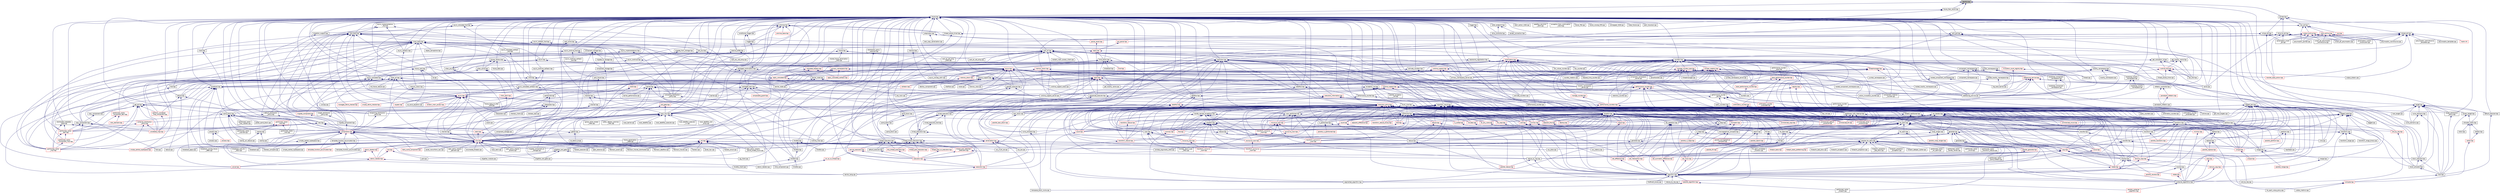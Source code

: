 digraph "identity.hpp"
{
  edge [fontname="Helvetica",fontsize="10",labelfontname="Helvetica",labelfontsize="10"];
  node [fontname="Helvetica",fontsize="10",shape=record];
  Node1 [label="identity.hpp",height=0.2,width=0.4,color="black", fillcolor="grey75", style="filled", fontcolor="black"];
  Node1 -> Node2 [dir="back",color="midnightblue",fontsize="10",style="solid",fontname="Helvetica"];
  Node2 [label="future.hpp",height=0.2,width=0.4,color="black", fillcolor="white", style="filled",URL="$d3/d11/lcos_2future_8hpp.html"];
  Node2 -> Node3 [dir="back",color="midnightblue",fontsize="10",style="solid",fontname="Helvetica"];
  Node3 [label="heartbeat.cpp",height=0.2,width=0.4,color="black", fillcolor="white", style="filled",URL="$d8/d98/heartbeat_8cpp.html"];
  Node2 -> Node4 [dir="back",color="midnightblue",fontsize="10",style="solid",fontname="Helvetica"];
  Node4 [label="partition3d.hpp",height=0.2,width=0.4,color="black", fillcolor="white", style="filled",URL="$d1/d50/partition3d_8hpp.html"];
  Node4 -> Node5 [dir="back",color="midnightblue",fontsize="10",style="solid",fontname="Helvetica"];
  Node5 [label="interpolator.cpp",height=0.2,width=0.4,color="black", fillcolor="white", style="filled",URL="$d5/d02/interpolator_8cpp.html"];
  Node4 -> Node6 [dir="back",color="midnightblue",fontsize="10",style="solid",fontname="Helvetica"];
  Node6 [label="interpolator.hpp",height=0.2,width=0.4,color="black", fillcolor="white", style="filled",URL="$dc/d3b/interpolator_8hpp.html"];
  Node6 -> Node5 [dir="back",color="midnightblue",fontsize="10",style="solid",fontname="Helvetica"];
  Node6 -> Node7 [dir="back",color="midnightblue",fontsize="10",style="solid",fontname="Helvetica"];
  Node7 [label="sheneos_client.cpp",height=0.2,width=0.4,color="black", fillcolor="white", style="filled",URL="$d5/da5/sheneos__client_8cpp.html"];
  Node6 -> Node8 [dir="back",color="midnightblue",fontsize="10",style="solid",fontname="Helvetica"];
  Node8 [label="sheneos_compare.cpp",height=0.2,width=0.4,color="black", fillcolor="white", style="filled",URL="$dc/d11/sheneos__compare_8cpp.html"];
  Node6 -> Node9 [dir="back",color="midnightblue",fontsize="10",style="solid",fontname="Helvetica"];
  Node9 [label="sheneos_test.cpp",height=0.2,width=0.4,color="black", fillcolor="white", style="filled",URL="$d4/d6e/sheneos__test_8cpp.html"];
  Node2 -> Node10 [dir="back",color="midnightblue",fontsize="10",style="solid",fontname="Helvetica"];
  Node10 [label="throttle.hpp",height=0.2,width=0.4,color="black", fillcolor="white", style="filled",URL="$db/dc9/server_2throttle_8hpp.html"];
  Node10 -> Node11 [dir="back",color="midnightblue",fontsize="10",style="solid",fontname="Helvetica"];
  Node11 [label="throttle.cpp",height=0.2,width=0.4,color="black", fillcolor="white", style="filled",URL="$de/d56/server_2throttle_8cpp.html"];
  Node10 -> Node12 [dir="back",color="midnightblue",fontsize="10",style="solid",fontname="Helvetica"];
  Node12 [label="throttle.hpp",height=0.2,width=0.4,color="black", fillcolor="white", style="filled",URL="$d5/dec/stubs_2throttle_8hpp.html"];
  Node12 -> Node13 [dir="back",color="midnightblue",fontsize="10",style="solid",fontname="Helvetica"];
  Node13 [label="throttle.hpp",height=0.2,width=0.4,color="black", fillcolor="white", style="filled",URL="$d2/d2e/throttle_8hpp.html"];
  Node13 -> Node14 [dir="back",color="midnightblue",fontsize="10",style="solid",fontname="Helvetica"];
  Node14 [label="throttle.cpp",height=0.2,width=0.4,color="black", fillcolor="white", style="filled",URL="$db/d02/throttle_8cpp.html"];
  Node13 -> Node15 [dir="back",color="midnightblue",fontsize="10",style="solid",fontname="Helvetica"];
  Node15 [label="throttle_client.cpp",height=0.2,width=0.4,color="black", fillcolor="white", style="filled",URL="$d0/db7/throttle__client_8cpp.html"];
  Node2 -> Node12 [dir="back",color="midnightblue",fontsize="10",style="solid",fontname="Helvetica"];
  Node2 -> Node13 [dir="back",color="midnightblue",fontsize="10",style="solid",fontname="Helvetica"];
  Node2 -> Node16 [dir="back",color="midnightblue",fontsize="10",style="solid",fontname="Helvetica"];
  Node16 [label="component_storage.hpp",height=0.2,width=0.4,color="black", fillcolor="white", style="filled",URL="$d0/dd6/components_2component__storage_2component__storage_8hpp.html"];
  Node16 -> Node17 [dir="back",color="midnightblue",fontsize="10",style="solid",fontname="Helvetica"];
  Node17 [label="migrate_to_storage.hpp",height=0.2,width=0.4,color="black", fillcolor="white", style="filled",URL="$da/d18/migrate__to__storage_8hpp.html"];
  Node17 -> Node18 [dir="back",color="midnightblue",fontsize="10",style="solid",fontname="Helvetica"];
  Node18 [label="component_storage.hpp",height=0.2,width=0.4,color="black", fillcolor="white", style="filled",URL="$d4/dfe/include_2component__storage_8hpp.html"];
  Node18 -> Node19 [dir="back",color="midnightblue",fontsize="10",style="solid",fontname="Helvetica"];
  Node19 [label="migrate_component_to\l_storage.cpp",height=0.2,width=0.4,color="black", fillcolor="white", style="filled",URL="$dd/d02/migrate__component__to__storage_8cpp.html"];
  Node16 -> Node18 [dir="back",color="midnightblue",fontsize="10",style="solid",fontname="Helvetica"];
  Node16 -> Node20 [dir="back",color="midnightblue",fontsize="10",style="solid",fontname="Helvetica"];
  Node20 [label="component_storage.cpp",height=0.2,width=0.4,color="black", fillcolor="white", style="filled",URL="$d4/ddf/component__storage_8cpp.html"];
  Node2 -> Node21 [dir="back",color="midnightblue",fontsize="10",style="solid",fontname="Helvetica"];
  Node21 [label="migrate_from_storage.hpp",height=0.2,width=0.4,color="black", fillcolor="white", style="filled",URL="$db/d0f/migrate__from__storage_8hpp.html"];
  Node21 -> Node18 [dir="back",color="midnightblue",fontsize="10",style="solid",fontname="Helvetica"];
  Node2 -> Node17 [dir="back",color="midnightblue",fontsize="10",style="solid",fontname="Helvetica"];
  Node2 -> Node22 [dir="back",color="midnightblue",fontsize="10",style="solid",fontname="Helvetica"];
  Node22 [label="child.hpp",height=0.2,width=0.4,color="black", fillcolor="white", style="filled",URL="$d5/dcf/child_8hpp.html"];
  Node22 -> Node23 [dir="back",color="midnightblue",fontsize="10",style="solid",fontname="Helvetica"];
  Node23 [label="process.hpp",height=0.2,width=0.4,color="black", fillcolor="white", style="filled",URL="$da/dac/components_2process_2process_8hpp.html"];
  Node23 -> Node24 [dir="back",color="midnightblue",fontsize="10",style="solid",fontname="Helvetica"];
  Node24 [label="process.hpp",height=0.2,width=0.4,color="red", fillcolor="white", style="filled",URL="$d0/da9/include_2process_8hpp.html"];
  Node23 -> Node26 [dir="back",color="midnightblue",fontsize="10",style="solid",fontname="Helvetica"];
  Node26 [label="process.cpp",height=0.2,width=0.4,color="black", fillcolor="white", style="filled",URL="$d0/d4c/process_8cpp.html"];
  Node22 -> Node27 [dir="back",color="midnightblue",fontsize="10",style="solid",fontname="Helvetica"];
  Node27 [label="child_component.cpp",height=0.2,width=0.4,color="black", fillcolor="white", style="filled",URL="$df/dd7/child__component_8cpp.html"];
  Node2 -> Node28 [dir="back",color="midnightblue",fontsize="10",style="solid",fontname="Helvetica"];
  Node28 [label="block_executor.hpp",height=0.2,width=0.4,color="black", fillcolor="white", style="filled",URL="$dc/d6f/block__executor_8hpp.html"];
  Node28 -> Node29 [dir="back",color="midnightblue",fontsize="10",style="solid",fontname="Helvetica"];
  Node29 [label="block_allocator.hpp",height=0.2,width=0.4,color="black", fillcolor="white", style="filled",URL="$d9/d7a/block__allocator_8hpp.html"];
  Node29 -> Node30 [dir="back",color="midnightblue",fontsize="10",style="solid",fontname="Helvetica"];
  Node30 [label="host.hpp",height=0.2,width=0.4,color="black", fillcolor="white", style="filled",URL="$dd/d78/host_8hpp.html"];
  Node30 -> Node31 [dir="back",color="midnightblue",fontsize="10",style="solid",fontname="Helvetica"];
  Node31 [label="compute.hpp",height=0.2,width=0.4,color="red", fillcolor="white", style="filled",URL="$df/dd0/compute_8hpp.html"];
  Node31 -> Node32 [dir="back",color="midnightblue",fontsize="10",style="solid",fontname="Helvetica"];
  Node32 [label="cublas_matmul.cpp",height=0.2,width=0.4,color="black", fillcolor="white", style="filled",URL="$dd/d84/cublas__matmul_8cpp.html"];
  Node31 -> Node35 [dir="back",color="midnightblue",fontsize="10",style="solid",fontname="Helvetica"];
  Node35 [label="for_each_value_proxy.cpp",height=0.2,width=0.4,color="black", fillcolor="white", style="filled",URL="$d1/d78/for__each__value__proxy_8cpp.html"];
  Node28 -> Node30 [dir="back",color="midnightblue",fontsize="10",style="solid",fontname="Helvetica"];
  Node2 -> Node38 [dir="back",color="midnightblue",fontsize="10",style="solid",fontname="Helvetica"];
  Node38 [label="default_executor.hpp",height=0.2,width=0.4,color="black", fillcolor="white", style="filled",URL="$dc/db6/compute_2host_2default__executor_8hpp.html"];
  Node38 -> Node30 [dir="back",color="midnightblue",fontsize="10",style="solid",fontname="Helvetica"];
  Node2 -> Node39 [dir="back",color="midnightblue",fontsize="10",style="solid",fontname="Helvetica"];
  Node39 [label="target.hpp",height=0.2,width=0.4,color="black", fillcolor="white", style="filled",URL="$d7/dce/host_2target_8hpp.html"];
  Node39 -> Node29 [dir="back",color="midnightblue",fontsize="10",style="solid",fontname="Helvetica"];
  Node39 -> Node28 [dir="back",color="midnightblue",fontsize="10",style="solid",fontname="Helvetica"];
  Node39 -> Node38 [dir="back",color="midnightblue",fontsize="10",style="solid",fontname="Helvetica"];
  Node39 -> Node40 [dir="back",color="midnightblue",fontsize="10",style="solid",fontname="Helvetica"];
  Node40 [label="numa_domains.hpp",height=0.2,width=0.4,color="black", fillcolor="white", style="filled",URL="$df/d04/numa__domains_8hpp.html"];
  Node40 -> Node30 [dir="back",color="midnightblue",fontsize="10",style="solid",fontname="Helvetica"];
  Node40 -> Node41 [dir="back",color="midnightblue",fontsize="10",style="solid",fontname="Helvetica"];
  Node41 [label="numa_domains.cpp",height=0.2,width=0.4,color="black", fillcolor="white", style="filled",URL="$d1/d5a/numa__domains_8cpp.html"];
  Node39 -> Node42 [dir="back",color="midnightblue",fontsize="10",style="solid",fontname="Helvetica"];
  Node42 [label="target_distribution\l_policy.hpp",height=0.2,width=0.4,color="black", fillcolor="white", style="filled",URL="$d4/d4a/compute_2host_2target__distribution__policy_8hpp.html"];
  Node42 -> Node30 [dir="back",color="midnightblue",fontsize="10",style="solid",fontname="Helvetica"];
  Node39 -> Node43 [dir="back",color="midnightblue",fontsize="10",style="solid",fontname="Helvetica"];
  Node43 [label="access_target.hpp",height=0.2,width=0.4,color="black", fillcolor="white", style="filled",URL="$d6/d09/host_2traits_2access__target_8hpp.html"];
  Node43 -> Node30 [dir="back",color="midnightblue",fontsize="10",style="solid",fontname="Helvetica"];
  Node43 -> Node44 [dir="back",color="midnightblue",fontsize="10",style="solid",fontname="Helvetica"];
  Node44 [label="allocator_traits.hpp",height=0.2,width=0.4,color="black", fillcolor="white", style="filled",URL="$d2/d58/allocator__traits_8hpp.html"];
  Node44 -> Node45 [dir="back",color="midnightblue",fontsize="10",style="solid",fontname="Helvetica"];
  Node45 [label="iterator.hpp",height=0.2,width=0.4,color="black", fillcolor="white", style="filled",URL="$d9/dde/iterator_8hpp.html"];
  Node45 -> Node46 [dir="back",color="midnightblue",fontsize="10",style="solid",fontname="Helvetica"];
  Node46 [label="vector.hpp",height=0.2,width=0.4,color="red", fillcolor="white", style="filled",URL="$d4/d4c/compute_2vector_8hpp.html"];
  Node46 -> Node31 [dir="back",color="midnightblue",fontsize="10",style="solid",fontname="Helvetica"];
  Node44 -> Node48 [dir="back",color="midnightblue",fontsize="10",style="solid",fontname="Helvetica"];
  Node48 [label="traits.hpp",height=0.2,width=0.4,color="black", fillcolor="white", style="filled",URL="$d0/d7e/compute_2traits_8hpp.html"];
  Node44 -> Node46 [dir="back",color="midnightblue",fontsize="10",style="solid",fontname="Helvetica"];
  Node39 -> Node30 [dir="back",color="midnightblue",fontsize="10",style="solid",fontname="Helvetica"];
  Node39 -> Node44 [dir="back",color="midnightblue",fontsize="10",style="solid",fontname="Helvetica"];
  Node39 -> Node49 [dir="back",color="midnightblue",fontsize="10",style="solid",fontname="Helvetica"];
  Node49 [label="get_host_targets.cpp",height=0.2,width=0.4,color="black", fillcolor="white", style="filled",URL="$d0/df4/get__host__targets_8cpp.html"];
  Node39 -> Node50 [dir="back",color="midnightblue",fontsize="10",style="solid",fontname="Helvetica"];
  Node50 [label="host_target.cpp",height=0.2,width=0.4,color="black", fillcolor="white", style="filled",URL="$d1/de7/host__target_8cpp.html"];
  Node39 -> Node41 [dir="back",color="midnightblue",fontsize="10",style="solid",fontname="Helvetica"];
  Node2 -> Node42 [dir="back",color="midnightblue",fontsize="10",style="solid",fontname="Helvetica"];
  Node2 -> Node51 [dir="back",color="midnightblue",fontsize="10",style="solid",fontname="Helvetica"];
  Node51 [label="future.hpp",height=0.2,width=0.4,color="black", fillcolor="white", style="filled",URL="$d8/dca/include_2future_8hpp.html"];
  Node51 -> Node52 [dir="back",color="midnightblue",fontsize="10",style="solid",fontname="Helvetica"];
  Node52 [label="shared_future_serialization\l_1402.cpp",height=0.2,width=0.4,color="black", fillcolor="white", style="filled",URL="$d3/d85/shared__future__serialization__1402_8cpp.html"];
  Node51 -> Node53 [dir="back",color="midnightblue",fontsize="10",style="solid",fontname="Helvetica"];
  Node53 [label="wait_all_std_array\l_2035.cpp",height=0.2,width=0.4,color="black", fillcolor="white", style="filled",URL="$d0/d5b/wait__all__std__array__2035_8cpp.html"];
  Node51 -> Node54 [dir="back",color="midnightblue",fontsize="10",style="solid",fontname="Helvetica"];
  Node54 [label="wait_all_std_array.cpp",height=0.2,width=0.4,color="black", fillcolor="white", style="filled",URL="$d2/d4c/wait__all__std__array_8cpp.html"];
  Node51 -> Node55 [dir="back",color="midnightblue",fontsize="10",style="solid",fontname="Helvetica"];
  Node55 [label="wait_any_std_array.cpp",height=0.2,width=0.4,color="black", fillcolor="white", style="filled",URL="$d8/dcf/wait__any__std__array_8cpp.html"];
  Node2 -> Node56 [dir="back",color="midnightblue",fontsize="10",style="solid",fontname="Helvetica"];
  Node56 [label="local_lcos.hpp",height=0.2,width=0.4,color="black", fillcolor="white", style="filled",URL="$db/d67/local__lcos_8hpp.html"];
  Node56 -> Node57 [dir="back",color="midnightblue",fontsize="10",style="solid",fontname="Helvetica"];
  Node57 [label="template_function_accumulator.hpp",height=0.2,width=0.4,color="black", fillcolor="white", style="filled",URL="$d7/da6/server_2template__function__accumulator_8hpp.html"];
  Node57 -> Node58 [dir="back",color="midnightblue",fontsize="10",style="solid",fontname="Helvetica"];
  Node58 [label="template_function_accumulator.cpp",height=0.2,width=0.4,color="black", fillcolor="white", style="filled",URL="$d5/d02/template__function__accumulator_8cpp.html"];
  Node57 -> Node59 [dir="back",color="midnightblue",fontsize="10",style="solid",fontname="Helvetica"];
  Node59 [label="template_function_accumulator.hpp",height=0.2,width=0.4,color="red", fillcolor="white", style="filled",URL="$d3/de9/template__function__accumulator_8hpp.html"];
  Node56 -> Node61 [dir="back",color="midnightblue",fontsize="10",style="solid",fontname="Helvetica"];
  Node61 [label="allgather_and_gate.hpp",height=0.2,width=0.4,color="black", fillcolor="white", style="filled",URL="$d9/dbb/allgather__and__gate_8hpp.html"];
  Node61 -> Node62 [dir="back",color="midnightblue",fontsize="10",style="solid",fontname="Helvetica"];
  Node62 [label="allgather_module.cpp",height=0.2,width=0.4,color="black", fillcolor="white", style="filled",URL="$df/de4/allgather__module_8cpp.html"];
  Node61 -> Node63 [dir="back",color="midnightblue",fontsize="10",style="solid",fontname="Helvetica"];
  Node63 [label="allgather_and_gate.cpp",height=0.2,width=0.4,color="black", fillcolor="white", style="filled",URL="$d1/d56/allgather__and__gate_8cpp.html"];
  Node61 -> Node64 [dir="back",color="midnightblue",fontsize="10",style="solid",fontname="Helvetica"];
  Node64 [label="ag_client.cpp",height=0.2,width=0.4,color="black", fillcolor="white", style="filled",URL="$d4/d5d/ag__client_8cpp.html"];
  Node56 -> Node65 [dir="back",color="midnightblue",fontsize="10",style="solid",fontname="Helvetica"];
  Node65 [label="simple_central_tuplespace.hpp",height=0.2,width=0.4,color="black", fillcolor="white", style="filled",URL="$db/d69/server_2simple__central__tuplespace_8hpp.html"];
  Node65 -> Node66 [dir="back",color="midnightblue",fontsize="10",style="solid",fontname="Helvetica"];
  Node66 [label="simple_central_tuplespace.cpp",height=0.2,width=0.4,color="black", fillcolor="white", style="filled",URL="$d3/dec/simple__central__tuplespace_8cpp.html"];
  Node65 -> Node67 [dir="back",color="midnightblue",fontsize="10",style="solid",fontname="Helvetica"];
  Node67 [label="simple_central_tuplespace.hpp",height=0.2,width=0.4,color="red", fillcolor="white", style="filled",URL="$d0/d4b/stubs_2simple__central__tuplespace_8hpp.html"];
  Node56 -> Node70 [dir="back",color="midnightblue",fontsize="10",style="solid",fontname="Helvetica"];
  Node70 [label="lcos.hpp",height=0.2,width=0.4,color="red", fillcolor="white", style="filled",URL="$d5/deb/lcos_8hpp.html"];
  Node70 -> Node63 [dir="back",color="midnightblue",fontsize="10",style="solid",fontname="Helvetica"];
  Node70 -> Node71 [dir="back",color="midnightblue",fontsize="10",style="solid",fontname="Helvetica"];
  Node71 [label="apex_balance.cpp",height=0.2,width=0.4,color="black", fillcolor="white", style="filled",URL="$d4/d8e/apex__balance_8cpp.html"];
  Node70 -> Node72 [dir="back",color="midnightblue",fontsize="10",style="solid",fontname="Helvetica"];
  Node72 [label="apex_policy_engine\l_active_thread_count.cpp",height=0.2,width=0.4,color="black", fillcolor="white", style="filled",URL="$d5/d01/apex__policy__engine__active__thread__count_8cpp.html"];
  Node70 -> Node73 [dir="back",color="midnightblue",fontsize="10",style="solid",fontname="Helvetica"];
  Node73 [label="apex_policy_engine\l_events.cpp",height=0.2,width=0.4,color="black", fillcolor="white", style="filled",URL="$df/d0f/apex__policy__engine__events_8cpp.html"];
  Node70 -> Node74 [dir="back",color="midnightblue",fontsize="10",style="solid",fontname="Helvetica"];
  Node74 [label="apex_policy_engine\l_periodic.cpp",height=0.2,width=0.4,color="black", fillcolor="white", style="filled",URL="$d5/d7b/apex__policy__engine__periodic_8cpp.html"];
  Node70 -> Node3 [dir="back",color="midnightblue",fontsize="10",style="solid",fontname="Helvetica"];
  Node70 -> Node75 [dir="back",color="midnightblue",fontsize="10",style="solid",fontname="Helvetica"];
  Node75 [label="hello_world_component.hpp",height=0.2,width=0.4,color="red", fillcolor="white", style="filled",URL="$df/df0/hello__world__component_8hpp.html"];
  Node70 -> Node78 [dir="back",color="midnightblue",fontsize="10",style="solid",fontname="Helvetica"];
  Node78 [label="row.hpp",height=0.2,width=0.4,color="red", fillcolor="white", style="filled",URL="$dc/d69/row_8hpp.html"];
  Node78 -> Node85 [dir="back",color="midnightblue",fontsize="10",style="solid",fontname="Helvetica"];
  Node85 [label="stencil_iterator.hpp",height=0.2,width=0.4,color="red", fillcolor="white", style="filled",URL="$dc/d5c/server_2stencil__iterator_8hpp.html"];
  Node85 -> Node81 [dir="back",color="midnightblue",fontsize="10",style="solid",fontname="Helvetica"];
  Node81 [label="solver.hpp",height=0.2,width=0.4,color="red", fillcolor="white", style="filled",URL="$db/d9a/server_2solver_8hpp.html"];
  Node85 -> Node86 [dir="back",color="midnightblue",fontsize="10",style="solid",fontname="Helvetica"];
  Node86 [label="stencil_iterator.cpp",height=0.2,width=0.4,color="black", fillcolor="white", style="filled",URL="$d6/de1/server_2stencil__iterator_8cpp.html"];
  Node78 -> Node84 [dir="back",color="midnightblue",fontsize="10",style="solid",fontname="Helvetica"];
  Node84 [label="grid.cpp",height=0.2,width=0.4,color="black", fillcolor="white", style="filled",URL="$d6/d1b/jacobi__component_2grid_8cpp.html"];
  Node70 -> Node88 [dir="back",color="midnightblue",fontsize="10",style="solid",fontname="Helvetica"];
  Node88 [label="stencil_iterator.hpp",height=0.2,width=0.4,color="red", fillcolor="white", style="filled",URL="$d4/dc8/stencil__iterator_8hpp.html"];
  Node88 -> Node81 [dir="back",color="midnightblue",fontsize="10",style="solid",fontname="Helvetica"];
  Node88 -> Node85 [dir="back",color="midnightblue",fontsize="10",style="solid",fontname="Helvetica"];
  Node70 -> Node85 [dir="back",color="midnightblue",fontsize="10",style="solid",fontname="Helvetica"];
  Node70 -> Node89 [dir="back",color="midnightblue",fontsize="10",style="solid",fontname="Helvetica"];
  Node89 [label="jacobi_hpx.cpp",height=0.2,width=0.4,color="black", fillcolor="white", style="filled",URL="$d8/d72/jacobi__hpx_8cpp.html"];
  Node70 -> Node90 [dir="back",color="midnightblue",fontsize="10",style="solid",fontname="Helvetica"];
  Node90 [label="jacobi_nonuniform_hpx.cpp",height=0.2,width=0.4,color="black", fillcolor="white", style="filled",URL="$de/d56/jacobi__nonuniform__hpx_8cpp.html"];
  Node70 -> Node91 [dir="back",color="midnightblue",fontsize="10",style="solid",fontname="Helvetica"];
  Node91 [label="enumerate_threads.cpp",height=0.2,width=0.4,color="black", fillcolor="white", style="filled",URL="$d3/dd4/enumerate__threads_8cpp.html"];
  Node70 -> Node92 [dir="back",color="midnightblue",fontsize="10",style="solid",fontname="Helvetica"];
  Node92 [label="fibonacci_await.cpp",height=0.2,width=0.4,color="black", fillcolor="white", style="filled",URL="$dc/d1c/fibonacci__await_8cpp.html"];
  Node70 -> Node93 [dir="back",color="midnightblue",fontsize="10",style="solid",fontname="Helvetica"];
  Node93 [label="fibonacci_dataflow.cpp",height=0.2,width=0.4,color="black", fillcolor="white", style="filled",URL="$df/d3d/fibonacci__dataflow_8cpp.html"];
  Node70 -> Node94 [dir="back",color="midnightblue",fontsize="10",style="solid",fontname="Helvetica"];
  Node94 [label="fibonacci_futures.cpp",height=0.2,width=0.4,color="black", fillcolor="white", style="filled",URL="$d6/de3/fibonacci__futures_8cpp.html"];
  Node70 -> Node95 [dir="back",color="midnightblue",fontsize="10",style="solid",fontname="Helvetica"];
  Node95 [label="fibonacci_futures_distributed.cpp",height=0.2,width=0.4,color="black", fillcolor="white", style="filled",URL="$d1/dc9/fibonacci__futures__distributed_8cpp.html"];
  Node70 -> Node96 [dir="back",color="midnightblue",fontsize="10",style="solid",fontname="Helvetica"];
  Node96 [label="fractals.cpp",height=0.2,width=0.4,color="black", fillcolor="white", style="filled",URL="$d8/d58/fractals_8cpp.html"];
  Node70 -> Node97 [dir="back",color="midnightblue",fontsize="10",style="solid",fontname="Helvetica"];
  Node97 [label="fractals_executor.cpp",height=0.2,width=0.4,color="black", fillcolor="white", style="filled",URL="$d9/da9/fractals__executor_8cpp.html"];
  Node70 -> Node98 [dir="back",color="midnightblue",fontsize="10",style="solid",fontname="Helvetica"];
  Node98 [label="fractals_struct.cpp",height=0.2,width=0.4,color="black", fillcolor="white", style="filled",URL="$d8/d2f/fractals__struct_8cpp.html"];
  Node70 -> Node8 [dir="back",color="midnightblue",fontsize="10",style="solid",fontname="Helvetica"];
  Node70 -> Node593 [dir="back",color="midnightblue",fontsize="10",style="solid",fontname="Helvetica"];
  Node593 [label="broadcast_unwrap_future\l_2885.cpp",height=0.2,width=0.4,color="black", fillcolor="white", style="filled",URL="$da/df6/broadcast__unwrap__future__2885_8cpp.html"];
  Node70 -> Node594 [dir="back",color="midnightblue",fontsize="10",style="solid",fontname="Helvetica"];
  Node594 [label="broadcast_wait_for\l_2822.cpp",height=0.2,width=0.4,color="black", fillcolor="white", style="filled",URL="$dd/de7/broadcast__wait__for__2822_8cpp.html"];
  Node70 -> Node630 [dir="back",color="midnightblue",fontsize="10",style="solid",fontname="Helvetica"];
  Node630 [label="broadcast.cpp",height=0.2,width=0.4,color="black", fillcolor="white", style="filled",URL="$d8/d8b/broadcast_8cpp.html"];
  Node70 -> Node631 [dir="back",color="midnightblue",fontsize="10",style="solid",fontname="Helvetica"];
  Node631 [label="broadcast_apply.cpp",height=0.2,width=0.4,color="black", fillcolor="white", style="filled",URL="$dd/de8/broadcast__apply_8cpp.html"];
  Node70 -> Node636 [dir="back",color="midnightblue",fontsize="10",style="solid",fontname="Helvetica"];
  Node636 [label="fold.cpp",height=0.2,width=0.4,color="black", fillcolor="white", style="filled",URL="$d8/dd8/fold_8cpp.html"];
  Node70 -> Node641 [dir="back",color="midnightblue",fontsize="10",style="solid",fontname="Helvetica"];
  Node641 [label="local_latch.cpp",height=0.2,width=0.4,color="black", fillcolor="white", style="filled",URL="$d4/db4/local__latch_8cpp.html"];
  Node70 -> Node648 [dir="back",color="midnightblue",fontsize="10",style="solid",fontname="Helvetica"];
  Node648 [label="reduce.cpp",height=0.2,width=0.4,color="black", fillcolor="white", style="filled",URL="$d5/d6d/reduce_8cpp.html"];
  Node56 -> Node277 [dir="back",color="midnightblue",fontsize="10",style="solid",fontname="Helvetica"];
  Node277 [label="ignore_while_locked\l_1485.cpp",height=0.2,width=0.4,color="black", fillcolor="white", style="filled",URL="$db/d24/ignore__while__locked__1485_8cpp.html"];
  Node56 -> Node284 [dir="back",color="midnightblue",fontsize="10",style="solid",fontname="Helvetica"];
  Node284 [label="safely_destroy_promise\l_1481.cpp",height=0.2,width=0.4,color="black", fillcolor="white", style="filled",URL="$dd/d62/safely__destroy__promise__1481_8cpp.html"];
  Node56 -> Node349 [dir="back",color="midnightblue",fontsize="10",style="solid",fontname="Helvetica"];
  Node349 [label="await.cpp",height=0.2,width=0.4,color="black", fillcolor="white", style="filled",URL="$d6/d41/await_8cpp.html"];
  Node56 -> Node357 [dir="back",color="midnightblue",fontsize="10",style="solid",fontname="Helvetica"];
  Node357 [label="local_barrier.cpp",height=0.2,width=0.4,color="black", fillcolor="white", style="filled",URL="$d2/db4/tests_2unit_2lcos_2local__barrier_8cpp.html"];
  Node56 -> Node358 [dir="back",color="midnightblue",fontsize="10",style="solid",fontname="Helvetica"];
  Node358 [label="local_dataflow.cpp",height=0.2,width=0.4,color="black", fillcolor="white", style="filled",URL="$d9/d92/local__dataflow_8cpp.html"];
  Node56 -> Node359 [dir="back",color="midnightblue",fontsize="10",style="solid",fontname="Helvetica"];
  Node359 [label="local_dataflow_executor.cpp",height=0.2,width=0.4,color="black", fillcolor="white", style="filled",URL="$d2/d73/local__dataflow__executor_8cpp.html"];
  Node56 -> Node360 [dir="back",color="midnightblue",fontsize="10",style="solid",fontname="Helvetica"];
  Node360 [label="local_dataflow_executor\l_v1.cpp",height=0.2,width=0.4,color="black", fillcolor="white", style="filled",URL="$df/d49/local__dataflow__executor__v1_8cpp.html"];
  Node56 -> Node361 [dir="back",color="midnightblue",fontsize="10",style="solid",fontname="Helvetica"];
  Node361 [label="local_dataflow_std\l_array.cpp",height=0.2,width=0.4,color="black", fillcolor="white", style="filled",URL="$db/dcb/local__dataflow__std__array_8cpp.html"];
  Node56 -> Node641 [dir="back",color="midnightblue",fontsize="10",style="solid",fontname="Helvetica"];
  Node2 -> Node670 [dir="back",color="midnightblue",fontsize="10",style="solid",fontname="Helvetica"];
  Node670 [label="async.hpp",height=0.2,width=0.4,color="black", fillcolor="white", style="filled",URL="$d1/da1/lcos_2async_8hpp.html"];
  Node670 -> Node671 [dir="back",color="midnightblue",fontsize="10",style="solid",fontname="Helvetica"];
  Node671 [label="async.hpp",height=0.2,width=0.4,color="red", fillcolor="white", style="filled",URL="$d5/d2c/async_8hpp.html"];
  Node671 -> Node86 [dir="back",color="midnightblue",fontsize="10",style="solid",fontname="Helvetica"];
  Node671 -> Node672 [dir="back",color="midnightblue",fontsize="10",style="solid",fontname="Helvetica"];
  Node672 [label="apply.hpp",height=0.2,width=0.4,color="red", fillcolor="white", style="filled",URL="$d7/d4c/apply_8hpp.html"];
  Node672 -> Node674 [dir="back",color="midnightblue",fontsize="10",style="solid",fontname="Helvetica"];
  Node674 [label="ostream.hpp",height=0.2,width=0.4,color="red", fillcolor="white", style="filled",URL="$d1/d38/ostream_8hpp.html"];
  Node672 -> Node714 [dir="back",color="midnightblue",fontsize="10",style="solid",fontname="Helvetica"];
  Node714 [label="dataflow.hpp",height=0.2,width=0.4,color="black", fillcolor="white", style="filled",URL="$db/d03/lcos_2dataflow_8hpp.html"];
  Node714 -> Node715 [dir="back",color="midnightblue",fontsize="10",style="solid",fontname="Helvetica"];
  Node715 [label="dataflow.hpp",height=0.2,width=0.4,color="red", fillcolor="white", style="filled",URL="$d6/dd8/dataflow_8hpp.html"];
  Node715 -> Node89 [dir="back",color="midnightblue",fontsize="10",style="solid",fontname="Helvetica"];
  Node715 -> Node42 [dir="back",color="midnightblue",fontsize="10",style="solid",fontname="Helvetica"];
  Node715 -> Node56 [dir="back",color="midnightblue",fontsize="10",style="solid",fontname="Helvetica"];
  Node715 -> Node717 [dir="back",color="midnightblue",fontsize="10",style="solid",fontname="Helvetica"];
  Node717 [label="gather.hpp",height=0.2,width=0.4,color="black", fillcolor="white", style="filled",URL="$d8/d2b/gather_8hpp.html"];
  Node717 -> Node119 [dir="back",color="midnightblue",fontsize="10",style="solid",fontname="Helvetica"];
  Node119 [label="1d_stencil_8.cpp",height=0.2,width=0.4,color="black", fillcolor="white", style="filled",URL="$df/de0/1d__stencil__8_8cpp.html"];
  Node717 -> Node70 [dir="back",color="midnightblue",fontsize="10",style="solid",fontname="Helvetica"];
  Node715 -> Node718 [dir="back",color="midnightblue",fontsize="10",style="solid",fontname="Helvetica"];
  Node718 [label="rotate.hpp",height=0.2,width=0.4,color="red", fillcolor="white", style="filled",URL="$da/df0/algorithms_2rotate_8hpp.html"];
  Node718 -> Node720 [dir="back",color="midnightblue",fontsize="10",style="solid",fontname="Helvetica"];
  Node720 [label="algorithm.hpp",height=0.2,width=0.4,color="black", fillcolor="white", style="filled",URL="$de/d55/algorithm_8hpp.html"];
  Node720 -> Node721 [dir="back",color="midnightblue",fontsize="10",style="solid",fontname="Helvetica"];
  Node721 [label="parallel_algorithm.hpp",height=0.2,width=0.4,color="red", fillcolor="white", style="filled",URL="$d9/db1/parallel__algorithm_8hpp.html"];
  Node721 -> Node195 [dir="back",color="midnightblue",fontsize="10",style="solid",fontname="Helvetica"];
  Node195 [label="transpose_block_numa.cpp",height=0.2,width=0.4,color="black", fillcolor="white", style="filled",URL="$dd/d3b/transpose__block__numa_8cpp.html"];
  Node721 -> Node210 [dir="back",color="midnightblue",fontsize="10",style="solid",fontname="Helvetica"];
  Node210 [label="partitioned_vector\l_foreach.cpp",height=0.2,width=0.4,color="black", fillcolor="white", style="filled",URL="$df/d5f/partitioned__vector__foreach_8cpp.html"];
  Node720 -> Node724 [dir="back",color="midnightblue",fontsize="10",style="solid",fontname="Helvetica"];
  Node724 [label="parallel_container\l_algorithm.hpp",height=0.2,width=0.4,color="red", fillcolor="white", style="filled",URL="$d4/d28/parallel__container__algorithm_8hpp.html"];
  Node720 -> Node729 [dir="back",color="midnightblue",fontsize="10",style="solid",fontname="Helvetica"];
  Node729 [label="container_algorithms.hpp",height=0.2,width=0.4,color="black", fillcolor="white", style="filled",URL="$de/da1/container__algorithms_8hpp.html"];
  Node729 -> Node724 [dir="back",color="midnightblue",fontsize="10",style="solid",fontname="Helvetica"];
  Node720 -> Node730 [dir="back",color="midnightblue",fontsize="10",style="solid",fontname="Helvetica"];
  Node730 [label="segmented_algorithm.hpp",height=0.2,width=0.4,color="black", fillcolor="white", style="filled",URL="$d2/d57/segmented__algorithm_8hpp.html"];
  Node720 -> Node400 [dir="back",color="midnightblue",fontsize="10",style="solid",fontname="Helvetica"];
  Node400 [label="findfirstof_binary.cpp",height=0.2,width=0.4,color="black", fillcolor="white", style="filled",URL="$db/da2/findfirstof__binary_8cpp.html"];
  Node720 -> Node449 [dir="back",color="midnightblue",fontsize="10",style="solid",fontname="Helvetica"];
  Node449 [label="reduce_by_key.cpp",height=0.2,width=0.4,color="black", fillcolor="white", style="filled",URL="$dd/dde/reduce__by__key_8cpp.html"];
  Node720 -> Node452 [dir="back",color="midnightblue",fontsize="10",style="solid",fontname="Helvetica"];
  Node452 [label="sort_by_key.cpp",height=0.2,width=0.4,color="black", fillcolor="white", style="filled",URL="$df/daa/sort__by__key_8cpp.html"];
  Node718 -> Node731 [dir="back",color="midnightblue",fontsize="10",style="solid",fontname="Helvetica"];
  Node731 [label="rotate.hpp",height=0.2,width=0.4,color="red", fillcolor="white", style="filled",URL="$da/d1b/container__algorithms_2rotate_8hpp.html"];
  Node731 -> Node729 [dir="back",color="midnightblue",fontsize="10",style="solid",fontname="Helvetica"];
  Node715 -> Node732 [dir="back",color="midnightblue",fontsize="10",style="solid",fontname="Helvetica"];
  Node732 [label="sort.hpp",height=0.2,width=0.4,color="red", fillcolor="white", style="filled",URL="$d3/d10/algorithms_2sort_8hpp.html"];
  Node732 -> Node720 [dir="back",color="midnightblue",fontsize="10",style="solid",fontname="Helvetica"];
  Node732 -> Node734 [dir="back",color="midnightblue",fontsize="10",style="solid",fontname="Helvetica"];
  Node734 [label="reduce_by_key.hpp",height=0.2,width=0.4,color="black", fillcolor="white", style="filled",URL="$d9/d4a/reduce__by__key_8hpp.html"];
  Node734 -> Node735 [dir="back",color="midnightblue",fontsize="10",style="solid",fontname="Helvetica"];
  Node735 [label="parallel_reduce.hpp",height=0.2,width=0.4,color="red", fillcolor="white", style="filled",URL="$d4/d04/parallel__reduce_8hpp.html"];
  Node734 -> Node449 [dir="back",color="midnightblue",fontsize="10",style="solid",fontname="Helvetica"];
  Node732 -> Node737 [dir="back",color="midnightblue",fontsize="10",style="solid",fontname="Helvetica"];
  Node737 [label="sort_by_key.hpp",height=0.2,width=0.4,color="red", fillcolor="white", style="filled",URL="$d2/da1/sort__by__key_8hpp.html"];
  Node737 -> Node452 [dir="back",color="midnightblue",fontsize="10",style="solid",fontname="Helvetica"];
  Node715 -> Node739 [dir="back",color="midnightblue",fontsize="10",style="solid",fontname="Helvetica"];
  Node739 [label="task_block.hpp",height=0.2,width=0.4,color="black", fillcolor="white", style="filled",URL="$de/db7/task__block_8hpp.html"];
  Node739 -> Node740 [dir="back",color="midnightblue",fontsize="10",style="solid",fontname="Helvetica"];
  Node740 [label="parallel_task_block.hpp",height=0.2,width=0.4,color="red", fillcolor="white", style="filled",URL="$d4/d99/parallel__task__block_8hpp.html"];
  Node715 -> Node741 [dir="back",color="midnightblue",fontsize="10",style="solid",fontname="Helvetica"];
  Node741 [label="foreach_partitioner.hpp",height=0.2,width=0.4,color="black", fillcolor="white", style="filled",URL="$de/deb/foreach__partitioner_8hpp.html"];
  Node741 -> Node742 [dir="back",color="midnightblue",fontsize="10",style="solid",fontname="Helvetica"];
  Node742 [label="copy.hpp",height=0.2,width=0.4,color="red", fillcolor="white", style="filled",URL="$d3/d90/algorithms_2copy_8hpp.html"];
  Node742 -> Node720 [dir="back",color="midnightblue",fontsize="10",style="solid",fontname="Helvetica"];
  Node742 -> Node734 [dir="back",color="midnightblue",fontsize="10",style="solid",fontname="Helvetica"];
  Node742 -> Node745 [dir="back",color="midnightblue",fontsize="10",style="solid",fontname="Helvetica"];
  Node745 [label="remove_copy.hpp",height=0.2,width=0.4,color="red", fillcolor="white", style="filled",URL="$d6/db8/algorithms_2remove__copy_8hpp.html"];
  Node745 -> Node720 [dir="back",color="midnightblue",fontsize="10",style="solid",fontname="Helvetica"];
  Node745 -> Node747 [dir="back",color="midnightblue",fontsize="10",style="solid",fontname="Helvetica"];
  Node747 [label="remove_copy.hpp",height=0.2,width=0.4,color="red", fillcolor="white", style="filled",URL="$d5/d0b/container__algorithms_2remove__copy_8hpp.html"];
  Node747 -> Node729 [dir="back",color="midnightblue",fontsize="10",style="solid",fontname="Helvetica"];
  Node742 -> Node748 [dir="back",color="midnightblue",fontsize="10",style="solid",fontname="Helvetica"];
  Node748 [label="reverse.hpp",height=0.2,width=0.4,color="black", fillcolor="white", style="filled",URL="$d2/df8/algorithms_2reverse_8hpp.html"];
  Node748 -> Node749 [dir="back",color="midnightblue",fontsize="10",style="solid",fontname="Helvetica"];
  Node749 [label="parallel_reverse.hpp",height=0.2,width=0.4,color="red", fillcolor="white", style="filled",URL="$d0/d25/parallel__reverse_8hpp.html"];
  Node748 -> Node720 [dir="back",color="midnightblue",fontsize="10",style="solid",fontname="Helvetica"];
  Node748 -> Node718 [dir="back",color="midnightblue",fontsize="10",style="solid",fontname="Helvetica"];
  Node748 -> Node750 [dir="back",color="midnightblue",fontsize="10",style="solid",fontname="Helvetica"];
  Node750 [label="reverse.hpp",height=0.2,width=0.4,color="black", fillcolor="white", style="filled",URL="$db/dd1/container__algorithms_2reverse_8hpp.html"];
  Node750 -> Node749 [dir="back",color="midnightblue",fontsize="10",style="solid",fontname="Helvetica"];
  Node750 -> Node729 [dir="back",color="midnightblue",fontsize="10",style="solid",fontname="Helvetica"];
  Node742 -> Node718 [dir="back",color="midnightblue",fontsize="10",style="solid",fontname="Helvetica"];
  Node742 -> Node751 [dir="back",color="midnightblue",fontsize="10",style="solid",fontname="Helvetica"];
  Node751 [label="set_difference.hpp",height=0.2,width=0.4,color="red", fillcolor="white", style="filled",URL="$d9/d20/set__difference_8hpp.html"];
  Node751 -> Node720 [dir="back",color="midnightblue",fontsize="10",style="solid",fontname="Helvetica"];
  Node742 -> Node753 [dir="back",color="midnightblue",fontsize="10",style="solid",fontname="Helvetica"];
  Node753 [label="set_intersection.hpp",height=0.2,width=0.4,color="red", fillcolor="white", style="filled",URL="$d1/dd5/set__intersection_8hpp.html"];
  Node753 -> Node720 [dir="back",color="midnightblue",fontsize="10",style="solid",fontname="Helvetica"];
  Node742 -> Node754 [dir="back",color="midnightblue",fontsize="10",style="solid",fontname="Helvetica"];
  Node754 [label="set_symmetric_difference.hpp",height=0.2,width=0.4,color="red", fillcolor="white", style="filled",URL="$de/da4/set__symmetric__difference_8hpp.html"];
  Node754 -> Node720 [dir="back",color="midnightblue",fontsize="10",style="solid",fontname="Helvetica"];
  Node742 -> Node755 [dir="back",color="midnightblue",fontsize="10",style="solid",fontname="Helvetica"];
  Node755 [label="set_union.hpp",height=0.2,width=0.4,color="red", fillcolor="white", style="filled",URL="$d9/d1a/set__union_8hpp.html"];
  Node755 -> Node720 [dir="back",color="midnightblue",fontsize="10",style="solid",fontname="Helvetica"];
  Node742 -> Node756 [dir="back",color="midnightblue",fontsize="10",style="solid",fontname="Helvetica"];
  Node756 [label="copy.hpp",height=0.2,width=0.4,color="red", fillcolor="white", style="filled",URL="$dc/de5/container__algorithms_2copy_8hpp.html"];
  Node756 -> Node729 [dir="back",color="midnightblue",fontsize="10",style="solid",fontname="Helvetica"];
  Node741 -> Node757 [dir="back",color="midnightblue",fontsize="10",style="solid",fontname="Helvetica"];
  Node757 [label="destroy.hpp",height=0.2,width=0.4,color="red", fillcolor="white", style="filled",URL="$df/dd5/destroy_8hpp.html"];
  Node741 -> Node761 [dir="back",color="midnightblue",fontsize="10",style="solid",fontname="Helvetica"];
  Node761 [label="set_operation.hpp",height=0.2,width=0.4,color="black", fillcolor="white", style="filled",URL="$dc/d52/set__operation_8hpp.html"];
  Node761 -> Node751 [dir="back",color="midnightblue",fontsize="10",style="solid",fontname="Helvetica"];
  Node761 -> Node753 [dir="back",color="midnightblue",fontsize="10",style="solid",fontname="Helvetica"];
  Node761 -> Node754 [dir="back",color="midnightblue",fontsize="10",style="solid",fontname="Helvetica"];
  Node761 -> Node755 [dir="back",color="midnightblue",fontsize="10",style="solid",fontname="Helvetica"];
  Node741 -> Node762 [dir="back",color="midnightblue",fontsize="10",style="solid",fontname="Helvetica"];
  Node762 [label="for_each.hpp",height=0.2,width=0.4,color="black", fillcolor="white", style="filled",URL="$d8/d62/algorithms_2for__each_8hpp.html"];
  Node762 -> Node29 [dir="back",color="midnightblue",fontsize="10",style="solid",fontname="Helvetica"];
  Node762 -> Node763 [dir="back",color="midnightblue",fontsize="10",style="solid",fontname="Helvetica"];
  Node763 [label="parallel_for_each.hpp",height=0.2,width=0.4,color="black", fillcolor="white", style="filled",URL="$db/df6/parallel__for__each_8hpp.html"];
  Node763 -> Node32 [dir="back",color="midnightblue",fontsize="10",style="solid",fontname="Helvetica"];
  Node763 -> Node165 [dir="back",color="midnightblue",fontsize="10",style="solid",fontname="Helvetica"];
  Node165 [label="partitioned_vector\l_spmd_foreach.cpp",height=0.2,width=0.4,color="black", fillcolor="white", style="filled",URL="$db/d7c/partitioned__vector__spmd__foreach_8cpp.html"];
  Node763 -> Node210 [dir="back",color="midnightblue",fontsize="10",style="solid",fontname="Helvetica"];
  Node763 -> Node223 [dir="back",color="midnightblue",fontsize="10",style="solid",fontname="Helvetica"];
  Node223 [label="osu_bibw.cpp",height=0.2,width=0.4,color="black", fillcolor="white", style="filled",URL="$d2/d04/osu__bibw_8cpp.html"];
  Node763 -> Node224 [dir="back",color="midnightblue",fontsize="10",style="solid",fontname="Helvetica"];
  Node224 [label="osu_bw.cpp",height=0.2,width=0.4,color="black", fillcolor="white", style="filled",URL="$d4/d20/osu__bw_8cpp.html"];
  Node763 -> Node225 [dir="back",color="midnightblue",fontsize="10",style="solid",fontname="Helvetica"];
  Node225 [label="osu_latency.cpp",height=0.2,width=0.4,color="black", fillcolor="white", style="filled",URL="$df/d58/osu__latency_8cpp.html"];
  Node763 -> Node226 [dir="back",color="midnightblue",fontsize="10",style="solid",fontname="Helvetica"];
  Node226 [label="osu_multi_lat.cpp",height=0.2,width=0.4,color="black", fillcolor="white", style="filled",URL="$d7/d91/osu__multi__lat_8cpp.html"];
  Node763 -> Node35 [dir="back",color="midnightblue",fontsize="10",style="solid",fontname="Helvetica"];
  Node763 -> Node764 [dir="back",color="midnightblue",fontsize="10",style="solid",fontname="Helvetica"];
  Node764 [label="lambda_arguments_2403.cpp",height=0.2,width=0.4,color="black", fillcolor="white", style="filled",URL="$d9/d6a/lambda__arguments__2403_8cpp.html"];
  Node763 -> Node765 [dir="back",color="midnightblue",fontsize="10",style="solid",fontname="Helvetica"];
  Node765 [label="lambda_return_type\l_2402.cpp",height=0.2,width=0.4,color="black", fillcolor="white", style="filled",URL="$dc/d13/lambda__return__type__2402_8cpp.html"];
  Node763 -> Node294 [dir="back",color="midnightblue",fontsize="10",style="solid",fontname="Helvetica"];
  Node294 [label="for_each_annotated\l_function.cpp",height=0.2,width=0.4,color="black", fillcolor="white", style="filled",URL="$d5/dbf/for__each__annotated__function_8cpp.html"];
  Node763 -> Node766 [dir="back",color="midnightblue",fontsize="10",style="solid",fontname="Helvetica"];
  Node766 [label="foreach_tests.hpp",height=0.2,width=0.4,color="red", fillcolor="white", style="filled",URL="$d4/d2c/algorithms_2foreach__tests_8hpp.html"];
  Node763 -> Node767 [dir="back",color="midnightblue",fontsize="10",style="solid",fontname="Helvetica"];
  Node767 [label="foreach_tests_prefetching.hpp",height=0.2,width=0.4,color="red", fillcolor="white", style="filled",URL="$de/d0e/foreach__tests__prefetching_8hpp.html"];
  Node763 -> Node419 [dir="back",color="midnightblue",fontsize="10",style="solid",fontname="Helvetica"];
  Node419 [label="foreachn_bad_alloc.cpp",height=0.2,width=0.4,color="black", fillcolor="white", style="filled",URL="$dc/dad/foreachn__bad__alloc_8cpp.html"];
  Node763 -> Node420 [dir="back",color="midnightblue",fontsize="10",style="solid",fontname="Helvetica"];
  Node420 [label="foreachn_exception.cpp",height=0.2,width=0.4,color="black", fillcolor="white", style="filled",URL="$d7/d9a/foreachn__exception_8cpp.html"];
  Node763 -> Node421 [dir="back",color="midnightblue",fontsize="10",style="solid",fontname="Helvetica"];
  Node421 [label="foreachn_projection.cpp",height=0.2,width=0.4,color="black", fillcolor="white", style="filled",URL="$db/deb/foreachn__projection_8cpp.html"];
  Node763 -> Node422 [dir="back",color="midnightblue",fontsize="10",style="solid",fontname="Helvetica"];
  Node422 [label="foreachn_projection\l_bad_alloc.cpp",height=0.2,width=0.4,color="black", fillcolor="white", style="filled",URL="$dc/d8d/foreachn__projection__bad__alloc_8cpp.html"];
  Node763 -> Node423 [dir="back",color="midnightblue",fontsize="10",style="solid",fontname="Helvetica"];
  Node423 [label="foreachn_projection\l_exception.cpp",height=0.2,width=0.4,color="black", fillcolor="white", style="filled",URL="$db/df7/foreachn__projection__exception_8cpp.html"];
  Node763 -> Node527 [dir="back",color="midnightblue",fontsize="10",style="solid",fontname="Helvetica"];
  Node527 [label="foreach_datapar_zipiter.cpp",height=0.2,width=0.4,color="black", fillcolor="white", style="filled",URL="$d3/de7/foreach__datapar__zipiter_8cpp.html"];
  Node763 -> Node768 [dir="back",color="midnightblue",fontsize="10",style="solid",fontname="Helvetica"];
  Node768 [label="partitioned_vector\l_for_each.cpp",height=0.2,width=0.4,color="black", fillcolor="white", style="filled",URL="$de/dc8/partitioned__vector__for__each_8cpp.html"];
  Node763 -> Node769 [dir="back",color="midnightblue",fontsize="10",style="solid",fontname="Helvetica"];
  Node769 [label="partitioned_vector\l_handle_values.cpp",height=0.2,width=0.4,color="black", fillcolor="white", style="filled",URL="$dc/dcb/partitioned__vector__handle__values_8cpp.html"];
  Node763 -> Node770 [dir="back",color="midnightblue",fontsize="10",style="solid",fontname="Helvetica"];
  Node770 [label="partitioned_vector\l_move.cpp",height=0.2,width=0.4,color="black", fillcolor="white", style="filled",URL="$d8/d25/partitioned__vector__move_8cpp.html"];
  Node763 -> Node771 [dir="back",color="midnightblue",fontsize="10",style="solid",fontname="Helvetica"];
  Node771 [label="partitioned_vector\l_transform_reduce.cpp",height=0.2,width=0.4,color="black", fillcolor="white", style="filled",URL="$d7/dab/partitioned__vector__transform__reduce_8cpp.html"];
  Node762 -> Node720 [dir="back",color="midnightblue",fontsize="10",style="solid",fontname="Helvetica"];
  Node762 -> Node772 [dir="back",color="midnightblue",fontsize="10",style="solid",fontname="Helvetica"];
  Node772 [label="fill.hpp",height=0.2,width=0.4,color="black", fillcolor="white", style="filled",URL="$d2/d63/algorithms_2fill_8hpp.html"];
  Node772 -> Node773 [dir="back",color="midnightblue",fontsize="10",style="solid",fontname="Helvetica"];
  Node773 [label="parallel_fill.hpp",height=0.2,width=0.4,color="red", fillcolor="white", style="filled",URL="$d9/d4c/parallel__fill_8hpp.html"];
  Node772 -> Node720 [dir="back",color="midnightblue",fontsize="10",style="solid",fontname="Helvetica"];
  Node762 -> Node776 [dir="back",color="midnightblue",fontsize="10",style="solid",fontname="Helvetica"];
  Node776 [label="generate.hpp",height=0.2,width=0.4,color="black", fillcolor="white", style="filled",URL="$d5/da9/algorithms_2generate_8hpp.html"];
  Node776 -> Node777 [dir="back",color="midnightblue",fontsize="10",style="solid",fontname="Helvetica"];
  Node777 [label="parallel_generate.hpp",height=0.2,width=0.4,color="red", fillcolor="white", style="filled",URL="$da/da1/parallel__generate_8hpp.html"];
  Node777 -> Node165 [dir="back",color="midnightblue",fontsize="10",style="solid",fontname="Helvetica"];
  Node776 -> Node720 [dir="back",color="midnightblue",fontsize="10",style="solid",fontname="Helvetica"];
  Node776 -> Node778 [dir="back",color="midnightblue",fontsize="10",style="solid",fontname="Helvetica"];
  Node778 [label="generate.hpp",height=0.2,width=0.4,color="black", fillcolor="white", style="filled",URL="$d4/d84/container__algorithms_2generate_8hpp.html"];
  Node778 -> Node777 [dir="back",color="midnightblue",fontsize="10",style="solid",fontname="Helvetica"];
  Node778 -> Node729 [dir="back",color="midnightblue",fontsize="10",style="solid",fontname="Helvetica"];
  Node776 -> Node779 [dir="back",color="midnightblue",fontsize="10",style="solid",fontname="Helvetica"];
  Node779 [label="generate.hpp",height=0.2,width=0.4,color="black", fillcolor="white", style="filled",URL="$d2/d5d/segmented__algorithms_2generate_8hpp.html"];
  Node779 -> Node777 [dir="back",color="midnightblue",fontsize="10",style="solid",fontname="Helvetica"];
  Node779 -> Node730 [dir="back",color="midnightblue",fontsize="10",style="solid",fontname="Helvetica"];
  Node776 -> Node449 [dir="back",color="midnightblue",fontsize="10",style="solid",fontname="Helvetica"];
  Node776 -> Node452 [dir="back",color="midnightblue",fontsize="10",style="solid",fontname="Helvetica"];
  Node762 -> Node780 [dir="back",color="midnightblue",fontsize="10",style="solid",fontname="Helvetica"];
  Node780 [label="lexicographical_compare.hpp",height=0.2,width=0.4,color="black", fillcolor="white", style="filled",URL="$d5/ddd/lexicographical__compare_8hpp.html"];
  Node780 -> Node781 [dir="back",color="midnightblue",fontsize="10",style="solid",fontname="Helvetica"];
  Node781 [label="parallel_lexicographical\l_compare.hpp",height=0.2,width=0.4,color="red", fillcolor="white", style="filled",URL="$d8/d1e/parallel__lexicographical__compare_8hpp.html"];
  Node780 -> Node720 [dir="back",color="midnightblue",fontsize="10",style="solid",fontname="Helvetica"];
  Node762 -> Node734 [dir="back",color="midnightblue",fontsize="10",style="solid",fontname="Helvetica"];
  Node762 -> Node782 [dir="back",color="midnightblue",fontsize="10",style="solid",fontname="Helvetica"];
  Node782 [label="replace.hpp",height=0.2,width=0.4,color="black", fillcolor="white", style="filled",URL="$d6/db6/algorithms_2replace_8hpp.html"];
  Node782 -> Node783 [dir="back",color="midnightblue",fontsize="10",style="solid",fontname="Helvetica"];
  Node783 [label="parallel_replace.hpp",height=0.2,width=0.4,color="red", fillcolor="white", style="filled",URL="$d0/d89/parallel__replace_8hpp.html"];
  Node782 -> Node720 [dir="back",color="midnightblue",fontsize="10",style="solid",fontname="Helvetica"];
  Node782 -> Node784 [dir="back",color="midnightblue",fontsize="10",style="solid",fontname="Helvetica"];
  Node784 [label="replace.hpp",height=0.2,width=0.4,color="black", fillcolor="white", style="filled",URL="$d7/d55/container__algorithms_2replace_8hpp.html"];
  Node784 -> Node783 [dir="back",color="midnightblue",fontsize="10",style="solid",fontname="Helvetica"];
  Node784 -> Node729 [dir="back",color="midnightblue",fontsize="10",style="solid",fontname="Helvetica"];
  Node762 -> Node748 [dir="back",color="midnightblue",fontsize="10",style="solid",fontname="Helvetica"];
  Node762 -> Node785 [dir="back",color="midnightblue",fontsize="10",style="solid",fontname="Helvetica"];
  Node785 [label="search.hpp",height=0.2,width=0.4,color="black", fillcolor="white", style="filled",URL="$d7/d6f/search_8hpp.html"];
  Node785 -> Node786 [dir="back",color="midnightblue",fontsize="10",style="solid",fontname="Helvetica"];
  Node786 [label="parallel_search.hpp",height=0.2,width=0.4,color="red", fillcolor="white", style="filled",URL="$d0/dc7/parallel__search_8hpp.html"];
  Node785 -> Node720 [dir="back",color="midnightblue",fontsize="10",style="solid",fontname="Helvetica"];
  Node762 -> Node787 [dir="back",color="midnightblue",fontsize="10",style="solid",fontname="Helvetica"];
  Node787 [label="swap_ranges.hpp",height=0.2,width=0.4,color="black", fillcolor="white", style="filled",URL="$df/d24/swap__ranges_8hpp.html"];
  Node787 -> Node788 [dir="back",color="midnightblue",fontsize="10",style="solid",fontname="Helvetica"];
  Node788 [label="parallel_swap_ranges.hpp",height=0.2,width=0.4,color="red", fillcolor="white", style="filled",URL="$dc/db1/parallel__swap__ranges_8hpp.html"];
  Node787 -> Node720 [dir="back",color="midnightblue",fontsize="10",style="solid",fontname="Helvetica"];
  Node762 -> Node789 [dir="back",color="midnightblue",fontsize="10",style="solid",fontname="Helvetica"];
  Node789 [label="for_each.hpp",height=0.2,width=0.4,color="black", fillcolor="white", style="filled",URL="$d8/d9a/container__algorithms_2for__each_8hpp.html"];
  Node789 -> Node763 [dir="back",color="midnightblue",fontsize="10",style="solid",fontname="Helvetica"];
  Node789 -> Node729 [dir="back",color="midnightblue",fontsize="10",style="solid",fontname="Helvetica"];
  Node762 -> Node790 [dir="back",color="midnightblue",fontsize="10",style="solid",fontname="Helvetica"];
  Node790 [label="for_each.hpp",height=0.2,width=0.4,color="black", fillcolor="white", style="filled",URL="$de/daa/segmented__algorithms_2for__each_8hpp.html"];
  Node790 -> Node763 [dir="back",color="midnightblue",fontsize="10",style="solid",fontname="Helvetica"];
  Node790 -> Node730 [dir="back",color="midnightblue",fontsize="10",style="solid",fontname="Helvetica"];
  Node790 -> Node791 [dir="back",color="midnightblue",fontsize="10",style="solid",fontname="Helvetica"];
  Node791 [label="fill.hpp",height=0.2,width=0.4,color="black", fillcolor="white", style="filled",URL="$de/d82/segmented__algorithms_2fill_8hpp.html"];
  Node791 -> Node773 [dir="back",color="midnightblue",fontsize="10",style="solid",fontname="Helvetica"];
  Node762 -> Node792 [dir="back",color="midnightblue",fontsize="10",style="solid",fontname="Helvetica"];
  Node792 [label="numa_allocator.hpp",height=0.2,width=0.4,color="black", fillcolor="white", style="filled",URL="$d7/df0/numa__allocator_8hpp.html"];
  Node792 -> Node195 [dir="back",color="midnightblue",fontsize="10",style="solid",fontname="Helvetica"];
  Node741 -> Node793 [dir="back",color="midnightblue",fontsize="10",style="solid",fontname="Helvetica"];
  Node793 [label="move.hpp",height=0.2,width=0.4,color="red", fillcolor="white", style="filled",URL="$d4/d71/move_8hpp.html"];
  Node793 -> Node720 [dir="back",color="midnightblue",fontsize="10",style="solid",fontname="Helvetica"];
  Node741 -> Node795 [dir="back",color="midnightblue",fontsize="10",style="solid",fontname="Helvetica"];
  Node795 [label="transform.hpp",height=0.2,width=0.4,color="black", fillcolor="white", style="filled",URL="$d4/d47/algorithms_2transform_8hpp.html"];
  Node795 -> Node796 [dir="back",color="midnightblue",fontsize="10",style="solid",fontname="Helvetica"];
  Node796 [label="parallel_transform.hpp",height=0.2,width=0.4,color="red", fillcolor="white", style="filled",URL="$da/ddc/parallel__transform_8hpp.html"];
  Node795 -> Node802 [dir="back",color="midnightblue",fontsize="10",style="solid",fontname="Helvetica"];
  Node802 [label="transform.hpp",height=0.2,width=0.4,color="black", fillcolor="white", style="filled",URL="$da/dcb/container__algorithms_2transform_8hpp.html"];
  Node802 -> Node796 [dir="back",color="midnightblue",fontsize="10",style="solid",fontname="Helvetica"];
  Node802 -> Node729 [dir="back",color="midnightblue",fontsize="10",style="solid",fontname="Helvetica"];
  Node802 -> Node520 [dir="back",color="midnightblue",fontsize="10",style="solid",fontname="Helvetica"];
  Node520 [label="transform_range.cpp",height=0.2,width=0.4,color="black", fillcolor="white", style="filled",URL="$de/dba/transform__range_8cpp.html"];
  Node802 -> Node521 [dir="back",color="midnightblue",fontsize="10",style="solid",fontname="Helvetica"];
  Node521 [label="transform_range_binary.cpp",height=0.2,width=0.4,color="black", fillcolor="white", style="filled",URL="$df/d17/transform__range__binary_8cpp.html"];
  Node795 -> Node803 [dir="back",color="midnightblue",fontsize="10",style="solid",fontname="Helvetica"];
  Node803 [label="transform.hpp",height=0.2,width=0.4,color="black", fillcolor="white", style="filled",URL="$d8/d80/segmented__algorithms_2transform_8hpp.html"];
  Node803 -> Node796 [dir="back",color="midnightblue",fontsize="10",style="solid",fontname="Helvetica"];
  Node741 -> Node804 [dir="back",color="midnightblue",fontsize="10",style="solid",fontname="Helvetica"];
  Node804 [label="unique.hpp",height=0.2,width=0.4,color="red", fillcolor="white", style="filled",URL="$d8/d56/algorithms_2unique_8hpp.html"];
  Node804 -> Node807 [dir="back",color="midnightblue",fontsize="10",style="solid",fontname="Helvetica"];
  Node807 [label="unique.hpp",height=0.2,width=0.4,color="red", fillcolor="white", style="filled",URL="$dd/da8/container__algorithms_2unique_8hpp.html"];
  Node715 -> Node808 [dir="back",color="midnightblue",fontsize="10",style="solid",fontname="Helvetica"];
  Node808 [label="partitioner.hpp",height=0.2,width=0.4,color="black", fillcolor="white", style="filled",URL="$d6/d03/parallel_2util_2partitioner_8hpp.html"];
  Node808 -> Node809 [dir="back",color="midnightblue",fontsize="10",style="solid",fontname="Helvetica"];
  Node809 [label="adjacent_difference.hpp",height=0.2,width=0.4,color="red", fillcolor="white", style="filled",URL="$d1/d17/adjacent__difference_8hpp.html"];
  Node808 -> Node813 [dir="back",color="midnightblue",fontsize="10",style="solid",fontname="Helvetica"];
  Node813 [label="adjacent_find.hpp",height=0.2,width=0.4,color="red", fillcolor="white", style="filled",URL="$d6/d68/adjacent__find_8hpp.html"];
  Node813 -> Node720 [dir="back",color="midnightblue",fontsize="10",style="solid",fontname="Helvetica"];
  Node808 -> Node815 [dir="back",color="midnightblue",fontsize="10",style="solid",fontname="Helvetica"];
  Node815 [label="all_any_none.hpp",height=0.2,width=0.4,color="red", fillcolor="white", style="filled",URL="$d8/ddd/all__any__none_8hpp.html"];
  Node815 -> Node720 [dir="back",color="midnightblue",fontsize="10",style="solid",fontname="Helvetica"];
  Node808 -> Node817 [dir="back",color="midnightblue",fontsize="10",style="solid",fontname="Helvetica"];
  Node817 [label="count.hpp",height=0.2,width=0.4,color="red", fillcolor="white", style="filled",URL="$d7/d8f/algorithms_2count_8hpp.html"];
  Node817 -> Node720 [dir="back",color="midnightblue",fontsize="10",style="solid",fontname="Helvetica"];
  Node817 -> Node821 [dir="back",color="midnightblue",fontsize="10",style="solid",fontname="Helvetica"];
  Node821 [label="count.hpp",height=0.2,width=0.4,color="red", fillcolor="white", style="filled",URL="$d9/dd7/segmented__algorithms_2count_8hpp.html"];
  Node821 -> Node730 [dir="back",color="midnightblue",fontsize="10",style="solid",fontname="Helvetica"];
  Node808 -> Node761 [dir="back",color="midnightblue",fontsize="10",style="solid",fontname="Helvetica"];
  Node808 -> Node822 [dir="back",color="midnightblue",fontsize="10",style="solid",fontname="Helvetica"];
  Node822 [label="equal.hpp",height=0.2,width=0.4,color="red", fillcolor="white", style="filled",URL="$dc/d0a/equal_8hpp.html"];
  Node822 -> Node720 [dir="back",color="midnightblue",fontsize="10",style="solid",fontname="Helvetica"];
  Node808 -> Node824 [dir="back",color="midnightblue",fontsize="10",style="solid",fontname="Helvetica"];
  Node824 [label="exclusive_scan.hpp",height=0.2,width=0.4,color="red", fillcolor="white", style="filled",URL="$d8/d31/algorithms_2exclusive__scan_8hpp.html"];
  Node824 -> Node829 [dir="back",color="midnightblue",fontsize="10",style="solid",fontname="Helvetica"];
  Node829 [label="exclusive_scan.hpp",height=0.2,width=0.4,color="red", fillcolor="white", style="filled",URL="$d0/d53/segmented__algorithms_2exclusive__scan_8hpp.html"];
  Node829 -> Node830 [dir="back",color="midnightblue",fontsize="10",style="solid",fontname="Helvetica"];
  Node830 [label="transform_exclusive\l_scan.hpp",height=0.2,width=0.4,color="red", fillcolor="white", style="filled",URL="$d2/dda/segmented__algorithms_2transform__exclusive__scan_8hpp.html"];
  Node808 -> Node833 [dir="back",color="midnightblue",fontsize="10",style="solid",fontname="Helvetica"];
  Node833 [label="find.hpp",height=0.2,width=0.4,color="red", fillcolor="white", style="filled",URL="$d5/dc1/algorithms_2find_8hpp.html"];
  Node833 -> Node720 [dir="back",color="midnightblue",fontsize="10",style="solid",fontname="Helvetica"];
  Node833 -> Node835 [dir="back",color="midnightblue",fontsize="10",style="solid",fontname="Helvetica"];
  Node835 [label="find.hpp",height=0.2,width=0.4,color="red", fillcolor="white", style="filled",URL="$d4/d1f/segmented__algorithms_2find_8hpp.html"];
  Node808 -> Node836 [dir="back",color="midnightblue",fontsize="10",style="solid",fontname="Helvetica"];
  Node836 [label="for_loop.hpp",height=0.2,width=0.4,color="red", fillcolor="white", style="filled",URL="$de/dee/for__loop_8hpp.html"];
  Node836 -> Node720 [dir="back",color="midnightblue",fontsize="10",style="solid",fontname="Helvetica"];
  Node808 -> Node838 [dir="back",color="midnightblue",fontsize="10",style="solid",fontname="Helvetica"];
  Node838 [label="includes.hpp",height=0.2,width=0.4,color="red", fillcolor="white", style="filled",URL="$d5/d6e/includes_8hpp.html"];
  Node838 -> Node720 [dir="back",color="midnightblue",fontsize="10",style="solid",fontname="Helvetica"];
  Node808 -> Node839 [dir="back",color="midnightblue",fontsize="10",style="solid",fontname="Helvetica"];
  Node839 [label="inclusive_scan.hpp",height=0.2,width=0.4,color="red", fillcolor="white", style="filled",URL="$da/dbf/algorithms_2inclusive__scan_8hpp.html"];
  Node839 -> Node824 [dir="back",color="midnightblue",fontsize="10",style="solid",fontname="Helvetica"];
  Node839 -> Node734 [dir="back",color="midnightblue",fontsize="10",style="solid",fontname="Helvetica"];
  Node839 -> Node840 [dir="back",color="midnightblue",fontsize="10",style="solid",fontname="Helvetica"];
  Node840 [label="transform_inclusive\l_scan.hpp",height=0.2,width=0.4,color="red", fillcolor="white", style="filled",URL="$d2/dc9/algorithms_2transform__inclusive__scan_8hpp.html"];
  Node840 -> Node841 [dir="back",color="midnightblue",fontsize="10",style="solid",fontname="Helvetica"];
  Node841 [label="transform_exclusive\l_scan.hpp",height=0.2,width=0.4,color="red", fillcolor="white", style="filled",URL="$d6/d4e/algorithms_2transform__exclusive__scan_8hpp.html"];
  Node841 -> Node830 [dir="back",color="midnightblue",fontsize="10",style="solid",fontname="Helvetica"];
  Node840 -> Node842 [dir="back",color="midnightblue",fontsize="10",style="solid",fontname="Helvetica"];
  Node842 [label="transform_inclusive\l_scan.hpp",height=0.2,width=0.4,color="red", fillcolor="white", style="filled",URL="$d7/d20/segmented__algorithms_2transform__inclusive__scan_8hpp.html"];
  Node839 -> Node843 [dir="back",color="midnightblue",fontsize="10",style="solid",fontname="Helvetica"];
  Node843 [label="inclusive_scan.hpp",height=0.2,width=0.4,color="red", fillcolor="white", style="filled",URL="$d8/de5/segmented__algorithms_2inclusive__scan_8hpp.html"];
  Node843 -> Node842 [dir="back",color="midnightblue",fontsize="10",style="solid",fontname="Helvetica"];
  Node808 -> Node844 [dir="back",color="midnightblue",fontsize="10",style="solid",fontname="Helvetica"];
  Node844 [label="is_heap.hpp",height=0.2,width=0.4,color="black", fillcolor="white", style="filled",URL="$df/d5d/algorithms_2is__heap_8hpp.html"];
  Node844 -> Node845 [dir="back",color="midnightblue",fontsize="10",style="solid",fontname="Helvetica"];
  Node845 [label="parallel_is_heap.hpp",height=0.2,width=0.4,color="red", fillcolor="white", style="filled",URL="$da/df8/parallel__is__heap_8hpp.html"];
  Node844 -> Node847 [dir="back",color="midnightblue",fontsize="10",style="solid",fontname="Helvetica"];
  Node847 [label="is_heap.hpp",height=0.2,width=0.4,color="black", fillcolor="white", style="filled",URL="$d1/d17/container__algorithms_2is__heap_8hpp.html"];
  Node847 -> Node845 [dir="back",color="midnightblue",fontsize="10",style="solid",fontname="Helvetica"];
  Node847 -> Node729 [dir="back",color="midnightblue",fontsize="10",style="solid",fontname="Helvetica"];
  Node808 -> Node848 [dir="back",color="midnightblue",fontsize="10",style="solid",fontname="Helvetica"];
  Node848 [label="is_partitioned.hpp",height=0.2,width=0.4,color="black", fillcolor="white", style="filled",URL="$d8/dcf/is__partitioned_8hpp.html"];
  Node848 -> Node849 [dir="back",color="midnightblue",fontsize="10",style="solid",fontname="Helvetica"];
  Node849 [label="parallel_is_partitioned.hpp",height=0.2,width=0.4,color="red", fillcolor="white", style="filled",URL="$db/d48/parallel__is__partitioned_8hpp.html"];
  Node848 -> Node720 [dir="back",color="midnightblue",fontsize="10",style="solid",fontname="Helvetica"];
  Node808 -> Node850 [dir="back",color="midnightblue",fontsize="10",style="solid",fontname="Helvetica"];
  Node850 [label="is_sorted.hpp",height=0.2,width=0.4,color="red", fillcolor="white", style="filled",URL="$d7/d12/is__sorted_8hpp.html"];
  Node850 -> Node720 [dir="back",color="midnightblue",fontsize="10",style="solid",fontname="Helvetica"];
  Node808 -> Node780 [dir="back",color="midnightblue",fontsize="10",style="solid",fontname="Helvetica"];
  Node808 -> Node852 [dir="back",color="midnightblue",fontsize="10",style="solid",fontname="Helvetica"];
  Node852 [label="minmax.hpp",height=0.2,width=0.4,color="red", fillcolor="white", style="filled",URL="$d0/d81/algorithms_2minmax_8hpp.html"];
  Node852 -> Node720 [dir="back",color="midnightblue",fontsize="10",style="solid",fontname="Helvetica"];
  Node852 -> Node854 [dir="back",color="midnightblue",fontsize="10",style="solid",fontname="Helvetica"];
  Node854 [label="minmax.hpp",height=0.2,width=0.4,color="red", fillcolor="white", style="filled",URL="$d6/de7/container__algorithms_2minmax_8hpp.html"];
  Node854 -> Node729 [dir="back",color="midnightblue",fontsize="10",style="solid",fontname="Helvetica"];
  Node852 -> Node855 [dir="back",color="midnightblue",fontsize="10",style="solid",fontname="Helvetica"];
  Node855 [label="minmax.hpp",height=0.2,width=0.4,color="red", fillcolor="white", style="filled",URL="$db/d7e/segmented__algorithms_2minmax_8hpp.html"];
  Node855 -> Node730 [dir="back",color="midnightblue",fontsize="10",style="solid",fontname="Helvetica"];
  Node808 -> Node856 [dir="back",color="midnightblue",fontsize="10",style="solid",fontname="Helvetica"];
  Node856 [label="mismatch.hpp",height=0.2,width=0.4,color="red", fillcolor="white", style="filled",URL="$d8/d5c/mismatch_8hpp.html"];
  Node856 -> Node720 [dir="back",color="midnightblue",fontsize="10",style="solid",fontname="Helvetica"];
  Node856 -> Node780 [dir="back",color="midnightblue",fontsize="10",style="solid",fontname="Helvetica"];
  Node808 -> Node858 [dir="back",color="midnightblue",fontsize="10",style="solid",fontname="Helvetica"];
  Node858 [label="reduce.hpp",height=0.2,width=0.4,color="red", fillcolor="white", style="filled",URL="$d1/da8/parallel_2algorithms_2reduce_8hpp.html"];
  Node858 -> Node735 [dir="back",color="midnightblue",fontsize="10",style="solid",fontname="Helvetica"];
  Node858 -> Node859 [dir="back",color="midnightblue",fontsize="10",style="solid",fontname="Helvetica"];
  Node859 [label="reduce.hpp",height=0.2,width=0.4,color="black", fillcolor="white", style="filled",URL="$d8/d1a/parallel_2segmented__algorithms_2reduce_8hpp.html"];
  Node859 -> Node735 [dir="back",color="midnightblue",fontsize="10",style="solid",fontname="Helvetica"];
  Node808 -> Node785 [dir="back",color="midnightblue",fontsize="10",style="solid",fontname="Helvetica"];
  Node808 -> Node841 [dir="back",color="midnightblue",fontsize="10",style="solid",fontname="Helvetica"];
  Node808 -> Node840 [dir="back",color="midnightblue",fontsize="10",style="solid",fontname="Helvetica"];
  Node808 -> Node860 [dir="back",color="midnightblue",fontsize="10",style="solid",fontname="Helvetica"];
  Node860 [label="transform_reduce.hpp",height=0.2,width=0.4,color="red", fillcolor="white", style="filled",URL="$d1/da3/algorithms_2transform__reduce_8hpp.html"];
  Node860 -> Node863 [dir="back",color="midnightblue",fontsize="10",style="solid",fontname="Helvetica"];
  Node863 [label="transform_reduce.hpp",height=0.2,width=0.4,color="red", fillcolor="white", style="filled",URL="$d5/da7/segmented__algorithms_2transform__reduce_8hpp.html"];
  Node863 -> Node730 [dir="back",color="midnightblue",fontsize="10",style="solid",fontname="Helvetica"];
  Node808 -> Node864 [dir="back",color="midnightblue",fontsize="10",style="solid",fontname="Helvetica"];
  Node864 [label="transform_reduce_binary.hpp",height=0.2,width=0.4,color="red", fillcolor="white", style="filled",URL="$d9/d0f/transform__reduce__binary_8hpp.html"];
  Node715 -> Node865 [dir="back",color="midnightblue",fontsize="10",style="solid",fontname="Helvetica"];
  Node865 [label="partitioner_with_cleanup.hpp",height=0.2,width=0.4,color="black", fillcolor="white", style="filled",URL="$d5/ded/partitioner__with__cleanup_8hpp.html"];
  Node865 -> Node29 [dir="back",color="midnightblue",fontsize="10",style="solid",fontname="Helvetica"];
  Node865 -> Node866 [dir="back",color="midnightblue",fontsize="10",style="solid",fontname="Helvetica"];
  Node866 [label="uninitialized_copy.hpp",height=0.2,width=0.4,color="red", fillcolor="white", style="filled",URL="$dd/d85/uninitialized__copy_8hpp.html"];
  Node865 -> Node868 [dir="back",color="midnightblue",fontsize="10",style="solid",fontname="Helvetica"];
  Node868 [label="uninitialized_default\l_construct.hpp",height=0.2,width=0.4,color="red", fillcolor="white", style="filled",URL="$db/d72/uninitialized__default__construct_8hpp.html"];
  Node865 -> Node870 [dir="back",color="midnightblue",fontsize="10",style="solid",fontname="Helvetica"];
  Node870 [label="uninitialized_fill.hpp",height=0.2,width=0.4,color="red", fillcolor="white", style="filled",URL="$dc/d5a/uninitialized__fill_8hpp.html"];
  Node865 -> Node872 [dir="back",color="midnightblue",fontsize="10",style="solid",fontname="Helvetica"];
  Node872 [label="uninitialized_move.hpp",height=0.2,width=0.4,color="red", fillcolor="white", style="filled",URL="$d5/d93/uninitialized__move_8hpp.html"];
  Node865 -> Node874 [dir="back",color="midnightblue",fontsize="10",style="solid",fontname="Helvetica"];
  Node874 [label="uninitialized_value\l_construct.hpp",height=0.2,width=0.4,color="red", fillcolor="white", style="filled",URL="$d5/dcf/uninitialized__value__construct_8hpp.html"];
  Node715 -> Node876 [dir="back",color="midnightblue",fontsize="10",style="solid",fontname="Helvetica"];
  Node876 [label="scan_partitioner.hpp",height=0.2,width=0.4,color="black", fillcolor="white", style="filled",URL="$dd/d59/scan__partitioner_8hpp.html"];
  Node876 -> Node742 [dir="back",color="midnightblue",fontsize="10",style="solid",fontname="Helvetica"];
  Node876 -> Node824 [dir="back",color="midnightblue",fontsize="10",style="solid",fontname="Helvetica"];
  Node876 -> Node839 [dir="back",color="midnightblue",fontsize="10",style="solid",fontname="Helvetica"];
  Node876 -> Node877 [dir="back",color="midnightblue",fontsize="10",style="solid",fontname="Helvetica"];
  Node877 [label="partition.hpp",height=0.2,width=0.4,color="black", fillcolor="white", style="filled",URL="$db/d01/hpx_2parallel_2algorithms_2partition_8hpp.html"];
  Node877 -> Node878 [dir="back",color="midnightblue",fontsize="10",style="solid",fontname="Helvetica"];
  Node878 [label="parallel_partition.hpp",height=0.2,width=0.4,color="red", fillcolor="white", style="filled",URL="$d5/d82/parallel__partition_8hpp.html"];
  Node877 -> Node882 [dir="back",color="midnightblue",fontsize="10",style="solid",fontname="Helvetica"];
  Node882 [label="partition.hpp",height=0.2,width=0.4,color="black", fillcolor="white", style="filled",URL="$d2/d20/hpx_2parallel_2container__algorithms_2partition_8hpp.html"];
  Node882 -> Node878 [dir="back",color="midnightblue",fontsize="10",style="solid",fontname="Helvetica"];
  Node882 -> Node729 [dir="back",color="midnightblue",fontsize="10",style="solid",fontname="Helvetica"];
  Node876 -> Node841 [dir="back",color="midnightblue",fontsize="10",style="solid",fontname="Helvetica"];
  Node876 -> Node840 [dir="back",color="midnightblue",fontsize="10",style="solid",fontname="Helvetica"];
  Node876 -> Node804 [dir="back",color="midnightblue",fontsize="10",style="solid",fontname="Helvetica"];
  Node715 -> Node883 [dir="back",color="midnightblue",fontsize="10",style="solid",fontname="Helvetica"];
  Node883 [label="binpacking_distribution\l_policy.hpp",height=0.2,width=0.4,color="black", fillcolor="white", style="filled",URL="$d8/d02/binpacking__distribution__policy_8hpp.html"];
  Node883 -> Node884 [dir="back",color="midnightblue",fontsize="10",style="solid",fontname="Helvetica"];
  Node884 [label="components.hpp",height=0.2,width=0.4,color="red", fillcolor="white", style="filled",URL="$d2/d8d/components_8hpp.html"];
  Node884 -> Node57 [dir="back",color="midnightblue",fontsize="10",style="solid",fontname="Helvetica"];
  Node884 -> Node58 [dir="back",color="midnightblue",fontsize="10",style="solid",fontname="Helvetica"];
  Node884 -> Node59 [dir="back",color="midnightblue",fontsize="10",style="solid",fontname="Helvetica"];
  Node884 -> Node62 [dir="back",color="midnightblue",fontsize="10",style="solid",fontname="Helvetica"];
  Node884 -> Node61 [dir="back",color="midnightblue",fontsize="10",style="solid",fontname="Helvetica"];
  Node884 -> Node75 [dir="back",color="midnightblue",fontsize="10",style="solid",fontname="Helvetica"];
  Node884 -> Node85 [dir="back",color="midnightblue",fontsize="10",style="solid",fontname="Helvetica"];
  Node884 -> Node81 [dir="back",color="midnightblue",fontsize="10",style="solid",fontname="Helvetica"];
  Node884 -> Node150 [dir="back",color="midnightblue",fontsize="10",style="solid",fontname="Helvetica"];
  Node150 [label="sine.cpp",height=0.2,width=0.4,color="black", fillcolor="white", style="filled",URL="$d3/d0d/server_2sine_8cpp.html"];
  Node884 -> Node8 [dir="back",color="midnightblue",fontsize="10",style="solid",fontname="Helvetica"];
  Node884 -> Node10 [dir="back",color="midnightblue",fontsize="10",style="solid",fontname="Helvetica"];
  Node884 -> Node15 [dir="back",color="midnightblue",fontsize="10",style="solid",fontname="Helvetica"];
  Node884 -> Node65 [dir="back",color="midnightblue",fontsize="10",style="solid",fontname="Helvetica"];
  Node884 -> Node919 [dir="back",color="midnightblue",fontsize="10",style="solid",fontname="Helvetica"];
  Node919 [label="future_serialization\l_1898.cpp",height=0.2,width=0.4,color="black", fillcolor="white", style="filled",URL="$da/dde/future__serialization__1898_8cpp.html"];
  Node884 -> Node19 [dir="back",color="midnightblue",fontsize="10",style="solid",fontname="Helvetica"];
  Node715 -> Node931 [dir="back",color="midnightblue",fontsize="10",style="solid",fontname="Helvetica"];
  Node931 [label="default_distribution\l_policy.hpp",height=0.2,width=0.4,color="black", fillcolor="white", style="filled",URL="$dd/d99/default__distribution__policy_8hpp.html"];
  Node931 -> Node932 [dir="back",color="midnightblue",fontsize="10",style="solid",fontname="Helvetica"];
  Node932 [label="container_distribution\l_policy.hpp",height=0.2,width=0.4,color="red", fillcolor="white", style="filled",URL="$dd/d5c/container__distribution__policy_8hpp.html"];
  Node932 -> Node933 [dir="back",color="midnightblue",fontsize="10",style="solid",fontname="Helvetica"];
  Node933 [label="partitioned_vector\l_decl.hpp",height=0.2,width=0.4,color="red", fillcolor="white", style="filled",URL="$d2/d77/partitioned__vector__decl_8hpp.html"];
  Node933 -> Node950 [dir="back",color="midnightblue",fontsize="10",style="solid",fontname="Helvetica"];
  Node950 [label="partitioned_vector\l_component_impl.hpp",height=0.2,width=0.4,color="red", fillcolor="white", style="filled",URL="$d1/d79/partitioned__vector__component__impl_8hpp.html"];
  Node950 -> Node952 [dir="back",color="midnightblue",fontsize="10",style="solid",fontname="Helvetica"];
  Node952 [label="partitioned_vector\l_impl.hpp",height=0.2,width=0.4,color="red", fillcolor="white", style="filled",URL="$d0/db1/partitioned__vector__impl_8hpp.html"];
  Node933 -> Node952 [dir="back",color="midnightblue",fontsize="10",style="solid",fontname="Helvetica"];
  Node932 -> Node952 [dir="back",color="midnightblue",fontsize="10",style="solid",fontname="Helvetica"];
  Node932 -> Node957 [dir="back",color="midnightblue",fontsize="10",style="solid",fontname="Helvetica"];
  Node957 [label="unordered_map.hpp",height=0.2,width=0.4,color="red", fillcolor="white", style="filled",URL="$d9/ddf/hpx_2components_2containers_2unordered_2unordered__map_8hpp.html"];
  Node931 -> Node884 [dir="back",color="midnightblue",fontsize="10",style="solid",fontname="Helvetica"];
  Node931 -> Node966 [dir="back",color="midnightblue",fontsize="10",style="solid",fontname="Helvetica"];
  Node966 [label="new.hpp",height=0.2,width=0.4,color="black", fillcolor="white", style="filled",URL="$df/d64/runtime_2components_2new_8hpp.html"];
  Node966 -> Node933 [dir="back",color="midnightblue",fontsize="10",style="solid",fontname="Helvetica"];
  Node966 -> Node952 [dir="back",color="midnightblue",fontsize="10",style="solid",fontname="Helvetica"];
  Node966 -> Node957 [dir="back",color="midnightblue",fontsize="10",style="solid",fontname="Helvetica"];
  Node966 -> Node23 [dir="back",color="midnightblue",fontsize="10",style="solid",fontname="Helvetica"];
  Node966 -> Node884 [dir="back",color="midnightblue",fontsize="10",style="solid",fontname="Helvetica"];
  Node966 -> Node967 [dir="back",color="midnightblue",fontsize="10",style="solid",fontname="Helvetica"];
  Node967 [label="channel.hpp",height=0.2,width=0.4,color="black", fillcolor="white", style="filled",URL="$db/d20/channel_8hpp.html"];
  Node967 -> Node70 [dir="back",color="midnightblue",fontsize="10",style="solid",fontname="Helvetica"];
  Node966 -> Node717 [dir="back",color="midnightblue",fontsize="10",style="solid",fontname="Helvetica"];
  Node966 -> Node968 [dir="back",color="midnightblue",fontsize="10",style="solid",fontname="Helvetica"];
  Node968 [label="latch.hpp",height=0.2,width=0.4,color="red", fillcolor="white", style="filled",URL="$dc/d93/latch_8hpp.html"];
  Node968 -> Node70 [dir="back",color="midnightblue",fontsize="10",style="solid",fontname="Helvetica"];
  Node968 -> Node972 [dir="back",color="midnightblue",fontsize="10",style="solid",fontname="Helvetica"];
  Node972 [label="runtime_impl.cpp",height=0.2,width=0.4,color="black", fillcolor="white", style="filled",URL="$d2/d28/runtime__impl_8cpp.html"];
  Node966 -> Node20 [dir="back",color="midnightblue",fontsize="10",style="solid",fontname="Helvetica"];
  Node715 -> Node973 [dir="back",color="midnightblue",fontsize="10",style="solid",fontname="Helvetica"];
  Node973 [label="target_distribution\l_policy.hpp",height=0.2,width=0.4,color="black", fillcolor="white", style="filled",URL="$d3/dec/runtime_2components_2target__distribution__policy_8hpp.html"];
  Node973 -> Node974 [dir="back",color="midnightblue",fontsize="10",style="solid",fontname="Helvetica"];
  Node974 [label="migrate_component.hpp",height=0.2,width=0.4,color="black", fillcolor="white", style="filled",URL="$d2/dd9/migrate__component_8hpp.html"];
  Node974 -> Node884 [dir="back",color="midnightblue",fontsize="10",style="solid",fontname="Helvetica"];
  Node714 -> Node975 [dir="back",color="midnightblue",fontsize="10",style="solid",fontname="Helvetica"];
  Node975 [label="dataflow.hpp",height=0.2,width=0.4,color="black", fillcolor="white", style="filled",URL="$d8/de2/lcos_2local_2dataflow_8hpp.html"];
  Node975 -> Node715 [dir="back",color="midnightblue",fontsize="10",style="solid",fontname="Helvetica"];
  Node975 -> Node976 [dir="back",color="midnightblue",fontsize="10",style="solid",fontname="Helvetica"];
  Node976 [label="scan.hpp",height=0.2,width=0.4,color="black", fillcolor="white", style="filled",URL="$de/dc0/scan_8hpp.html"];
  Node976 -> Node829 [dir="back",color="midnightblue",fontsize="10",style="solid",fontname="Helvetica"];
  Node976 -> Node843 [dir="back",color="midnightblue",fontsize="10",style="solid",fontname="Helvetica"];
  Node976 -> Node830 [dir="back",color="midnightblue",fontsize="10",style="solid",fontname="Helvetica"];
  Node976 -> Node842 [dir="back",color="midnightblue",fontsize="10",style="solid",fontname="Helvetica"];
  Node975 -> Node977 [dir="back",color="midnightblue",fontsize="10",style="solid",fontname="Helvetica"];
  Node977 [label="transfer.hpp",height=0.2,width=0.4,color="black", fillcolor="white", style="filled",URL="$da/d37/parallel_2segmented__algorithms_2detail_2transfer_8hpp.html"];
  Node977 -> Node978 [dir="back",color="midnightblue",fontsize="10",style="solid",fontname="Helvetica"];
  Node978 [label="transfer.hpp",height=0.2,width=0.4,color="black", fillcolor="white", style="filled",URL="$d2/d1f/parallel_2algorithms_2detail_2transfer_8hpp.html"];
  Node978 -> Node742 [dir="back",color="midnightblue",fontsize="10",style="solid",fontname="Helvetica"];
  Node978 -> Node979 [dir="back",color="midnightblue",fontsize="10",style="solid",fontname="Helvetica"];
  Node979 [label="merge.hpp",height=0.2,width=0.4,color="black", fillcolor="white", style="filled",URL="$d6/dc7/algorithms_2merge_8hpp.html"];
  Node979 -> Node980 [dir="back",color="midnightblue",fontsize="10",style="solid",fontname="Helvetica"];
  Node980 [label="parallel_merge.hpp",height=0.2,width=0.4,color="red", fillcolor="white", style="filled",URL="$da/d52/parallel__merge_8hpp.html"];
  Node979 -> Node982 [dir="back",color="midnightblue",fontsize="10",style="solid",fontname="Helvetica"];
  Node982 [label="merge.hpp",height=0.2,width=0.4,color="black", fillcolor="white", style="filled",URL="$d1/d93/container__algorithms_2merge_8hpp.html"];
  Node982 -> Node980 [dir="back",color="midnightblue",fontsize="10",style="solid",fontname="Helvetica"];
  Node978 -> Node793 [dir="back",color="midnightblue",fontsize="10",style="solid",fontname="Helvetica"];
  Node978 -> Node804 [dir="back",color="midnightblue",fontsize="10",style="solid",fontname="Helvetica"];
  Node714 -> Node877 [dir="back",color="midnightblue",fontsize="10",style="solid",fontname="Helvetica"];
  Node714 -> Node983 [dir="back",color="midnightblue",fontsize="10",style="solid",fontname="Helvetica"];
  Node983 [label="performance_counter\l_set.hpp",height=0.2,width=0.4,color="black", fillcolor="white", style="filled",URL="$db/d5c/performance__counter__set_8hpp.html"];
  Node983 -> Node984 [dir="back",color="midnightblue",fontsize="10",style="solid",fontname="Helvetica"];
  Node984 [label="performance_counters.hpp",height=0.2,width=0.4,color="red", fillcolor="white", style="filled",URL="$d6/dac/performance__counters_8hpp.html"];
  Node984 -> Node72 [dir="back",color="midnightblue",fontsize="10",style="solid",fontname="Helvetica"];
  Node984 -> Node3 [dir="back",color="midnightblue",fontsize="10",style="solid",fontname="Helvetica"];
  Node983 -> Node988 [dir="back",color="midnightblue",fontsize="10",style="solid",fontname="Helvetica"];
  Node988 [label="arithmetics_counter.hpp",height=0.2,width=0.4,color="red", fillcolor="white", style="filled",URL="$d1/d64/arithmetics__counter_8hpp.html"];
  Node988 -> Node990 [dir="back",color="midnightblue",fontsize="10",style="solid",fontname="Helvetica"];
  Node990 [label="arithmetics_counter.cpp",height=0.2,width=0.4,color="black", fillcolor="white", style="filled",URL="$d8/daf/arithmetics__counter_8cpp.html"];
  Node983 -> Node991 [dir="back",color="midnightblue",fontsize="10",style="solid",fontname="Helvetica"];
  Node991 [label="arithmetics_counter\l_extended.hpp",height=0.2,width=0.4,color="red", fillcolor="white", style="filled",URL="$d1/d32/arithmetics__counter__extended_8hpp.html"];
  Node991 -> Node992 [dir="back",color="midnightblue",fontsize="10",style="solid",fontname="Helvetica"];
  Node992 [label="arithmetics_counter\l_extended.cpp",height=0.2,width=0.4,color="black", fillcolor="white", style="filled",URL="$d2/d43/arithmetics__counter__extended_8cpp.html"];
  Node983 -> Node993 [dir="back",color="midnightblue",fontsize="10",style="solid",fontname="Helvetica"];
  Node993 [label="query_counters.hpp",height=0.2,width=0.4,color="black", fillcolor="white", style="filled",URL="$d2/dc4/query__counters_8hpp.html"];
  Node993 -> Node994 [dir="back",color="midnightblue",fontsize="10",style="solid",fontname="Helvetica"];
  Node994 [label="hpx_init.cpp",height=0.2,width=0.4,color="black", fillcolor="white", style="filled",URL="$d6/dfa/hpx__init_8cpp.html"];
  Node993 -> Node995 [dir="back",color="midnightblue",fontsize="10",style="solid",fontname="Helvetica"];
  Node995 [label="runtime.cpp",height=0.2,width=0.4,color="black", fillcolor="white", style="filled",URL="$d3/dc3/runtime_8cpp.html"];
  Node993 -> Node996 [dir="back",color="midnightblue",fontsize="10",style="solid",fontname="Helvetica"];
  Node996 [label="query_counters.cpp",height=0.2,width=0.4,color="black", fillcolor="white", style="filled",URL="$dc/d8d/query__counters_8cpp.html"];
  Node983 -> Node997 [dir="back",color="midnightblue",fontsize="10",style="solid",fontname="Helvetica"];
  Node997 [label="performance_counter\l_set.cpp",height=0.2,width=0.4,color="black", fillcolor="white", style="filled",URL="$dd/dcb/performance__counter__set_8cpp.html"];
  Node672 -> Node998 [dir="back",color="midnightblue",fontsize="10",style="solid",fontname="Helvetica"];
  Node998 [label="parallel_executor.hpp",height=0.2,width=0.4,color="black", fillcolor="white", style="filled",URL="$d8/d39/parallel__executor_8hpp.html"];
  Node998 -> Node999 [dir="back",color="midnightblue",fontsize="10",style="solid",fontname="Helvetica"];
  Node999 [label="execution_policy.hpp",height=0.2,width=0.4,color="red", fillcolor="white", style="filled",URL="$d4/d36/execution__policy_8hpp.html"];
  Node999 -> Node29 [dir="back",color="midnightblue",fontsize="10",style="solid",fontname="Helvetica"];
  Node999 -> Node1004 [dir="back",color="midnightblue",fontsize="10",style="solid",fontname="Helvetica"];
  Node1004 [label="spmd_block.hpp",height=0.2,width=0.4,color="black", fillcolor="white", style="filled",URL="$d7/d72/lcos_2local_2spmd__block_8hpp.html"];
  Node1004 -> Node1005 [dir="back",color="midnightblue",fontsize="10",style="solid",fontname="Helvetica"];
  Node1005 [label="spmd_block.hpp",height=0.2,width=0.4,color="black", fillcolor="white", style="filled",URL="$d0/d37/parallel_2spmd__block_8hpp.html"];
  Node1005 -> Node571 [dir="back",color="midnightblue",fontsize="10",style="solid",fontname="Helvetica"];
  Node571 [label="spmd_block.cpp",height=0.2,width=0.4,color="black", fillcolor="white", style="filled",URL="$d7/dbf/spmd__block_8cpp.html"];
  Node999 -> Node1006 [dir="back",color="midnightblue",fontsize="10",style="solid",fontname="Helvetica"];
  Node1006 [label="spmd_block.hpp",height=0.2,width=0.4,color="black", fillcolor="white", style="filled",URL="$d3/d34/lcos_2spmd__block_8hpp.html"];
  Node1006 -> Node935 [dir="back",color="midnightblue",fontsize="10",style="solid",fontname="Helvetica"];
  Node935 [label="coarray.hpp",height=0.2,width=0.4,color="black", fillcolor="white", style="filled",URL="$d0/da7/coarray_8hpp.html"];
  Node935 -> Node936 [dir="back",color="midnightblue",fontsize="10",style="solid",fontname="Helvetica"];
  Node936 [label="coarray.cpp",height=0.2,width=0.4,color="black", fillcolor="white", style="filled",URL="$d8/d2c/coarray_8cpp.html"];
  Node935 -> Node937 [dir="back",color="midnightblue",fontsize="10",style="solid",fontname="Helvetica"];
  Node937 [label="coarray_all_reduce.cpp",height=0.2,width=0.4,color="black", fillcolor="white", style="filled",URL="$da/ddb/coarray__all__reduce_8cpp.html"];
  Node1006 -> Node1007 [dir="back",color="midnightblue",fontsize="10",style="solid",fontname="Helvetica"];
  Node1007 [label="view_element.hpp",height=0.2,width=0.4,color="red", fillcolor="white", style="filled",URL="$de/d49/view__element_8hpp.html"];
  Node1006 -> Node938 [dir="back",color="midnightblue",fontsize="10",style="solid",fontname="Helvetica"];
  Node938 [label="partitioned_vector\l_view.hpp",height=0.2,width=0.4,color="red", fillcolor="white", style="filled",URL="$da/dc2/components_2containers_2partitioned__vector_2partitioned__vector__view_8hpp.html"];
  Node938 -> Node935 [dir="back",color="midnightblue",fontsize="10",style="solid",fontname="Helvetica"];
  Node938 -> Node941 [dir="back",color="midnightblue",fontsize="10",style="solid",fontname="Helvetica"];
  Node941 [label="partitioned_vector\l_subview.cpp",height=0.2,width=0.4,color="black", fillcolor="white", style="filled",URL="$dc/d09/partitioned__vector__subview_8cpp.html"];
  Node938 -> Node942 [dir="back",color="midnightblue",fontsize="10",style="solid",fontname="Helvetica"];
  Node942 [label="partitioned_vector\l_view.cpp",height=0.2,width=0.4,color="black", fillcolor="white", style="filled",URL="$d9/dcf/partitioned__vector__view_8cpp.html"];
  Node1006 -> Node936 [dir="back",color="midnightblue",fontsize="10",style="solid",fontname="Helvetica"];
  Node1006 -> Node937 [dir="back",color="midnightblue",fontsize="10",style="solid",fontname="Helvetica"];
  Node1006 -> Node941 [dir="back",color="midnightblue",fontsize="10",style="solid",fontname="Helvetica"];
  Node1006 -> Node942 [dir="back",color="midnightblue",fontsize="10",style="solid",fontname="Helvetica"];
  Node1006 -> Node943 [dir="back",color="midnightblue",fontsize="10",style="solid",fontname="Helvetica"];
  Node943 [label="partitioned_vector\l_view_iterator.cpp",height=0.2,width=0.4,color="black", fillcolor="white", style="filled",URL="$d6/d94/partitioned__vector__view__iterator_8cpp.html"];
  Node1006 -> Node356 [dir="back",color="midnightblue",fontsize="10",style="solid",fontname="Helvetica"];
  Node356 [label="global_spmd_block.cpp",height=0.2,width=0.4,color="black", fillcolor="white", style="filled",URL="$da/d4f/global__spmd__block_8cpp.html"];
  Node999 -> Node809 [dir="back",color="midnightblue",fontsize="10",style="solid",fontname="Helvetica"];
  Node999 -> Node813 [dir="back",color="midnightblue",fontsize="10",style="solid",fontname="Helvetica"];
  Node999 -> Node815 [dir="back",color="midnightblue",fontsize="10",style="solid",fontname="Helvetica"];
  Node999 -> Node742 [dir="back",color="midnightblue",fontsize="10",style="solid",fontname="Helvetica"];
  Node999 -> Node817 [dir="back",color="midnightblue",fontsize="10",style="solid",fontname="Helvetica"];
  Node999 -> Node757 [dir="back",color="midnightblue",fontsize="10",style="solid",fontname="Helvetica"];
  Node999 -> Node1010 [dir="back",color="midnightblue",fontsize="10",style="solid",fontname="Helvetica"];
  Node1010 [label="dispatch.hpp",height=0.2,width=0.4,color="black", fillcolor="white", style="filled",URL="$dd/dd9/algorithms_2detail_2dispatch_8hpp.html"];
  Node1010 -> Node809 [dir="back",color="midnightblue",fontsize="10",style="solid",fontname="Helvetica"];
  Node1010 -> Node813 [dir="back",color="midnightblue",fontsize="10",style="solid",fontname="Helvetica"];
  Node1010 -> Node815 [dir="back",color="midnightblue",fontsize="10",style="solid",fontname="Helvetica"];
  Node1010 -> Node742 [dir="back",color="midnightblue",fontsize="10",style="solid",fontname="Helvetica"];
  Node1010 -> Node817 [dir="back",color="midnightblue",fontsize="10",style="solid",fontname="Helvetica"];
  Node1010 -> Node757 [dir="back",color="midnightblue",fontsize="10",style="solid",fontname="Helvetica"];
  Node1010 -> Node822 [dir="back",color="midnightblue",fontsize="10",style="solid",fontname="Helvetica"];
  Node1010 -> Node824 [dir="back",color="midnightblue",fontsize="10",style="solid",fontname="Helvetica"];
  Node1010 -> Node772 [dir="back",color="midnightblue",fontsize="10",style="solid",fontname="Helvetica"];
  Node1010 -> Node833 [dir="back",color="midnightblue",fontsize="10",style="solid",fontname="Helvetica"];
  Node1010 -> Node762 [dir="back",color="midnightblue",fontsize="10",style="solid",fontname="Helvetica"];
  Node1010 -> Node836 [dir="back",color="midnightblue",fontsize="10",style="solid",fontname="Helvetica"];
  Node1010 -> Node776 [dir="back",color="midnightblue",fontsize="10",style="solid",fontname="Helvetica"];
  Node1010 -> Node838 [dir="back",color="midnightblue",fontsize="10",style="solid",fontname="Helvetica"];
  Node1010 -> Node839 [dir="back",color="midnightblue",fontsize="10",style="solid",fontname="Helvetica"];
  Node1010 -> Node844 [dir="back",color="midnightblue",fontsize="10",style="solid",fontname="Helvetica"];
  Node1010 -> Node848 [dir="back",color="midnightblue",fontsize="10",style="solid",fontname="Helvetica"];
  Node1010 -> Node850 [dir="back",color="midnightblue",fontsize="10",style="solid",fontname="Helvetica"];
  Node1010 -> Node780 [dir="back",color="midnightblue",fontsize="10",style="solid",fontname="Helvetica"];
  Node1010 -> Node979 [dir="back",color="midnightblue",fontsize="10",style="solid",fontname="Helvetica"];
  Node1010 -> Node852 [dir="back",color="midnightblue",fontsize="10",style="solid",fontname="Helvetica"];
  Node1010 -> Node856 [dir="back",color="midnightblue",fontsize="10",style="solid",fontname="Helvetica"];
  Node1010 -> Node793 [dir="back",color="midnightblue",fontsize="10",style="solid",fontname="Helvetica"];
  Node1010 -> Node877 [dir="back",color="midnightblue",fontsize="10",style="solid",fontname="Helvetica"];
  Node1010 -> Node858 [dir="back",color="midnightblue",fontsize="10",style="solid",fontname="Helvetica"];
  Node1010 -> Node745 [dir="back",color="midnightblue",fontsize="10",style="solid",fontname="Helvetica"];
  Node1010 -> Node782 [dir="back",color="midnightblue",fontsize="10",style="solid",fontname="Helvetica"];
  Node1010 -> Node748 [dir="back",color="midnightblue",fontsize="10",style="solid",fontname="Helvetica"];
  Node1010 -> Node718 [dir="back",color="midnightblue",fontsize="10",style="solid",fontname="Helvetica"];
  Node1010 -> Node785 [dir="back",color="midnightblue",fontsize="10",style="solid",fontname="Helvetica"];
  Node1010 -> Node751 [dir="back",color="midnightblue",fontsize="10",style="solid",fontname="Helvetica"];
  Node1010 -> Node753 [dir="back",color="midnightblue",fontsize="10",style="solid",fontname="Helvetica"];
  Node1010 -> Node754 [dir="back",color="midnightblue",fontsize="10",style="solid",fontname="Helvetica"];
  Node1010 -> Node755 [dir="back",color="midnightblue",fontsize="10",style="solid",fontname="Helvetica"];
  Node1010 -> Node732 [dir="back",color="midnightblue",fontsize="10",style="solid",fontname="Helvetica"];
  Node1010 -> Node787 [dir="back",color="midnightblue",fontsize="10",style="solid",fontname="Helvetica"];
  Node1010 -> Node795 [dir="back",color="midnightblue",fontsize="10",style="solid",fontname="Helvetica"];
  Node1010 -> Node841 [dir="back",color="midnightblue",fontsize="10",style="solid",fontname="Helvetica"];
  Node1010 -> Node840 [dir="back",color="midnightblue",fontsize="10",style="solid",fontname="Helvetica"];
  Node1010 -> Node860 [dir="back",color="midnightblue",fontsize="10",style="solid",fontname="Helvetica"];
  Node1010 -> Node864 [dir="back",color="midnightblue",fontsize="10",style="solid",fontname="Helvetica"];
  Node1010 -> Node866 [dir="back",color="midnightblue",fontsize="10",style="solid",fontname="Helvetica"];
  Node1010 -> Node868 [dir="back",color="midnightblue",fontsize="10",style="solid",fontname="Helvetica"];
  Node1010 -> Node870 [dir="back",color="midnightblue",fontsize="10",style="solid",fontname="Helvetica"];
  Node1010 -> Node872 [dir="back",color="midnightblue",fontsize="10",style="solid",fontname="Helvetica"];
  Node1010 -> Node874 [dir="back",color="midnightblue",fontsize="10",style="solid",fontname="Helvetica"];
  Node1010 -> Node804 [dir="back",color="midnightblue",fontsize="10",style="solid",fontname="Helvetica"];
  Node1010 -> Node821 [dir="back",color="midnightblue",fontsize="10",style="solid",fontname="Helvetica"];
  Node1010 -> Node1011 [dir="back",color="midnightblue",fontsize="10",style="solid",fontname="Helvetica"];
  Node1011 [label="dispatch.hpp",height=0.2,width=0.4,color="black", fillcolor="white", style="filled",URL="$d6/dc5/segmented__algorithms_2detail_2dispatch_8hpp.html"];
  Node1011 -> Node821 [dir="back",color="midnightblue",fontsize="10",style="solid",fontname="Helvetica"];
  Node1011 -> Node1012 [dir="back",color="midnightblue",fontsize="10",style="solid",fontname="Helvetica"];
  Node1012 [label="reduce.hpp",height=0.2,width=0.4,color="black", fillcolor="white", style="filled",URL="$d9/d26/parallel_2segmented__algorithms_2detail_2reduce_8hpp.html"];
  Node1012 -> Node859 [dir="back",color="midnightblue",fontsize="10",style="solid",fontname="Helvetica"];
  Node1012 -> Node863 [dir="back",color="midnightblue",fontsize="10",style="solid",fontname="Helvetica"];
  Node1011 -> Node976 [dir="back",color="midnightblue",fontsize="10",style="solid",fontname="Helvetica"];
  Node1011 -> Node977 [dir="back",color="midnightblue",fontsize="10",style="solid",fontname="Helvetica"];
  Node1011 -> Node829 [dir="back",color="midnightblue",fontsize="10",style="solid",fontname="Helvetica"];
  Node1011 -> Node835 [dir="back",color="midnightblue",fontsize="10",style="solid",fontname="Helvetica"];
  Node1011 -> Node790 [dir="back",color="midnightblue",fontsize="10",style="solid",fontname="Helvetica"];
  Node1011 -> Node779 [dir="back",color="midnightblue",fontsize="10",style="solid",fontname="Helvetica"];
  Node1011 -> Node843 [dir="back",color="midnightblue",fontsize="10",style="solid",fontname="Helvetica"];
  Node1011 -> Node855 [dir="back",color="midnightblue",fontsize="10",style="solid",fontname="Helvetica"];
  Node1011 -> Node859 [dir="back",color="midnightblue",fontsize="10",style="solid",fontname="Helvetica"];
  Node1011 -> Node803 [dir="back",color="midnightblue",fontsize="10",style="solid",fontname="Helvetica"];
  Node1011 -> Node830 [dir="back",color="midnightblue",fontsize="10",style="solid",fontname="Helvetica"];
  Node1011 -> Node842 [dir="back",color="midnightblue",fontsize="10",style="solid",fontname="Helvetica"];
  Node1011 -> Node863 [dir="back",color="midnightblue",fontsize="10",style="solid",fontname="Helvetica"];
  Node1010 -> Node1012 [dir="back",color="midnightblue",fontsize="10",style="solid",fontname="Helvetica"];
  Node1010 -> Node976 [dir="back",color="midnightblue",fontsize="10",style="solid",fontname="Helvetica"];
  Node1010 -> Node977 [dir="back",color="midnightblue",fontsize="10",style="solid",fontname="Helvetica"];
  Node1010 -> Node829 [dir="back",color="midnightblue",fontsize="10",style="solid",fontname="Helvetica"];
  Node1010 -> Node791 [dir="back",color="midnightblue",fontsize="10",style="solid",fontname="Helvetica"];
  Node1010 -> Node835 [dir="back",color="midnightblue",fontsize="10",style="solid",fontname="Helvetica"];
  Node1010 -> Node790 [dir="back",color="midnightblue",fontsize="10",style="solid",fontname="Helvetica"];
  Node1010 -> Node779 [dir="back",color="midnightblue",fontsize="10",style="solid",fontname="Helvetica"];
  Node1010 -> Node843 [dir="back",color="midnightblue",fontsize="10",style="solid",fontname="Helvetica"];
  Node1010 -> Node855 [dir="back",color="midnightblue",fontsize="10",style="solid",fontname="Helvetica"];
  Node1010 -> Node859 [dir="back",color="midnightblue",fontsize="10",style="solid",fontname="Helvetica"];
  Node1010 -> Node803 [dir="back",color="midnightblue",fontsize="10",style="solid",fontname="Helvetica"];
  Node1010 -> Node830 [dir="back",color="midnightblue",fontsize="10",style="solid",fontname="Helvetica"];
  Node1010 -> Node842 [dir="back",color="midnightblue",fontsize="10",style="solid",fontname="Helvetica"];
  Node1010 -> Node863 [dir="back",color="midnightblue",fontsize="10",style="solid",fontname="Helvetica"];
  Node999 -> Node761 [dir="back",color="midnightblue",fontsize="10",style="solid",fontname="Helvetica"];
  Node999 -> Node822 [dir="back",color="midnightblue",fontsize="10",style="solid",fontname="Helvetica"];
  Node999 -> Node824 [dir="back",color="midnightblue",fontsize="10",style="solid",fontname="Helvetica"];
  Node999 -> Node772 [dir="back",color="midnightblue",fontsize="10",style="solid",fontname="Helvetica"];
  Node999 -> Node833 [dir="back",color="midnightblue",fontsize="10",style="solid",fontname="Helvetica"];
  Node999 -> Node762 [dir="back",color="midnightblue",fontsize="10",style="solid",fontname="Helvetica"];
  Node999 -> Node836 [dir="back",color="midnightblue",fontsize="10",style="solid",fontname="Helvetica"];
  Node999 -> Node776 [dir="back",color="midnightblue",fontsize="10",style="solid",fontname="Helvetica"];
  Node999 -> Node838 [dir="back",color="midnightblue",fontsize="10",style="solid",fontname="Helvetica"];
  Node999 -> Node839 [dir="back",color="midnightblue",fontsize="10",style="solid",fontname="Helvetica"];
  Node999 -> Node844 [dir="back",color="midnightblue",fontsize="10",style="solid",fontname="Helvetica"];
  Node999 -> Node848 [dir="back",color="midnightblue",fontsize="10",style="solid",fontname="Helvetica"];
  Node999 -> Node850 [dir="back",color="midnightblue",fontsize="10",style="solid",fontname="Helvetica"];
  Node999 -> Node780 [dir="back",color="midnightblue",fontsize="10",style="solid",fontname="Helvetica"];
  Node999 -> Node979 [dir="back",color="midnightblue",fontsize="10",style="solid",fontname="Helvetica"];
  Node999 -> Node852 [dir="back",color="midnightblue",fontsize="10",style="solid",fontname="Helvetica"];
  Node999 -> Node856 [dir="back",color="midnightblue",fontsize="10",style="solid",fontname="Helvetica"];
  Node999 -> Node793 [dir="back",color="midnightblue",fontsize="10",style="solid",fontname="Helvetica"];
  Node999 -> Node877 [dir="back",color="midnightblue",fontsize="10",style="solid",fontname="Helvetica"];
  Node999 -> Node858 [dir="back",color="midnightblue",fontsize="10",style="solid",fontname="Helvetica"];
  Node999 -> Node745 [dir="back",color="midnightblue",fontsize="10",style="solid",fontname="Helvetica"];
  Node999 -> Node782 [dir="back",color="midnightblue",fontsize="10",style="solid",fontname="Helvetica"];
  Node999 -> Node748 [dir="back",color="midnightblue",fontsize="10",style="solid",fontname="Helvetica"];
  Node999 -> Node718 [dir="back",color="midnightblue",fontsize="10",style="solid",fontname="Helvetica"];
  Node999 -> Node785 [dir="back",color="midnightblue",fontsize="10",style="solid",fontname="Helvetica"];
  Node999 -> Node751 [dir="back",color="midnightblue",fontsize="10",style="solid",fontname="Helvetica"];
  Node999 -> Node753 [dir="back",color="midnightblue",fontsize="10",style="solid",fontname="Helvetica"];
  Node999 -> Node754 [dir="back",color="midnightblue",fontsize="10",style="solid",fontname="Helvetica"];
  Node999 -> Node755 [dir="back",color="midnightblue",fontsize="10",style="solid",fontname="Helvetica"];
  Node999 -> Node732 [dir="back",color="midnightblue",fontsize="10",style="solid",fontname="Helvetica"];
  Node999 -> Node787 [dir="back",color="midnightblue",fontsize="10",style="solid",fontname="Helvetica"];
  Node999 -> Node795 [dir="back",color="midnightblue",fontsize="10",style="solid",fontname="Helvetica"];
  Node999 -> Node841 [dir="back",color="midnightblue",fontsize="10",style="solid",fontname="Helvetica"];
  Node999 -> Node840 [dir="back",color="midnightblue",fontsize="10",style="solid",fontname="Helvetica"];
  Node999 -> Node860 [dir="back",color="midnightblue",fontsize="10",style="solid",fontname="Helvetica"];
  Node999 -> Node864 [dir="back",color="midnightblue",fontsize="10",style="solid",fontname="Helvetica"];
  Node999 -> Node866 [dir="back",color="midnightblue",fontsize="10",style="solid",fontname="Helvetica"];
  Node999 -> Node868 [dir="back",color="midnightblue",fontsize="10",style="solid",fontname="Helvetica"];
  Node999 -> Node870 [dir="back",color="midnightblue",fontsize="10",style="solid",fontname="Helvetica"];
  Node999 -> Node872 [dir="back",color="midnightblue",fontsize="10",style="solid",fontname="Helvetica"];
  Node999 -> Node874 [dir="back",color="midnightblue",fontsize="10",style="solid",fontname="Helvetica"];
  Node999 -> Node804 [dir="back",color="midnightblue",fontsize="10",style="solid",fontname="Helvetica"];
  Node999 -> Node1013 [dir="back",color="midnightblue",fontsize="10",style="solid",fontname="Helvetica"];
  Node1013 [label="timed_executors.hpp",height=0.2,width=0.4,color="black", fillcolor="white", style="filled",URL="$da/d91/timed__executors_8hpp.html"];
  Node1013 -> Node1014 [dir="back",color="midnightblue",fontsize="10",style="solid",fontname="Helvetica"];
  Node1014 [label="timed_execution.hpp",height=0.2,width=0.4,color="black", fillcolor="white", style="filled",URL="$da/dc1/timed__execution_8hpp.html"];
  Node1014 -> Node1015 [dir="back",color="midnightblue",fontsize="10",style="solid",fontname="Helvetica"];
  Node1015 [label="execution.hpp",height=0.2,width=0.4,color="red", fillcolor="white", style="filled",URL="$d7/d7f/execution_8hpp.html"];
  Node1015 -> Node261 [dir="back",color="midnightblue",fontsize="10",style="solid",fontname="Helvetica"];
  Node261 [label="barrier_hang.cpp",height=0.2,width=0.4,color="black", fillcolor="white", style="filled",URL="$dd/d8b/barrier__hang_8cpp.html"];
  Node1014 -> Node1018 [dir="back",color="midnightblue",fontsize="10",style="solid",fontname="Helvetica"];
  Node1018 [label="thread_timed_execution.hpp",height=0.2,width=0.4,color="black", fillcolor="white", style="filled",URL="$dd/dd0/thread__timed__execution_8hpp.html"];
  Node1018 -> Node1015 [dir="back",color="midnightblue",fontsize="10",style="solid",fontname="Helvetica"];
  Node1018 -> Node1019 [dir="back",color="midnightblue",fontsize="10",style="solid",fontname="Helvetica"];
  Node1019 [label="default_executor.hpp",height=0.2,width=0.4,color="black", fillcolor="white", style="filled",URL="$dc/df1/parallel_2executors_2default__executor_8hpp.html"];
  Node1019 -> Node1020 [dir="back",color="midnightblue",fontsize="10",style="solid",fontname="Helvetica"];
  Node1020 [label="executors.hpp",height=0.2,width=0.4,color="red", fillcolor="white", style="filled",URL="$d6/d4e/parallel_2executors_8hpp.html"];
  Node1020 -> Node1015 [dir="back",color="midnightblue",fontsize="10",style="solid",fontname="Helvetica"];
  Node1018 -> Node1022 [dir="back",color="midnightblue",fontsize="10",style="solid",fontname="Helvetica"];
  Node1022 [label="this_thread_executors.hpp",height=0.2,width=0.4,color="red", fillcolor="white", style="filled",URL="$da/d68/parallel_2executors_2this__thread__executors_8hpp.html"];
  Node1022 -> Node1020 [dir="back",color="midnightblue",fontsize="10",style="solid",fontname="Helvetica"];
  Node1018 -> Node1023 [dir="back",color="midnightblue",fontsize="10",style="solid",fontname="Helvetica"];
  Node1023 [label="thread_pool_attached\l_executors.hpp",height=0.2,width=0.4,color="red", fillcolor="white", style="filled",URL="$d8/d41/parallel_2executors_2thread__pool__attached__executors_8hpp.html"];
  Node1023 -> Node28 [dir="back",color="midnightblue",fontsize="10",style="solid",fontname="Helvetica"];
  Node1023 -> Node1020 [dir="back",color="midnightblue",fontsize="10",style="solid",fontname="Helvetica"];
  Node1018 -> Node1024 [dir="back",color="midnightblue",fontsize="10",style="solid",fontname="Helvetica"];
  Node1024 [label="thread_pool_executors.hpp",height=0.2,width=0.4,color="red", fillcolor="white", style="filled",URL="$d7/dc4/parallel_2executors_2thread__pool__executors_8hpp.html"];
  Node1024 -> Node1020 [dir="back",color="midnightblue",fontsize="10",style="solid",fontname="Helvetica"];
  Node1018 -> Node1025 [dir="back",color="midnightblue",fontsize="10",style="solid",fontname="Helvetica"];
  Node1025 [label="thread_pool_os_executors.hpp",height=0.2,width=0.4,color="red", fillcolor="white", style="filled",URL="$d7/dab/parallel_2executors_2thread__pool__os__executors_8hpp.html"];
  Node1025 -> Node1020 [dir="back",color="midnightblue",fontsize="10",style="solid",fontname="Helvetica"];
  Node1018 -> Node1013 [dir="back",color="midnightblue",fontsize="10",style="solid",fontname="Helvetica"];
  Node1014 -> Node1013 [dir="back",color="midnightblue",fontsize="10",style="solid",fontname="Helvetica"];
  Node1013 -> Node1026 [dir="back",color="midnightblue",fontsize="10",style="solid",fontname="Helvetica"];
  Node1026 [label="timed_execution_fwd.hpp",height=0.2,width=0.4,color="black", fillcolor="white", style="filled",URL="$df/d4e/timed__execution__fwd_8hpp.html"];
  Node1026 -> Node1014 [dir="back",color="midnightblue",fontsize="10",style="solid",fontname="Helvetica"];
  Node1013 -> Node1020 [dir="back",color="midnightblue",fontsize="10",style="solid",fontname="Helvetica"];
  Node999 -> Node821 [dir="back",color="midnightblue",fontsize="10",style="solid",fontname="Helvetica"];
  Node999 -> Node1011 [dir="back",color="midnightblue",fontsize="10",style="solid",fontname="Helvetica"];
  Node999 -> Node1012 [dir="back",color="midnightblue",fontsize="10",style="solid",fontname="Helvetica"];
  Node999 -> Node976 [dir="back",color="midnightblue",fontsize="10",style="solid",fontname="Helvetica"];
  Node999 -> Node977 [dir="back",color="midnightblue",fontsize="10",style="solid",fontname="Helvetica"];
  Node999 -> Node829 [dir="back",color="midnightblue",fontsize="10",style="solid",fontname="Helvetica"];
  Node999 -> Node791 [dir="back",color="midnightblue",fontsize="10",style="solid",fontname="Helvetica"];
  Node999 -> Node835 [dir="back",color="midnightblue",fontsize="10",style="solid",fontname="Helvetica"];
  Node999 -> Node790 [dir="back",color="midnightblue",fontsize="10",style="solid",fontname="Helvetica"];
  Node999 -> Node779 [dir="back",color="midnightblue",fontsize="10",style="solid",fontname="Helvetica"];
  Node999 -> Node843 [dir="back",color="midnightblue",fontsize="10",style="solid",fontname="Helvetica"];
  Node999 -> Node855 [dir="back",color="midnightblue",fontsize="10",style="solid",fontname="Helvetica"];
  Node999 -> Node859 [dir="back",color="midnightblue",fontsize="10",style="solid",fontname="Helvetica"];
  Node999 -> Node803 [dir="back",color="midnightblue",fontsize="10",style="solid",fontname="Helvetica"];
  Node999 -> Node830 [dir="back",color="midnightblue",fontsize="10",style="solid",fontname="Helvetica"];
  Node999 -> Node842 [dir="back",color="midnightblue",fontsize="10",style="solid",fontname="Helvetica"];
  Node999 -> Node863 [dir="back",color="midnightblue",fontsize="10",style="solid",fontname="Helvetica"];
  Node999 -> Node1005 [dir="back",color="midnightblue",fontsize="10",style="solid",fontname="Helvetica"];
  Node999 -> Node739 [dir="back",color="midnightblue",fontsize="10",style="solid",fontname="Helvetica"];
  Node999 -> Node1028 [dir="back",color="midnightblue",fontsize="10",style="solid",fontname="Helvetica"];
  Node1028 [label="handle_remote_exceptions.hpp",height=0.2,width=0.4,color="black", fillcolor="white", style="filled",URL="$d2/d13/handle__remote__exceptions_8hpp.html"];
  Node1028 -> Node821 [dir="back",color="midnightblue",fontsize="10",style="solid",fontname="Helvetica"];
  Node1028 -> Node1011 [dir="back",color="midnightblue",fontsize="10",style="solid",fontname="Helvetica"];
  Node1028 -> Node977 [dir="back",color="midnightblue",fontsize="10",style="solid",fontname="Helvetica"];
  Node1028 -> Node835 [dir="back",color="midnightblue",fontsize="10",style="solid",fontname="Helvetica"];
  Node1028 -> Node790 [dir="back",color="midnightblue",fontsize="10",style="solid",fontname="Helvetica"];
  Node1028 -> Node779 [dir="back",color="midnightblue",fontsize="10",style="solid",fontname="Helvetica"];
  Node1028 -> Node855 [dir="back",color="midnightblue",fontsize="10",style="solid",fontname="Helvetica"];
  Node1028 -> Node859 [dir="back",color="midnightblue",fontsize="10",style="solid",fontname="Helvetica"];
  Node1028 -> Node803 [dir="back",color="midnightblue",fontsize="10",style="solid",fontname="Helvetica"];
  Node1028 -> Node863 [dir="back",color="midnightblue",fontsize="10",style="solid",fontname="Helvetica"];
  Node999 -> Node741 [dir="back",color="midnightblue",fontsize="10",style="solid",fontname="Helvetica"];
  Node999 -> Node792 [dir="back",color="midnightblue",fontsize="10",style="solid",fontname="Helvetica"];
  Node999 -> Node808 [dir="back",color="midnightblue",fontsize="10",style="solid",fontname="Helvetica"];
  Node999 -> Node865 [dir="back",color="midnightblue",fontsize="10",style="solid",fontname="Helvetica"];
  Node999 -> Node876 [dir="back",color="midnightblue",fontsize="10",style="solid",fontname="Helvetica"];
  Node999 -> Node261 [dir="back",color="midnightblue",fontsize="10",style="solid",fontname="Helvetica"];
  Node999 -> Node942 [dir="back",color="midnightblue",fontsize="10",style="solid",fontname="Helvetica"];
  Node999 -> Node571 [dir="back",color="midnightblue",fontsize="10",style="solid",fontname="Helvetica"];
  Node998 -> Node1013 [dir="back",color="midnightblue",fontsize="10",style="solid",fontname="Helvetica"];
  Node998 -> Node1020 [dir="back",color="midnightblue",fontsize="10",style="solid",fontname="Helvetica"];
  Node672 -> Node1029 [dir="back",color="midnightblue",fontsize="10",style="solid",fontname="Helvetica"];
  Node1029 [label="sequenced_executor.hpp",height=0.2,width=0.4,color="black", fillcolor="white", style="filled",URL="$d2/dea/sequenced__executor_8hpp.html"];
  Node1029 -> Node999 [dir="back",color="midnightblue",fontsize="10",style="solid",fontname="Helvetica"];
  Node1029 -> Node1013 [dir="back",color="midnightblue",fontsize="10",style="solid",fontname="Helvetica"];
  Node1029 -> Node1020 [dir="back",color="midnightblue",fontsize="10",style="solid",fontname="Helvetica"];
  Node672 -> Node1030 [dir="back",color="midnightblue",fontsize="10",style="solid",fontname="Helvetica"];
  Node1030 [label="thread_execution.hpp",height=0.2,width=0.4,color="black", fillcolor="white", style="filled",URL="$da/d8f/thread__execution_8hpp.html"];
  Node1030 -> Node1015 [dir="back",color="midnightblue",fontsize="10",style="solid",fontname="Helvetica"];
  Node1030 -> Node1019 [dir="back",color="midnightblue",fontsize="10",style="solid",fontname="Helvetica"];
  Node1030 -> Node1031 [dir="back",color="midnightblue",fontsize="10",style="solid",fontname="Helvetica"];
  Node1031 [label="service_executors.hpp",height=0.2,width=0.4,color="red", fillcolor="white", style="filled",URL="$db/d5e/parallel_2executors_2service__executors_8hpp.html"];
  Node1031 -> Node1020 [dir="back",color="midnightblue",fontsize="10",style="solid",fontname="Helvetica"];
  Node1031 -> Node1032 [dir="back",color="midnightblue",fontsize="10",style="solid",fontname="Helvetica"];
  Node1032 [label="run_as_os_thread.hpp",height=0.2,width=0.4,color="red", fillcolor="white", style="filled",URL="$dc/d43/run__as__os__thread_8hpp.html"];
  Node1032 -> Node27 [dir="back",color="midnightblue",fontsize="10",style="solid",fontname="Helvetica"];
  Node1030 -> Node1022 [dir="back",color="midnightblue",fontsize="10",style="solid",fontname="Helvetica"];
  Node1030 -> Node1023 [dir="back",color="midnightblue",fontsize="10",style="solid",fontname="Helvetica"];
  Node1030 -> Node1024 [dir="back",color="midnightblue",fontsize="10",style="solid",fontname="Helvetica"];
  Node1030 -> Node1025 [dir="back",color="midnightblue",fontsize="10",style="solid",fontname="Helvetica"];
  Node672 -> Node994 [dir="back",color="midnightblue",fontsize="10",style="solid",fontname="Helvetica"];
  Node672 -> Node1044 [dir="back",color="midnightblue",fontsize="10",style="solid",fontname="Helvetica"];
  Node1044 [label="addressing_service.cpp",height=0.2,width=0.4,color="black", fillcolor="white", style="filled",URL="$d7/d38/addressing__service_8cpp.html"];
  Node672 -> Node1046 [dir="back",color="midnightblue",fontsize="10",style="solid",fontname="Helvetica"];
  Node1046 [label="runtime_support_server.cpp",height=0.2,width=0.4,color="black", fillcolor="white", style="filled",URL="$de/d5c/runtime__support__server_8cpp.html"];
  Node672 -> Node1048 [dir="back",color="midnightblue",fontsize="10",style="solid",fontname="Helvetica"];
  Node1048 [label="memory_stub.cpp",height=0.2,width=0.4,color="black", fillcolor="white", style="filled",URL="$de/ddf/memory__stub_8cpp.html"];
  Node672 -> Node1049 [dir="back",color="midnightblue",fontsize="10",style="solid",fontname="Helvetica"];
  Node1049 [label="runtime_support_stubs.cpp",height=0.2,width=0.4,color="black", fillcolor="white", style="filled",URL="$d8/d9f/runtime__support__stubs_8cpp.html"];
  Node672 -> Node1050 [dir="back",color="midnightblue",fontsize="10",style="solid",fontname="Helvetica"];
  Node1050 [label="get_locality_name.cpp",height=0.2,width=0.4,color="black", fillcolor="white", style="filled",URL="$da/d6f/get__locality__name_8cpp.html"];
  Node671 -> Node952 [dir="back",color="midnightblue",fontsize="10",style="solid",fontname="Helvetica"];
  Node671 -> Node674 [dir="back",color="midnightblue",fontsize="10",style="solid",fontname="Helvetica"];
  Node671 -> Node22 [dir="back",color="midnightblue",fontsize="10",style="solid",fontname="Helvetica"];
  Node671 -> Node1052 [dir="back",color="midnightblue",fontsize="10",style="solid",fontname="Helvetica"];
  Node1052 [label="async.hpp",height=0.2,width=0.4,color="red", fillcolor="white", style="filled",URL="$d4/d59/include_2async_8hpp.html"];
  Node1052 -> Node63 [dir="back",color="midnightblue",fontsize="10",style="solid",fontname="Helvetica"];
  Node1052 -> Node72 [dir="back",color="midnightblue",fontsize="10",style="solid",fontname="Helvetica"];
  Node1052 -> Node73 [dir="back",color="midnightblue",fontsize="10",style="solid",fontname="Helvetica"];
  Node1052 -> Node74 [dir="back",color="midnightblue",fontsize="10",style="solid",fontname="Helvetica"];
  Node1052 -> Node147 [dir="back",color="midnightblue",fontsize="10",style="solid",fontname="Helvetica"];
  Node147 [label="nqueen.hpp",height=0.2,width=0.4,color="red", fillcolor="white", style="filled",URL="$da/dfd/stubs_2nqueen_8hpp.html"];
  Node1052 -> Node684 [dir="back",color="midnightblue",fontsize="10",style="solid",fontname="Helvetica"];
  Node684 [label="1d_wave_equation.cpp",height=0.2,width=0.4,color="black", fillcolor="white", style="filled",URL="$da/dab/1d__wave__equation_8cpp.html"];
  Node1052 -> Node177 [dir="back",color="midnightblue",fontsize="10",style="solid",fontname="Helvetica"];
  Node177 [label="random_mem_access.hpp",height=0.2,width=0.4,color="red", fillcolor="white", style="filled",URL="$d3/d32/stubs_2random__mem__access_8hpp.html"];
  Node1052 -> Node5 [dir="back",color="midnightblue",fontsize="10",style="solid",fontname="Helvetica"];
  Node1052 -> Node67 [dir="back",color="midnightblue",fontsize="10",style="solid",fontname="Helvetica"];
  Node1052 -> Node70 [dir="back",color="midnightblue",fontsize="10",style="solid",fontname="Helvetica"];
  Node1052 -> Node896 [dir="back",color="midnightblue",fontsize="10",style="solid",fontname="Helvetica"];
  Node896 [label="future_hang_on_then\l_629.cpp",height=0.2,width=0.4,color="black", fillcolor="white", style="filled",URL="$d1/ddc/future__hang__on__then__629_8cpp.html"];
  Node1052 -> Node337 [dir="back",color="midnightblue",fontsize="10",style="solid",fontname="Helvetica"];
  Node337 [label="managed_refcnt_checker.hpp",height=0.2,width=0.4,color="red", fillcolor="white", style="filled",URL="$d3/d77/stubs_2managed__refcnt__checker_8hpp.html"];
  Node1052 -> Node341 [dir="back",color="midnightblue",fontsize="10",style="solid",fontname="Helvetica"];
  Node341 [label="simple_refcnt_checker.hpp",height=0.2,width=0.4,color="red", fillcolor="white", style="filled",URL="$da/d8e/stubs_2simple__refcnt__checker_8hpp.html"];
  Node1052 -> Node349 [dir="back",color="midnightblue",fontsize="10",style="solid",fontname="Helvetica"];
  Node1052 -> Node1040 [dir="back",color="midnightblue",fontsize="10",style="solid",fontname="Helvetica"];
  Node1040 [label="unwrap.cpp",height=0.2,width=0.4,color="black", fillcolor="white", style="filled",URL="$df/d62/unwrap_8cpp.html"];
  Node671 -> Node844 [dir="back",color="midnightblue",fontsize="10",style="solid",fontname="Helvetica"];
  Node671 -> Node877 [dir="back",color="midnightblue",fontsize="10",style="solid",fontname="Helvetica"];
  Node671 -> Node998 [dir="back",color="midnightblue",fontsize="10",style="solid",fontname="Helvetica"];
  Node671 -> Node1029 [dir="back",color="midnightblue",fontsize="10",style="solid",fontname="Helvetica"];
  Node671 -> Node1030 [dir="back",color="midnightblue",fontsize="10",style="solid",fontname="Helvetica"];
  Node671 -> Node739 [dir="back",color="midnightblue",fontsize="10",style="solid",fontname="Helvetica"];
  Node671 -> Node1060 [dir="back",color="midnightblue",fontsize="10",style="solid",fontname="Helvetica"];
  Node1060 [label="memory_block.hpp",height=0.2,width=0.4,color="red", fillcolor="white", style="filled",URL="$d2/d7e/stubs_2memory__block_8hpp.html"];
  Node1060 -> Node1061 [dir="back",color="midnightblue",fontsize="10",style="solid",fontname="Helvetica"];
  Node1061 [label="memory_block.hpp",height=0.2,width=0.4,color="black", fillcolor="white", style="filled",URL="$d6/d1f/memory__block_8hpp.html"];
  Node1061 -> Node884 [dir="back",color="midnightblue",fontsize="10",style="solid",fontname="Helvetica"];
  Node671 -> Node1062 [dir="back",color="midnightblue",fontsize="10",style="solid",fontname="Helvetica"];
  Node1062 [label="runtime_support.hpp",height=0.2,width=0.4,color="black", fillcolor="white", style="filled",URL="$da/d56/stubs_2runtime__support_8hpp.html"];
  Node1062 -> Node147 [dir="back",color="midnightblue",fontsize="10",style="solid",fontname="Helvetica"];
  Node1062 -> Node177 [dir="back",color="midnightblue",fontsize="10",style="solid",fontname="Helvetica"];
  Node1062 -> Node1063 [dir="back",color="midnightblue",fontsize="10",style="solid",fontname="Helvetica"];
  Node1063 [label="client.hpp",height=0.2,width=0.4,color="red", fillcolor="white", style="filled",URL="$de/da5/include_2client_8hpp.html"];
  Node1063 -> Node4 [dir="back",color="midnightblue",fontsize="10",style="solid",fontname="Helvetica"];
  Node1063 -> Node13 [dir="back",color="midnightblue",fontsize="10",style="solid",fontname="Helvetica"];
  Node1062 -> Node884 [dir="back",color="midnightblue",fontsize="10",style="solid",fontname="Helvetica"];
  Node1062 -> Node1065 [dir="back",color="midnightblue",fontsize="10",style="solid",fontname="Helvetica"];
  Node1065 [label="runtime_support.hpp",height=0.2,width=0.4,color="red", fillcolor="white", style="filled",URL="$d0/d0d/runtime__support_8hpp.html"];
  Node1065 -> Node884 [dir="back",color="midnightblue",fontsize="10",style="solid",fontname="Helvetica"];
  Node1065 -> Node994 [dir="back",color="midnightblue",fontsize="10",style="solid",fontname="Helvetica"];
  Node1065 -> Node1067 [dir="back",color="midnightblue",fontsize="10",style="solid",fontname="Helvetica"];
  Node1067 [label="action_invocation_counter.cpp",height=0.2,width=0.4,color="black", fillcolor="white", style="filled",URL="$de/dea/action__invocation__counter_8cpp.html"];
  Node1065 -> Node1068 [dir="back",color="midnightblue",fontsize="10",style="solid",fontname="Helvetica"];
  Node1068 [label="component_instance\l_counter.cpp",height=0.2,width=0.4,color="black", fillcolor="white", style="filled",URL="$d7/d0f/component__instance__counter_8cpp.html"];
  Node1065 -> Node1069 [dir="back",color="midnightblue",fontsize="10",style="solid",fontname="Helvetica"];
  Node1069 [label="pre_main.cpp",height=0.2,width=0.4,color="black", fillcolor="white", style="filled",URL="$d8/d4e/pre__main_8cpp.html"];
  Node1065 -> Node995 [dir="back",color="midnightblue",fontsize="10",style="solid",fontname="Helvetica"];
  Node1065 -> Node972 [dir="back",color="midnightblue",fontsize="10",style="solid",fontname="Helvetica"];
  Node1062 -> Node1072 [dir="back",color="midnightblue",fontsize="10",style="solid",fontname="Helvetica"];
  Node1072 [label="copy_component.hpp",height=0.2,width=0.4,color="black", fillcolor="white", style="filled",URL="$d7/d13/server_2copy__component_8hpp.html"];
  Node1072 -> Node1073 [dir="back",color="midnightblue",fontsize="10",style="solid",fontname="Helvetica"];
  Node1073 [label="copy_component.hpp",height=0.2,width=0.4,color="black", fillcolor="white", style="filled",URL="$d4/ddd/copy__component_8hpp.html"];
  Node1073 -> Node933 [dir="back",color="midnightblue",fontsize="10",style="solid",fontname="Helvetica"];
  Node1073 -> Node952 [dir="back",color="midnightblue",fontsize="10",style="solid",fontname="Helvetica"];
  Node1073 -> Node957 [dir="back",color="midnightblue",fontsize="10",style="solid",fontname="Helvetica"];
  Node1073 -> Node884 [dir="back",color="midnightblue",fontsize="10",style="solid",fontname="Helvetica"];
  Node1062 -> Node1074 [dir="back",color="midnightblue",fontsize="10",style="solid",fontname="Helvetica"];
  Node1074 [label="migrate_component.hpp",height=0.2,width=0.4,color="red", fillcolor="white", style="filled",URL="$db/dae/server_2migrate__component_8hpp.html"];
  Node1074 -> Node974 [dir="back",color="midnightblue",fontsize="10",style="solid",fontname="Helvetica"];
  Node1062 -> Node1075 [dir="back",color="midnightblue",fontsize="10",style="solid",fontname="Helvetica"];
  Node1075 [label="get_ptr.hpp",height=0.2,width=0.4,color="black", fillcolor="white", style="filled",URL="$d0/d2c/get__ptr_8hpp.html"];
  Node1075 -> Node950 [dir="back",color="midnightblue",fontsize="10",style="solid",fontname="Helvetica"];
  Node1075 -> Node933 [dir="back",color="midnightblue",fontsize="10",style="solid",fontname="Helvetica"];
  Node1075 -> Node952 [dir="back",color="midnightblue",fontsize="10",style="solid",fontname="Helvetica"];
  Node1075 -> Node1076 [dir="back",color="midnightblue",fontsize="10",style="solid",fontname="Helvetica"];
  Node1076 [label="partition_unordered\l_map_component.hpp",height=0.2,width=0.4,color="red", fillcolor="white", style="filled",URL="$d8/df3/partition__unordered__map__component_8hpp.html"];
  Node1076 -> Node957 [dir="back",color="midnightblue",fontsize="10",style="solid",fontname="Helvetica"];
  Node1075 -> Node957 [dir="back",color="midnightblue",fontsize="10",style="solid",fontname="Helvetica"];
  Node1075 -> Node884 [dir="back",color="midnightblue",fontsize="10",style="solid",fontname="Helvetica"];
  Node1075 -> Node1072 [dir="back",color="midnightblue",fontsize="10",style="solid",fontname="Helvetica"];
  Node1075 -> Node1074 [dir="back",color="midnightblue",fontsize="10",style="solid",fontname="Helvetica"];
  Node1062 -> Node1078 [dir="back",color="midnightblue",fontsize="10",style="solid",fontname="Helvetica"];
  Node1078 [label="counters.cpp",height=0.2,width=0.4,color="black", fillcolor="white", style="filled",URL="$d5/d4d/counters_8cpp.html"];
  Node1062 -> Node1079 [dir="back",color="midnightblue",fontsize="10",style="solid",fontname="Helvetica"];
  Node1079 [label="interface.cpp",height=0.2,width=0.4,color="black", fillcolor="white", style="filled",URL="$db/db7/interface_8cpp.html"];
  Node1062 -> Node1080 [dir="back",color="midnightblue",fontsize="10",style="solid",fontname="Helvetica"];
  Node1080 [label="locality_namespace\l_server.cpp",height=0.2,width=0.4,color="black", fillcolor="white", style="filled",URL="$d5/d0d/locality__namespace__server_8cpp.html"];
  Node1062 -> Node1081 [dir="back",color="midnightblue",fontsize="10",style="solid",fontname="Helvetica"];
  Node1081 [label="route.cpp",height=0.2,width=0.4,color="black", fillcolor="white", style="filled",URL="$df/d54/route_8cpp.html"];
  Node1062 -> Node1082 [dir="back",color="midnightblue",fontsize="10",style="solid",fontname="Helvetica"];
  Node1082 [label="destroy_component.cpp",height=0.2,width=0.4,color="black", fillcolor="white", style="filled",URL="$da/dc0/destroy__component_8cpp.html"];
  Node1062 -> Node1046 [dir="back",color="midnightblue",fontsize="10",style="solid",fontname="Helvetica"];
  Node1062 -> Node1049 [dir="back",color="midnightblue",fontsize="10",style="solid",fontname="Helvetica"];
  Node1062 -> Node1083 [dir="back",color="midnightblue",fontsize="10",style="solid",fontname="Helvetica"];
  Node1083 [label="name.cpp",height=0.2,width=0.4,color="black", fillcolor="white", style="filled",URL="$d3/d43/name_8cpp.html"];
  Node671 -> Node20 [dir="back",color="midnightblue",fontsize="10",style="solid",fontname="Helvetica"];
  Node671 -> Node49 [dir="back",color="midnightblue",fontsize="10",style="solid",fontname="Helvetica"];
  Node671 -> Node994 [dir="back",color="midnightblue",fontsize="10",style="solid",fontname="Helvetica"];
  Node671 -> Node1084 [dir="back",color="midnightblue",fontsize="10",style="solid",fontname="Helvetica"];
  Node1084 [label="barrier_node.cpp",height=0.2,width=0.4,color="black", fillcolor="white", style="filled",URL="$d7/da8/barrier__node_8cpp.html"];
  Node671 -> Node1085 [dir="back",color="midnightblue",fontsize="10",style="solid",fontname="Helvetica"];
  Node1085 [label="hosted_component_namespace.cpp",height=0.2,width=0.4,color="black", fillcolor="white", style="filled",URL="$da/d68/hosted__component__namespace_8cpp.html"];
  Node671 -> Node1086 [dir="back",color="midnightblue",fontsize="10",style="solid",fontname="Helvetica"];
  Node1086 [label="hosted_locality_namespace.cpp",height=0.2,width=0.4,color="black", fillcolor="white", style="filled",URL="$d4/d5f/hosted__locality__namespace_8cpp.html"];
  Node671 -> Node1087 [dir="back",color="midnightblue",fontsize="10",style="solid",fontname="Helvetica"];
  Node1087 [label="primary_namespace_server.cpp",height=0.2,width=0.4,color="black", fillcolor="white", style="filled",URL="$dd/de5/primary__namespace__server_8cpp.html"];
  Node671 -> Node1088 [dir="back",color="midnightblue",fontsize="10",style="solid",fontname="Helvetica"];
  Node1088 [label="symbol_namespace.cpp",height=0.2,width=0.4,color="black", fillcolor="white", style="filled",URL="$dc/d91/symbol__namespace_8cpp.html"];
  Node671 -> Node1048 [dir="back",color="midnightblue",fontsize="10",style="solid",fontname="Helvetica"];
  Node671 -> Node1049 [dir="back",color="midnightblue",fontsize="10",style="solid",fontname="Helvetica"];
  Node671 -> Node1050 [dir="back",color="midnightblue",fontsize="10",style="solid",fontname="Helvetica"];
  Node671 -> Node260 [dir="back",color="midnightblue",fontsize="10",style="solid",fontname="Helvetica"];
  Node260 [label="async_unwrap_1037.cpp",height=0.2,width=0.4,color="black", fillcolor="white", style="filled",URL="$d4/d13/async__unwrap__1037_8cpp.html"];
  Node670 -> Node1073 [dir="back",color="midnightblue",fontsize="10",style="solid",fontname="Helvetica"];
  Node670 -> Node974 [dir="back",color="midnightblue",fontsize="10",style="solid",fontname="Helvetica"];
  Node670 -> Node1090 [dir="back",color="midnightblue",fontsize="10",style="solid",fontname="Helvetica"];
  Node1090 [label="counter_creators.cpp",height=0.2,width=0.4,color="black", fillcolor="white", style="filled",URL="$d5/d1b/counter__creators_8cpp.html"];
  Node2 -> Node1091 [dir="back",color="midnightblue",fontsize="10",style="solid",fontname="Helvetica"];
  Node1091 [label="async_callback.hpp",height=0.2,width=0.4,color="black", fillcolor="white", style="filled",URL="$de/d47/async__callback_8hpp.html"];
  Node1091 -> Node1052 [dir="back",color="midnightblue",fontsize="10",style="solid",fontname="Helvetica"];
  Node2 -> Node1092 [dir="back",color="midnightblue",fontsize="10",style="solid",fontname="Helvetica"];
  Node1092 [label="async_callback_fwd.hpp",height=0.2,width=0.4,color="black", fillcolor="white", style="filled",URL="$d2/da2/async__callback__fwd_8hpp.html"];
  Node1092 -> Node1093 [dir="back",color="midnightblue",fontsize="10",style="solid",fontname="Helvetica"];
  Node1093 [label="hpx_fwd.hpp",height=0.2,width=0.4,color="black", fillcolor="white", style="filled",URL="$d5/d46/hpx__fwd_8hpp.html"];
  Node1092 -> Node1091 [dir="back",color="midnightblue",fontsize="10",style="solid",fontname="Helvetica"];
  Node1092 -> Node1094 [dir="back",color="midnightblue",fontsize="10",style="solid",fontname="Helvetica"];
  Node1094 [label="async_continue_callback.hpp",height=0.2,width=0.4,color="black", fillcolor="white", style="filled",URL="$d1/dff/async__continue__callback_8hpp.html"];
  Node1094 -> Node1052 [dir="back",color="midnightblue",fontsize="10",style="solid",fontname="Helvetica"];
  Node1094 -> Node1095 [dir="back",color="midnightblue",fontsize="10",style="solid",fontname="Helvetica"];
  Node1095 [label="async_colocated_callback.hpp",height=0.2,width=0.4,color="black", fillcolor="white", style="filled",URL="$d7/df0/async__colocated__callback_8hpp.html"];
  Node1095 -> Node1052 [dir="back",color="midnightblue",fontsize="10",style="solid",fontname="Helvetica"];
  Node1095 -> Node1096 [dir="back",color="midnightblue",fontsize="10",style="solid",fontname="Helvetica"];
  Node1096 [label="colocating_distribution\l_policy.hpp",height=0.2,width=0.4,color="black", fillcolor="white", style="filled",URL="$d2/db5/colocating__distribution__policy_8hpp.html"];
  Node1096 -> Node884 [dir="back",color="midnightblue",fontsize="10",style="solid",fontname="Helvetica"];
  Node1096 -> Node1011 [dir="back",color="midnightblue",fontsize="10",style="solid",fontname="Helvetica"];
  Node2 -> Node1097 [dir="back",color="midnightblue",fontsize="10",style="solid",fontname="Helvetica"];
  Node1097 [label="async_continue.hpp",height=0.2,width=0.4,color="black", fillcolor="white", style="filled",URL="$d9/d8b/async__continue_8hpp.html"];
  Node1097 -> Node671 [dir="back",color="midnightblue",fontsize="10",style="solid",fontname="Helvetica"];
  Node1097 -> Node1094 [dir="back",color="midnightblue",fontsize="10",style="solid",fontname="Helvetica"];
  Node2 -> Node1098 [dir="back",color="midnightblue",fontsize="10",style="solid",fontname="Helvetica"];
  Node1098 [label="async_continue_fwd.hpp",height=0.2,width=0.4,color="black", fillcolor="white", style="filled",URL="$de/d53/async__continue__fwd_8hpp.html"];
  Node1098 -> Node1097 [dir="back",color="midnightblue",fontsize="10",style="solid",fontname="Helvetica"];
  Node1098 -> Node1099 [dir="back",color="midnightblue",fontsize="10",style="solid",fontname="Helvetica"];
  Node1099 [label="async_continue_callback\l_fwd.hpp",height=0.2,width=0.4,color="black", fillcolor="white", style="filled",URL="$d2/d8e/async__continue__callback__fwd_8hpp.html"];
  Node1098 -> Node1100 [dir="back",color="midnightblue",fontsize="10",style="solid",fontname="Helvetica"];
  Node1100 [label="async_colocated.hpp",height=0.2,width=0.4,color="black", fillcolor="white", style="filled",URL="$d3/d0f/async__colocated_8hpp.html"];
  Node1100 -> Node1052 [dir="back",color="midnightblue",fontsize="10",style="solid",fontname="Helvetica"];
  Node1100 -> Node1101 [dir="back",color="midnightblue",fontsize="10",style="solid",fontname="Helvetica"];
  Node1101 [label="broadcast.hpp",height=0.2,width=0.4,color="black", fillcolor="white", style="filled",URL="$d8/d93/hpx_2lcos_2broadcast_8hpp.html"];
  Node1101 -> Node1006 [dir="back",color="midnightblue",fontsize="10",style="solid",fontname="Helvetica"];
  Node1101 -> Node1044 [dir="back",color="midnightblue",fontsize="10",style="solid",fontname="Helvetica"];
  Node1101 -> Node1046 [dir="back",color="midnightblue",fontsize="10",style="solid",fontname="Helvetica"];
  Node1101 -> Node261 [dir="back",color="midnightblue",fontsize="10",style="solid",fontname="Helvetica"];
  Node1101 -> Node593 [dir="back",color="midnightblue",fontsize="10",style="solid",fontname="Helvetica"];
  Node1101 -> Node594 [dir="back",color="midnightblue",fontsize="10",style="solid",fontname="Helvetica"];
  Node1101 -> Node630 [dir="back",color="midnightblue",fontsize="10",style="solid",fontname="Helvetica"];
  Node1101 -> Node631 [dir="back",color="midnightblue",fontsize="10",style="solid",fontname="Helvetica"];
  Node1100 -> Node1095 [dir="back",color="midnightblue",fontsize="10",style="solid",fontname="Helvetica"];
  Node1100 -> Node1102 [dir="back",color="midnightblue",fontsize="10",style="solid",fontname="Helvetica"];
  Node1102 [label="fold.hpp",height=0.2,width=0.4,color="black", fillcolor="white", style="filled",URL="$d2/d95/fold_8hpp.html"];
  Node1102 -> Node636 [dir="back",color="midnightblue",fontsize="10",style="solid",fontname="Helvetica"];
  Node1100 -> Node1103 [dir="back",color="midnightblue",fontsize="10",style="solid",fontname="Helvetica"];
  Node1103 [label="reduce.hpp",height=0.2,width=0.4,color="black", fillcolor="white", style="filled",URL="$d6/d4e/lcos_2reduce_8hpp.html"];
  Node1103 -> Node1076 [dir="back",color="midnightblue",fontsize="10",style="solid",fontname="Helvetica"];
  Node1103 -> Node70 [dir="back",color="midnightblue",fontsize="10",style="solid",fontname="Helvetica"];
  Node1103 -> Node648 [dir="back",color="midnightblue",fontsize="10",style="solid",fontname="Helvetica"];
  Node1100 -> Node1096 [dir="back",color="midnightblue",fontsize="10",style="solid",fontname="Helvetica"];
  Node1100 -> Node1073 [dir="back",color="midnightblue",fontsize="10",style="solid",fontname="Helvetica"];
  Node1100 -> Node974 [dir="back",color="midnightblue",fontsize="10",style="solid",fontname="Helvetica"];
  Node2 -> Node1104 [dir="back",color="midnightblue",fontsize="10",style="solid",fontname="Helvetica"];
  Node1104 [label="barrier.hpp",height=0.2,width=0.4,color="black", fillcolor="white", style="filled",URL="$dc/de2/lcos_2barrier_8hpp.html"];
  Node1104 -> Node70 [dir="back",color="midnightblue",fontsize="10",style="solid",fontname="Helvetica"];
  Node1104 -> Node1006 [dir="back",color="midnightblue",fontsize="10",style="solid",fontname="Helvetica"];
  Node1104 -> Node1105 [dir="back",color="midnightblue",fontsize="10",style="solid",fontname="Helvetica"];
  Node1105 [label="barrier.cpp",height=0.2,width=0.4,color="black", fillcolor="white", style="filled",URL="$d3/dd6/src_2lcos_2barrier_8cpp.html"];
  Node1104 -> Node1069 [dir="back",color="midnightblue",fontsize="10",style="solid",fontname="Helvetica"];
  Node1104 -> Node1046 [dir="back",color="midnightblue",fontsize="10",style="solid",fontname="Helvetica"];
  Node1104 -> Node972 [dir="back",color="midnightblue",fontsize="10",style="solid",fontname="Helvetica"];
  Node1104 -> Node219 [dir="back",color="midnightblue",fontsize="10",style="solid",fontname="Helvetica"];
  Node219 [label="barrier_performance.cpp",height=0.2,width=0.4,color="black", fillcolor="white", style="filled",URL="$d6/d6c/barrier__performance_8cpp.html"];
  Node1104 -> Node261 [dir="back",color="midnightblue",fontsize="10",style="solid",fontname="Helvetica"];
  Node2 -> Node1101 [dir="back",color="midnightblue",fontsize="10",style="solid",fontname="Helvetica"];
  Node2 -> Node967 [dir="back",color="midnightblue",fontsize="10",style="solid",fontname="Helvetica"];
  Node2 -> Node714 [dir="back",color="midnightblue",fontsize="10",style="solid",fontname="Helvetica"];
  Node2 -> Node1100 [dir="back",color="midnightblue",fontsize="10",style="solid",fontname="Helvetica"];
  Node2 -> Node1106 [dir="back",color="midnightblue",fontsize="10",style="solid",fontname="Helvetica"];
  Node1106 [label="async_colocated_fwd.hpp",height=0.2,width=0.4,color="black", fillcolor="white", style="filled",URL="$d5/de4/async__colocated__fwd_8hpp.html"];
  Node1106 -> Node1100 [dir="back",color="midnightblue",fontsize="10",style="solid",fontname="Helvetica"];
  Node1106 -> Node1107 [dir="back",color="midnightblue",fontsize="10",style="solid",fontname="Helvetica"];
  Node1107 [label="async_colocated_callback\l_fwd.hpp",height=0.2,width=0.4,color="black", fillcolor="white", style="filled",URL="$dd/d6f/async__colocated__callback__fwd_8hpp.html"];
  Node1107 -> Node1095 [dir="back",color="midnightblue",fontsize="10",style="solid",fontname="Helvetica"];
  Node1106 -> Node1062 [dir="back",color="midnightblue",fontsize="10",style="solid",fontname="Helvetica"];
  Node1106 -> Node1108 [dir="back",color="midnightblue",fontsize="10",style="solid",fontname="Helvetica"];
  Node1108 [label="stub_base.hpp",height=0.2,width=0.4,color="black", fillcolor="white", style="filled",URL="$d5/d92/stub__base_8hpp.html"];
  Node1108 -> Node147 [dir="back",color="midnightblue",fontsize="10",style="solid",fontname="Helvetica"];
  Node1108 -> Node177 [dir="back",color="midnightblue",fontsize="10",style="solid",fontname="Helvetica"];
  Node1108 -> Node12 [dir="back",color="midnightblue",fontsize="10",style="solid",fontname="Helvetica"];
  Node1108 -> Node67 [dir="back",color="midnightblue",fontsize="10",style="solid",fontname="Helvetica"];
  Node1108 -> Node42 [dir="back",color="midnightblue",fontsize="10",style="solid",fontname="Helvetica"];
  Node1108 -> Node1109 [dir="back",color="midnightblue",fontsize="10",style="solid",fontname="Helvetica"];
  Node1109 [label="performance_counter.hpp",height=0.2,width=0.4,color="red", fillcolor="white", style="filled",URL="$dd/d68/hpx_2performance__counters_2stubs_2performance__counter_8hpp.html"];
  Node1109 -> Node1110 [dir="back",color="midnightblue",fontsize="10",style="solid",fontname="Helvetica"];
  Node1110 [label="performance_counter.hpp",height=0.2,width=0.4,color="black", fillcolor="white", style="filled",URL="$d9/d4a/hpx_2performance__counters_2performance__counter_8hpp.html"];
  Node1110 -> Node984 [dir="back",color="midnightblue",fontsize="10",style="solid",fontname="Helvetica"];
  Node1110 -> Node883 [dir="back",color="midnightblue",fontsize="10",style="solid",fontname="Helvetica"];
  Node1110 -> Node1111 [dir="back",color="midnightblue",fontsize="10",style="solid",fontname="Helvetica"];
  Node1111 [label="performance_counter.cpp",height=0.2,width=0.4,color="black", fillcolor="white", style="filled",URL="$d6/d49/performance__counter_8cpp.html"];
  Node1109 -> Node997 [dir="back",color="midnightblue",fontsize="10",style="solid",fontname="Helvetica"];
  Node1109 -> Node990 [dir="back",color="midnightblue",fontsize="10",style="solid",fontname="Helvetica"];
  Node1109 -> Node992 [dir="back",color="midnightblue",fontsize="10",style="solid",fontname="Helvetica"];
  Node1109 -> Node1112 [dir="back",color="midnightblue",fontsize="10",style="solid",fontname="Helvetica"];
  Node1112 [label="statistics_counter.cpp",height=0.2,width=0.4,color="black", fillcolor="white", style="filled",URL="$d1/d91/statistics__counter_8cpp.html"];
  Node1109 -> Node1113 [dir="back",color="midnightblue",fontsize="10",style="solid",fontname="Helvetica"];
  Node1113 [label="activate_counters.cpp",height=0.2,width=0.4,color="black", fillcolor="white", style="filled",URL="$df/d90/activate__counters_8cpp.html"];
  Node1109 -> Node996 [dir="back",color="midnightblue",fontsize="10",style="solid",fontname="Helvetica"];
  Node1108 -> Node883 [dir="back",color="midnightblue",fontsize="10",style="solid",fontname="Helvetica"];
  Node1108 -> Node1114 [dir="back",color="midnightblue",fontsize="10",style="solid",fontname="Helvetica"];
  Node1114 [label="client_base.hpp",height=0.2,width=0.4,color="black", fillcolor="white", style="filled",URL="$dc/d95/client__base_8hpp.html"];
  Node1114 -> Node16 [dir="back",color="midnightblue",fontsize="10",style="solid",fontname="Helvetica"];
  Node1114 -> Node17 [dir="back",color="midnightblue",fontsize="10",style="solid",fontname="Helvetica"];
  Node1114 -> Node1115 [dir="back",color="midnightblue",fontsize="10",style="solid",fontname="Helvetica"];
  Node1115 [label="partitioned_vector\l_component_decl.hpp",height=0.2,width=0.4,color="red", fillcolor="white", style="filled",URL="$dd/d10/partitioned__vector__component__decl_8hpp.html"];
  Node1115 -> Node1007 [dir="back",color="midnightblue",fontsize="10",style="solid",fontname="Helvetica"];
  Node1115 -> Node933 [dir="back",color="midnightblue",fontsize="10",style="solid",fontname="Helvetica"];
  Node1114 -> Node950 [dir="back",color="midnightblue",fontsize="10",style="solid",fontname="Helvetica"];
  Node1114 -> Node933 [dir="back",color="midnightblue",fontsize="10",style="solid",fontname="Helvetica"];
  Node1114 -> Node952 [dir="back",color="midnightblue",fontsize="10",style="solid",fontname="Helvetica"];
  Node1114 -> Node1076 [dir="back",color="midnightblue",fontsize="10",style="solid",fontname="Helvetica"];
  Node1114 -> Node957 [dir="back",color="midnightblue",fontsize="10",style="solid",fontname="Helvetica"];
  Node1114 -> Node674 [dir="back",color="midnightblue",fontsize="10",style="solid",fontname="Helvetica"];
  Node1114 -> Node22 [dir="back",color="midnightblue",fontsize="10",style="solid",fontname="Helvetica"];
  Node1114 -> Node1063 [dir="back",color="midnightblue",fontsize="10",style="solid",fontname="Helvetica"];
  Node1114 -> Node884 [dir="back",color="midnightblue",fontsize="10",style="solid",fontname="Helvetica"];
  Node1114 -> Node670 [dir="back",color="midnightblue",fontsize="10",style="solid",fontname="Helvetica"];
  Node1114 -> Node1091 [dir="back",color="midnightblue",fontsize="10",style="solid",fontname="Helvetica"];
  Node1114 -> Node967 [dir="back",color="midnightblue",fontsize="10",style="solid",fontname="Helvetica"];
  Node1114 -> Node968 [dir="back",color="midnightblue",fontsize="10",style="solid",fontname="Helvetica"];
  Node1114 -> Node1117 [dir="back",color="midnightblue",fontsize="10",style="solid",fontname="Helvetica"];
  Node1117 [label="object_semaphore.hpp",height=0.2,width=0.4,color="black", fillcolor="white", style="filled",URL="$d7/d3d/object__semaphore_8hpp.html"];
  Node1114 -> Node1110 [dir="back",color="midnightblue",fontsize="10",style="solid",fontname="Helvetica"];
  Node1114 -> Node1118 [dir="back",color="midnightblue",fontsize="10",style="solid",fontname="Helvetica"];
  Node1118 [label="primary_namespace.hpp",height=0.2,width=0.4,color="red", fillcolor="white", style="filled",URL="$d2/dff/primary__namespace_8hpp.html"];
  Node1118 -> Node1100 [dir="back",color="midnightblue",fontsize="10",style="solid",fontname="Helvetica"];
  Node1118 -> Node1095 [dir="back",color="midnightblue",fontsize="10",style="solid",fontname="Helvetica"];
  Node1118 -> Node1119 [dir="back",color="midnightblue",fontsize="10",style="solid",fontname="Helvetica"];
  Node1119 [label="addressing_service.hpp",height=0.2,width=0.4,color="red", fillcolor="white", style="filled",URL="$d1/dd7/addressing__service_8hpp.html"];
  Node1119 -> Node1142 [dir="back",color="midnightblue",fontsize="10",style="solid",fontname="Helvetica"];
  Node1142 [label="libfabric_controller.hpp",height=0.2,width=0.4,color="black", fillcolor="white", style="filled",URL="$d7/d78/libfabric__controller_8hpp.html"];
  Node1142 -> Node1132 [dir="back",color="midnightblue",fontsize="10",style="solid",fontname="Helvetica"];
  Node1132 [label="parcelport_libfabric.cpp",height=0.2,width=0.4,color="black", fillcolor="white", style="filled",URL="$de/d4f/parcelport__libfabric_8cpp.html"];
  Node1142 -> Node1143 [dir="back",color="midnightblue",fontsize="10",style="solid",fontname="Helvetica"];
  Node1143 [label="parcelport_libfabric.hpp",height=0.2,width=0.4,color="red", fillcolor="white", style="filled",URL="$d2/da5/parcelport__libfabric_8hpp.html"];
  Node1143 -> Node1132 [dir="back",color="midnightblue",fontsize="10",style="solid",fontname="Helvetica"];
  Node1119 -> Node994 [dir="back",color="midnightblue",fontsize="10",style="solid",fontname="Helvetica"];
  Node1119 -> Node1068 [dir="back",color="midnightblue",fontsize="10",style="solid",fontname="Helvetica"];
  Node1119 -> Node1044 [dir="back",color="midnightblue",fontsize="10",style="solid",fontname="Helvetica"];
  Node1119 -> Node1136 [dir="back",color="midnightblue",fontsize="10",style="solid",fontname="Helvetica"];
  Node1136 [label="big_boot_barrier.cpp",height=0.2,width=0.4,color="black", fillcolor="white", style="filled",URL="$d9/d5e/big__boot__barrier_8cpp.html"];
  Node1119 -> Node1083 [dir="back",color="midnightblue",fontsize="10",style="solid",fontname="Helvetica"];
  Node1119 -> Node995 [dir="back",color="midnightblue",fontsize="10",style="solid",fontname="Helvetica"];
  Node1118 -> Node1146 [dir="back",color="midnightblue",fontsize="10",style="solid",fontname="Helvetica"];
  Node1146 [label="apply_colocated.hpp",height=0.2,width=0.4,color="red", fillcolor="white", style="filled",URL="$d1/d23/apply__colocated_8hpp.html"];
  Node1146 -> Node1101 [dir="back",color="midnightblue",fontsize="10",style="solid",fontname="Helvetica"];
  Node1146 -> Node1049 [dir="back",color="midnightblue",fontsize="10",style="solid",fontname="Helvetica"];
  Node1118 -> Node1148 [dir="back",color="midnightblue",fontsize="10",style="solid",fontname="Helvetica"];
  Node1148 [label="apply_colocated_callback.hpp",height=0.2,width=0.4,color="red", fillcolor="white", style="filled",URL="$d4/d64/apply__colocated__callback_8hpp.html"];
  Node1118 -> Node1044 [dir="back",color="midnightblue",fontsize="10",style="solid",fontname="Helvetica"];
  Node1114 -> Node1149 [dir="back",color="midnightblue",fontsize="10",style="solid",fontname="Helvetica"];
  Node1149 [label="apply.hpp",height=0.2,width=0.4,color="red", fillcolor="white", style="filled",URL="$de/d93/runtime_2applier_2apply_8hpp.html"];
  Node1149 -> Node67 [dir="back",color="midnightblue",fontsize="10",style="solid",fontname="Helvetica"];
  Node1149 -> Node672 [dir="back",color="midnightblue",fontsize="10",style="solid",fontname="Helvetica"];
  Node1149 -> Node931 [dir="back",color="midnightblue",fontsize="10",style="solid",fontname="Helvetica"];
  Node1149 -> Node1162 [dir="back",color="midnightblue",fontsize="10",style="solid",fontname="Helvetica"];
  Node1162 [label="bind_action.hpp",height=0.2,width=0.4,color="black", fillcolor="white", style="filled",URL="$d3/d3a/bind__action_8hpp.html"];
  Node1162 -> Node672 [dir="back",color="midnightblue",fontsize="10",style="solid",fontname="Helvetica"];
  Node1162 -> Node671 [dir="back",color="midnightblue",fontsize="10",style="solid",fontname="Helvetica"];
  Node1162 -> Node1163 [dir="back",color="midnightblue",fontsize="10",style="solid",fontname="Helvetica"];
  Node1163 [label="bind.hpp",height=0.2,width=0.4,color="red", fillcolor="white", style="filled",URL="$db/df6/include_2bind_8hpp.html"];
  Node1162 -> Node1100 [dir="back",color="midnightblue",fontsize="10",style="solid",fontname="Helvetica"];
  Node1162 -> Node1146 [dir="back",color="midnightblue",fontsize="10",style="solid",fontname="Helvetica"];
  Node1162 -> Node1148 [dir="back",color="midnightblue",fontsize="10",style="solid",fontname="Helvetica"];
  Node1162 -> Node994 [dir="back",color="midnightblue",fontsize="10",style="solid",fontname="Helvetica"];
  Node1162 -> Node1164 [dir="back",color="midnightblue",fontsize="10",style="solid",fontname="Helvetica"];
  Node1164 [label="broadcast.hpp",height=0.2,width=0.4,color="black", fillcolor="white", style="filled",URL="$d8/da9/tests_2performance_2network_2osu_2broadcast_8hpp.html"];
  Node1149 -> Node1087 [dir="back",color="midnightblue",fontsize="10",style="solid",fontname="Helvetica"];
  Node1114 -> Node1170 [dir="back",color="midnightblue",fontsize="10",style="solid",fontname="Helvetica"];
  Node1170 [label="client.hpp",height=0.2,width=0.4,color="black", fillcolor="white", style="filled",URL="$d8/d9b/runtime_2components_2client_8hpp.html"];
  Node1170 -> Node884 [dir="back",color="midnightblue",fontsize="10",style="solid",fontname="Helvetica"];
  Node1114 -> Node1096 [dir="back",color="midnightblue",fontsize="10",style="solid",fontname="Helvetica"];
  Node1114 -> Node1061 [dir="back",color="midnightblue",fontsize="10",style="solid",fontname="Helvetica"];
  Node1114 -> Node974 [dir="back",color="midnightblue",fontsize="10",style="solid",fontname="Helvetica"];
  Node1114 -> Node966 [dir="back",color="midnightblue",fontsize="10",style="solid",fontname="Helvetica"];
  Node1114 -> Node1075 [dir="back",color="midnightblue",fontsize="10",style="solid",fontname="Helvetica"];
  Node1108 -> Node1096 [dir="back",color="midnightblue",fontsize="10",style="solid",fontname="Helvetica"];
  Node1108 -> Node931 [dir="back",color="midnightblue",fontsize="10",style="solid",fontname="Helvetica"];
  Node1108 -> Node966 [dir="back",color="midnightblue",fontsize="10",style="solid",fontname="Helvetica"];
  Node1108 -> Node1060 [dir="back",color="midnightblue",fontsize="10",style="solid",fontname="Helvetica"];
  Node1108 -> Node973 [dir="back",color="midnightblue",fontsize="10",style="solid",fontname="Helvetica"];
  Node1108 -> Node337 [dir="back",color="midnightblue",fontsize="10",style="solid",fontname="Helvetica"];
  Node1108 -> Node341 [dir="back",color="midnightblue",fontsize="10",style="solid",fontname="Helvetica"];
  Node2 -> Node1171 [dir="back",color="midnightblue",fontsize="10",style="solid",fontname="Helvetica"];
  Node1171 [label="async_implementations\l_fwd.hpp",height=0.2,width=0.4,color="black", fillcolor="white", style="filled",URL="$d1/d00/async__implementations__fwd_8hpp.html"];
  Node1171 -> Node1091 [dir="back",color="midnightblue",fontsize="10",style="solid",fontname="Helvetica"];
  Node1171 -> Node1151 [dir="back",color="midnightblue",fontsize="10",style="solid",fontname="Helvetica"];
  Node1151 [label="async_implementations.hpp",height=0.2,width=0.4,color="black", fillcolor="white", style="filled",URL="$d8/df1/async__implementations_8hpp.html"];
  Node1151 -> Node670 [dir="back",color="midnightblue",fontsize="10",style="solid",fontname="Helvetica"];
  Node1151 -> Node1096 [dir="back",color="midnightblue",fontsize="10",style="solid",fontname="Helvetica"];
  Node1171 -> Node1108 [dir="back",color="midnightblue",fontsize="10",style="solid",fontname="Helvetica"];
  Node1171 -> Node973 [dir="back",color="midnightblue",fontsize="10",style="solid",fontname="Helvetica"];
  Node2 -> Node1172 [dir="back",color="midnightblue",fontsize="10",style="solid",fontname="Helvetica"];
  Node1172 [label="barrier_node.hpp",height=0.2,width=0.4,color="black", fillcolor="white", style="filled",URL="$d9/dbf/barrier__node_8hpp.html"];
  Node1172 -> Node1105 [dir="back",color="midnightblue",fontsize="10",style="solid",fontname="Helvetica"];
  Node1172 -> Node1084 [dir="back",color="midnightblue",fontsize="10",style="solid",fontname="Helvetica"];
  Node1172 -> Node1069 [dir="back",color="midnightblue",fontsize="10",style="solid",fontname="Helvetica"];
  Node1172 -> Node1046 [dir="back",color="midnightblue",fontsize="10",style="solid",fontname="Helvetica"];
  Node2 -> Node1102 [dir="back",color="midnightblue",fontsize="10",style="solid",fontname="Helvetica"];
  Node2 -> Node1173 [dir="back",color="midnightblue",fontsize="10",style="solid",fontname="Helvetica"];
  Node1173 [label="future_wait.hpp",height=0.2,width=0.4,color="black", fillcolor="white", style="filled",URL="$d2/dc6/future__wait_8hpp.html"];
  Node1173 -> Node81 [dir="back",color="midnightblue",fontsize="10",style="solid",fontname="Helvetica"];
  Node1173 -> Node154 [dir="back",color="midnightblue",fontsize="10",style="solid",fontname="Helvetica"];
  Node154 [label="qt.cpp",height=0.2,width=0.4,color="black", fillcolor="white", style="filled",URL="$df/d90/qt_8cpp.html"];
  Node1173 -> Node684 [dir="back",color="midnightblue",fontsize="10",style="solid",fontname="Helvetica"];
  Node2 -> Node717 [dir="back",color="midnightblue",fontsize="10",style="solid",fontname="Helvetica"];
  Node2 -> Node1174 [dir="back",color="midnightblue",fontsize="10",style="solid",fontname="Helvetica"];
  Node1174 [label="channel.hpp",height=0.2,width=0.4,color="black", fillcolor="white", style="filled",URL="$dd/dc4/local_2channel_8hpp.html"];
  Node1174 -> Node56 [dir="back",color="midnightblue",fontsize="10",style="solid",fontname="Helvetica"];
  Node1174 -> Node1175 [dir="back",color="midnightblue",fontsize="10",style="solid",fontname="Helvetica"];
  Node1175 [label="channel.hpp",height=0.2,width=0.4,color="black", fillcolor="white", style="filled",URL="$d8/d9a/server_2channel_8hpp.html"];
  Node1175 -> Node967 [dir="back",color="midnightblue",fontsize="10",style="solid",fontname="Helvetica"];
  Node2 -> Node1176 [dir="back",color="midnightblue",fontsize="10",style="solid",fontname="Helvetica"];
  Node1176 [label="conditional_trigger.hpp",height=0.2,width=0.4,color="black", fillcolor="white", style="filled",URL="$db/d7a/conditional__trigger_8hpp.html"];
  Node1176 -> Node1177 [dir="back",color="midnightblue",fontsize="10",style="solid",fontname="Helvetica"];
  Node1177 [label="and_gate.hpp",height=0.2,width=0.4,color="red", fillcolor="white", style="filled",URL="$d3/d63/and__gate_8hpp.html"];
  Node1177 -> Node56 [dir="back",color="midnightblue",fontsize="10",style="solid",fontname="Helvetica"];
  Node1177 -> Node717 [dir="back",color="midnightblue",fontsize="10",style="solid",fontname="Helvetica"];
  Node1176 -> Node1178 [dir="back",color="midnightblue",fontsize="10",style="solid",fontname="Helvetica"];
  Node1178 [label="trigger.hpp",height=0.2,width=0.4,color="black", fillcolor="white", style="filled",URL="$d3/dd8/lcos_2local_2trigger_8hpp.html"];
  Node1178 -> Node56 [dir="back",color="midnightblue",fontsize="10",style="solid",fontname="Helvetica"];
  Node2 -> Node975 [dir="back",color="midnightblue",fontsize="10",style="solid",fontname="Helvetica"];
  Node2 -> Node1179 [dir="back",color="midnightblue",fontsize="10",style="solid",fontname="Helvetica"];
  Node1179 [label="futures_factory.hpp",height=0.2,width=0.4,color="black", fillcolor="white", style="filled",URL="$d1/d67/futures__factory_8hpp.html"];
  Node1179 -> Node671 [dir="back",color="midnightblue",fontsize="10",style="solid",fontname="Helvetica"];
  Node1179 -> Node1173 [dir="back",color="midnightblue",fontsize="10",style="solid",fontname="Helvetica"];
  Node1179 -> Node1180 [dir="back",color="midnightblue",fontsize="10",style="solid",fontname="Helvetica"];
  Node1180 [label="when_any.hpp",height=0.2,width=0.4,color="black", fillcolor="white", style="filled",URL="$dc/dff/when__any_8hpp.html"];
  Node1180 -> Node70 [dir="back",color="midnightblue",fontsize="10",style="solid",fontname="Helvetica"];
  Node1180 -> Node1180 [dir="back",color="midnightblue",fontsize="10",style="solid",fontname="Helvetica"];
  Node1179 -> Node1181 [dir="back",color="midnightblue",fontsize="10",style="solid",fontname="Helvetica"];
  Node1181 [label="when_some.hpp",height=0.2,width=0.4,color="black", fillcolor="white", style="filled",URL="$de/dc8/when__some_8hpp.html"];
  Node1181 -> Node70 [dir="back",color="midnightblue",fontsize="10",style="solid",fontname="Helvetica"];
  Node1181 -> Node1182 [dir="back",color="midnightblue",fontsize="10",style="solid",fontname="Helvetica"];
  Node1182 [label="when_all.hpp",height=0.2,width=0.4,color="black", fillcolor="white", style="filled",URL="$d5/d43/when__all_8hpp.html"];
  Node1182 -> Node681 [dir="back",color="midnightblue",fontsize="10",style="solid",fontname="Helvetica"];
  Node681 [label="rnd_future_reduce.cpp",height=0.2,width=0.4,color="black", fillcolor="white", style="filled",URL="$d1/db5/rnd__future__reduce_8cpp.html"];
  Node1182 -> Node933 [dir="back",color="midnightblue",fontsize="10",style="solid",fontname="Helvetica"];
  Node1182 -> Node952 [dir="back",color="midnightblue",fontsize="10",style="solid",fontname="Helvetica"];
  Node1182 -> Node28 [dir="back",color="midnightblue",fontsize="10",style="solid",fontname="Helvetica"];
  Node1182 -> Node70 [dir="back",color="midnightblue",fontsize="10",style="solid",fontname="Helvetica"];
  Node1182 -> Node1101 [dir="back",color="midnightblue",fontsize="10",style="solid",fontname="Helvetica"];
  Node1182 -> Node1102 [dir="back",color="midnightblue",fontsize="10",style="solid",fontname="Helvetica"];
  Node1182 -> Node1103 [dir="back",color="midnightblue",fontsize="10",style="solid",fontname="Helvetica"];
  Node1182 -> Node998 [dir="back",color="midnightblue",fontsize="10",style="solid",fontname="Helvetica"];
  Node1182 -> Node739 [dir="back",color="midnightblue",fontsize="10",style="solid",fontname="Helvetica"];
  Node1182 -> Node1105 [dir="back",color="midnightblue",fontsize="10",style="solid",fontname="Helvetica"];
  Node1182 -> Node1084 [dir="back",color="midnightblue",fontsize="10",style="solid",fontname="Helvetica"];
  Node1181 -> Node1183 [dir="back",color="midnightblue",fontsize="10",style="solid",fontname="Helvetica"];
  Node1183 [label="when_each.hpp",height=0.2,width=0.4,color="red", fillcolor="white", style="filled",URL="$d8/d04/when__each_8hpp.html"];
  Node1183 -> Node70 [dir="back",color="midnightblue",fontsize="10",style="solid",fontname="Helvetica"];
  Node1179 -> Node1185 [dir="back",color="midnightblue",fontsize="10",style="solid",fontname="Helvetica"];
  Node1185 [label="future_data.cpp",height=0.2,width=0.4,color="black", fillcolor="white", style="filled",URL="$d6/d62/future__data_8cpp.html"];
  Node2 -> Node1186 [dir="back",color="midnightblue",fontsize="10",style="solid",fontname="Helvetica"];
  Node1186 [label="packaged_continuation.hpp",height=0.2,width=0.4,color="black", fillcolor="white", style="filled",URL="$de/d69/packaged__continuation_8hpp.html"];
  Node1186 -> Node86 [dir="back",color="midnightblue",fontsize="10",style="solid",fontname="Helvetica"];
  Node1186 -> Node56 [dir="back",color="midnightblue",fontsize="10",style="solid",fontname="Helvetica"];
  Node1186 -> Node2 [dir="back",color="midnightblue",fontsize="10",style="solid",fontname="Helvetica"];
  Node1186 -> Node1187 [dir="back",color="midnightblue",fontsize="10",style="solid",fontname="Helvetica"];
  Node1187 [label="split_future.hpp",height=0.2,width=0.4,color="black", fillcolor="white", style="filled",URL="$dc/d45/split__future_8hpp.html"];
  Node1187 -> Node70 [dir="back",color="midnightblue",fontsize="10",style="solid",fontname="Helvetica"];
  Node1186 -> Node1078 [dir="back",color="midnightblue",fontsize="10",style="solid",fontname="Helvetica"];
  Node2 -> Node1188 [dir="back",color="midnightblue",fontsize="10",style="solid",fontname="Helvetica"];
  Node1188 [label="packaged_task.hpp",height=0.2,width=0.4,color="black", fillcolor="white", style="filled",URL="$d2/d15/packaged__task_8hpp.html"];
  Node1188 -> Node5 [dir="back",color="midnightblue",fontsize="10",style="solid",fontname="Helvetica"];
  Node1188 -> Node56 [dir="back",color="midnightblue",fontsize="10",style="solid",fontname="Helvetica"];
  Node1188 -> Node1174 [dir="back",color="midnightblue",fontsize="10",style="solid",fontname="Helvetica"];
  Node1188 -> Node1189 [dir="back",color="midnightblue",fontsize="10",style="solid",fontname="Helvetica"];
  Node1189 [label="composable_guard.hpp",height=0.2,width=0.4,color="red", fillcolor="white", style="filled",URL="$d0/d5c/composable__guard_8hpp.html"];
  Node1188 -> Node1018 [dir="back",color="midnightblue",fontsize="10",style="solid",fontname="Helvetica"];
  Node1188 -> Node1046 [dir="back",color="midnightblue",fontsize="10",style="solid",fontname="Helvetica"];
  Node2 -> Node1191 [dir="back",color="midnightblue",fontsize="10",style="solid",fontname="Helvetica"];
  Node1191 [label="promise.hpp",height=0.2,width=0.4,color="black", fillcolor="white", style="filled",URL="$d6/dd5/local_2promise_8hpp.html"];
  Node1191 -> Node56 [dir="back",color="midnightblue",fontsize="10",style="solid",fontname="Helvetica"];
  Node1191 -> Node1172 [dir="back",color="midnightblue",fontsize="10",style="solid",fontname="Helvetica"];
  Node1191 -> Node1192 [dir="back",color="midnightblue",fontsize="10",style="solid",fontname="Helvetica"];
  Node1192 [label="promise_base.hpp",height=0.2,width=0.4,color="red", fillcolor="white", style="filled",URL="$d0/d70/promise__base_8hpp.html"];
  Node1191 -> Node1176 [dir="back",color="midnightblue",fontsize="10",style="solid",fontname="Helvetica"];
  Node1191 -> Node1188 [dir="back",color="midnightblue",fontsize="10",style="solid",fontname="Helvetica"];
  Node1191 -> Node1197 [dir="back",color="midnightblue",fontsize="10",style="solid",fontname="Helvetica"];
  Node1197 [label="receive_buffer.hpp",height=0.2,width=0.4,color="black", fillcolor="white", style="filled",URL="$d3/dfa/receive__buffer_8hpp.html"];
  Node1197 -> Node56 [dir="back",color="midnightblue",fontsize="10",style="solid",fontname="Helvetica"];
  Node1197 -> Node1174 [dir="back",color="midnightblue",fontsize="10",style="solid",fontname="Helvetica"];
  Node1191 -> Node1178 [dir="back",color="midnightblue",fontsize="10",style="solid",fontname="Helvetica"];
  Node1191 -> Node1198 [dir="back",color="midnightblue",fontsize="10",style="solid",fontname="Helvetica"];
  Node1198 [label="migration_support.hpp",height=0.2,width=0.4,color="black", fillcolor="white", style="filled",URL="$dc/d7a/migration__support_8hpp.html"];
  Node1198 -> Node884 [dir="back",color="midnightblue",fontsize="10",style="solid",fontname="Helvetica"];
  Node1191 -> Node1199 [dir="back",color="midnightblue",fontsize="10",style="solid",fontname="Helvetica"];
  Node1199 [label="preprocess.hpp",height=0.2,width=0.4,color="black", fillcolor="white", style="filled",URL="$d1/d55/preprocess_8hpp.html"];
  Node1199 -> Node1200 [dir="back",color="midnightblue",fontsize="10",style="solid",fontname="Helvetica"];
  Node1200 [label="parcel_await.hpp",height=0.2,width=0.4,color="red", fillcolor="white", style="filled",URL="$de/dde/parcel__await_8hpp.html"];
  Node1200 -> Node1149 [dir="back",color="midnightblue",fontsize="10",style="solid",fontname="Helvetica"];
  Node1199 -> Node713 [dir="back",color="midnightblue",fontsize="10",style="solid",fontname="Helvetica"];
  Node713 [label="zero_copy_serialization.cpp",height=0.2,width=0.4,color="black", fillcolor="white", style="filled",URL="$d4/dea/zero__copy__serialization_8cpp.html"];
  Node1191 -> Node1206 [dir="back",color="midnightblue",fontsize="10",style="solid",fontname="Helvetica"];
  Node1206 [label="thread_aware_timer.hpp",height=0.2,width=0.4,color="black", fillcolor="white", style="filled",URL="$d7/dc8/thread__aware__timer_8hpp.html"];
  Node1206 -> Node1207 [dir="back",color="midnightblue",fontsize="10",style="solid",fontname="Helvetica"];
  Node1207 [label="util.hpp",height=0.2,width=0.4,color="red", fillcolor="white", style="filled",URL="$df/d72/include_2util_8hpp.html"];
  Node1207 -> Node61 [dir="back",color="midnightblue",fontsize="10",style="solid",fontname="Helvetica"];
  Node1207 -> Node63 [dir="back",color="midnightblue",fontsize="10",style="solid",fontname="Helvetica"];
  Node1207 -> Node71 [dir="back",color="midnightblue",fontsize="10",style="solid",fontname="Helvetica"];
  Node1207 -> Node72 [dir="back",color="midnightblue",fontsize="10",style="solid",fontname="Helvetica"];
  Node1207 -> Node73 [dir="back",color="midnightblue",fontsize="10",style="solid",fontname="Helvetica"];
  Node1207 -> Node74 [dir="back",color="midnightblue",fontsize="10",style="solid",fontname="Helvetica"];
  Node1207 -> Node92 [dir="back",color="midnightblue",fontsize="10",style="solid",fontname="Helvetica"];
  Node1207 -> Node93 [dir="back",color="midnightblue",fontsize="10",style="solid",fontname="Helvetica"];
  Node1207 -> Node94 [dir="back",color="midnightblue",fontsize="10",style="solid",fontname="Helvetica"];
  Node1207 -> Node95 [dir="back",color="midnightblue",fontsize="10",style="solid",fontname="Helvetica"];
  Node1207 -> Node96 [dir="back",color="midnightblue",fontsize="10",style="solid",fontname="Helvetica"];
  Node1207 -> Node97 [dir="back",color="midnightblue",fontsize="10",style="solid",fontname="Helvetica"];
  Node1207 -> Node98 [dir="back",color="midnightblue",fontsize="10",style="solid",fontname="Helvetica"];
  Node1207 -> Node224 [dir="back",color="midnightblue",fontsize="10",style="solid",fontname="Helvetica"];
  Node1207 -> Node226 [dir="back",color="midnightblue",fontsize="10",style="solid",fontname="Helvetica"];
  Node1207 -> Node764 [dir="back",color="midnightblue",fontsize="10",style="solid",fontname="Helvetica"];
  Node1207 -> Node765 [dir="back",color="midnightblue",fontsize="10",style="solid",fontname="Helvetica"];
  Node1206 -> Node1218 [dir="back",color="midnightblue",fontsize="10",style="solid",fontname="Helvetica"];
  Node1218 [label="thread_aware_timer.cpp",height=0.2,width=0.4,color="black", fillcolor="white", style="filled",URL="$db/d46/src_2util_2thread__aware__timer_8cpp.html"];
  Node1191 -> Node1140 [dir="back",color="midnightblue",fontsize="10",style="solid",fontname="Helvetica"];
  Node1140 [label="parcelhandler.cpp",height=0.2,width=0.4,color="black", fillcolor="white", style="filled",URL="$da/d2d/parcelhandler_8cpp.html"];
  Node2 -> Node1197 [dir="back",color="midnightblue",fontsize="10",style="solid",fontname="Helvetica"];
  Node2 -> Node1004 [dir="back",color="midnightblue",fontsize="10",style="solid",fontname="Helvetica"];
  Node2 -> Node1103 [dir="back",color="midnightblue",fontsize="10",style="solid",fontname="Helvetica"];
  Node2 -> Node1187 [dir="back",color="midnightblue",fontsize="10",style="solid",fontname="Helvetica"];
  Node2 -> Node1006 [dir="back",color="midnightblue",fontsize="10",style="solid",fontname="Helvetica"];
  Node2 -> Node1219 [dir="back",color="midnightblue",fontsize="10",style="solid",fontname="Helvetica"];
  Node1219 [label="wait_all.hpp",height=0.2,width=0.4,color="black", fillcolor="white", style="filled",URL="$d4/d69/wait__all_8hpp.html"];
  Node1219 -> Node64 [dir="back",color="midnightblue",fontsize="10",style="solid",fontname="Helvetica"];
  Node1219 -> Node84 [dir="back",color="midnightblue",fontsize="10",style="solid",fontname="Helvetica"];
  Node1219 -> Node179 [dir="back",color="midnightblue",fontsize="10",style="solid",fontname="Helvetica"];
  Node179 [label="random_mem_access_client.cpp",height=0.2,width=0.4,color="black", fillcolor="white", style="filled",URL="$df/d1b/random__mem__access__client_8cpp.html"];
  Node1219 -> Node933 [dir="back",color="midnightblue",fontsize="10",style="solid",fontname="Helvetica"];
  Node1219 -> Node952 [dir="back",color="midnightblue",fontsize="10",style="solid",fontname="Helvetica"];
  Node1219 -> Node957 [dir="back",color="midnightblue",fontsize="10",style="solid",fontname="Helvetica"];
  Node1219 -> Node70 [dir="back",color="midnightblue",fontsize="10",style="solid",fontname="Helvetica"];
  Node1219 -> Node1173 [dir="back",color="midnightblue",fontsize="10",style="solid",fontname="Helvetica"];
  Node1219 -> Node1220 [dir="back",color="midnightblue",fontsize="10",style="solid",fontname="Helvetica"];
  Node1220 [label="execution.hpp",height=0.2,width=0.4,color="black", fillcolor="white", style="filled",URL="$dd/da9/executors_2execution_8hpp.html"];
  Node1220 -> Node672 [dir="back",color="midnightblue",fontsize="10",style="solid",fontname="Helvetica"];
  Node1220 -> Node671 [dir="back",color="midnightblue",fontsize="10",style="solid",fontname="Helvetica"];
  Node1220 -> Node28 [dir="back",color="midnightblue",fontsize="10",style="solid",fontname="Helvetica"];
  Node1220 -> Node714 [dir="back",color="midnightblue",fontsize="10",style="solid",fontname="Helvetica"];
  Node1220 -> Node1186 [dir="back",color="midnightblue",fontsize="10",style="solid",fontname="Helvetica"];
  Node1220 -> Node1010 [dir="back",color="midnightblue",fontsize="10",style="solid",fontname="Helvetica"];
  Node1220 -> Node844 [dir="back",color="midnightblue",fontsize="10",style="solid",fontname="Helvetica"];
  Node1220 -> Node877 [dir="back",color="midnightblue",fontsize="10",style="solid",fontname="Helvetica"];
  Node1220 -> Node734 [dir="back",color="midnightblue",fontsize="10",style="solid",fontname="Helvetica"];
  Node1220 -> Node732 [dir="back",color="midnightblue",fontsize="10",style="solid",fontname="Helvetica"];
  Node1220 -> Node1015 [dir="back",color="midnightblue",fontsize="10",style="solid",fontname="Helvetica"];
  Node1220 -> Node999 [dir="back",color="midnightblue",fontsize="10",style="solid",fontname="Helvetica"];
  Node1220 -> Node1221 [dir="back",color="midnightblue",fontsize="10",style="solid",fontname="Helvetica"];
  Node1221 [label="execution_information.hpp",height=0.2,width=0.4,color="red", fillcolor="white", style="filled",URL="$db/dbf/execution__information_8hpp.html"];
  Node1221 -> Node761 [dir="back",color="midnightblue",fontsize="10",style="solid",fontname="Helvetica"];
  Node1221 -> Node877 [dir="back",color="midnightblue",fontsize="10",style="solid",fontname="Helvetica"];
  Node1221 -> Node1015 [dir="back",color="midnightblue",fontsize="10",style="solid",fontname="Helvetica"];
  Node1221 -> Node1224 [dir="back",color="midnightblue",fontsize="10",style="solid",fontname="Helvetica"];
  Node1224 [label="chunk_size.hpp",height=0.2,width=0.4,color="black", fillcolor="white", style="filled",URL="$dc/d37/chunk__size_8hpp.html"];
  Node1224 -> Node741 [dir="back",color="midnightblue",fontsize="10",style="solid",fontname="Helvetica"];
  Node1224 -> Node808 [dir="back",color="midnightblue",fontsize="10",style="solid",fontname="Helvetica"];
  Node1224 -> Node865 [dir="back",color="midnightblue",fontsize="10",style="solid",fontname="Helvetica"];
  Node1224 -> Node876 [dir="back",color="midnightblue",fontsize="10",style="solid",fontname="Helvetica"];
  Node1221 -> Node792 [dir="back",color="midnightblue",fontsize="10",style="solid",fontname="Helvetica"];
  Node1220 -> Node1030 [dir="back",color="midnightblue",fontsize="10",style="solid",fontname="Helvetica"];
  Node1220 -> Node1014 [dir="back",color="midnightblue",fontsize="10",style="solid",fontname="Helvetica"];
  Node1220 -> Node1013 [dir="back",color="midnightblue",fontsize="10",style="solid",fontname="Helvetica"];
  Node1220 -> Node976 [dir="back",color="midnightblue",fontsize="10",style="solid",fontname="Helvetica"];
  Node1220 -> Node739 [dir="back",color="midnightblue",fontsize="10",style="solid",fontname="Helvetica"];
  Node1220 -> Node741 [dir="back",color="midnightblue",fontsize="10",style="solid",fontname="Helvetica"];
  Node1220 -> Node808 [dir="back",color="midnightblue",fontsize="10",style="solid",fontname="Helvetica"];
  Node1220 -> Node865 [dir="back",color="midnightblue",fontsize="10",style="solid",fontname="Helvetica"];
  Node1220 -> Node876 [dir="back",color="midnightblue",fontsize="10",style="solid",fontname="Helvetica"];
  Node1220 -> Node1032 [dir="back",color="midnightblue",fontsize="10",style="solid",fontname="Helvetica"];
  Node1219 -> Node741 [dir="back",color="midnightblue",fontsize="10",style="solid",fontname="Helvetica"];
  Node1219 -> Node792 [dir="back",color="midnightblue",fontsize="10",style="solid",fontname="Helvetica"];
  Node1219 -> Node808 [dir="back",color="midnightblue",fontsize="10",style="solid",fontname="Helvetica"];
  Node1219 -> Node865 [dir="back",color="midnightblue",fontsize="10",style="solid",fontname="Helvetica"];
  Node1219 -> Node876 [dir="back",color="midnightblue",fontsize="10",style="solid",fontname="Helvetica"];
  Node1219 -> Node1044 [dir="back",color="midnightblue",fontsize="10",style="solid",fontname="Helvetica"];
  Node1219 -> Node1087 [dir="back",color="midnightblue",fontsize="10",style="solid",fontname="Helvetica"];
  Node1219 -> Node1046 [dir="back",color="midnightblue",fontsize="10",style="solid",fontname="Helvetica"];
  Node1219 -> Node1113 [dir="back",color="midnightblue",fontsize="10",style="solid",fontname="Helvetica"];
  Node1219 -> Node996 [dir="back",color="midnightblue",fontsize="10",style="solid",fontname="Helvetica"];
  Node1219 -> Node896 [dir="back",color="midnightblue",fontsize="10",style="solid",fontname="Helvetica"];
  Node1219 -> Node53 [dir="back",color="midnightblue",fontsize="10",style="solid",fontname="Helvetica"];
  Node1219 -> Node54 [dir="back",color="midnightblue",fontsize="10",style="solid",fontname="Helvetica"];
  Node2 -> Node1225 [dir="back",color="midnightblue",fontsize="10",style="solid",fontname="Helvetica"];
  Node1225 [label="wait_any.hpp",height=0.2,width=0.4,color="black", fillcolor="white", style="filled",URL="$d2/d1c/wait__any_8hpp.html"];
  Node1225 -> Node70 [dir="back",color="midnightblue",fontsize="10",style="solid",fontname="Helvetica"];
  Node1225 -> Node55 [dir="back",color="midnightblue",fontsize="10",style="solid",fontname="Helvetica"];
  Node2 -> Node1226 [dir="back",color="midnightblue",fontsize="10",style="solid",fontname="Helvetica"];
  Node1226 [label="wait_some.hpp",height=0.2,width=0.4,color="black", fillcolor="white", style="filled",URL="$d7/de3/wait__some_8hpp.html"];
  Node1226 -> Node70 [dir="back",color="midnightblue",fontsize="10",style="solid",fontname="Helvetica"];
  Node1226 -> Node1225 [dir="back",color="midnightblue",fontsize="10",style="solid",fontname="Helvetica"];
  Node2 -> Node1182 [dir="back",color="midnightblue",fontsize="10",style="solid",fontname="Helvetica"];
  Node2 -> Node1180 [dir="back",color="midnightblue",fontsize="10",style="solid",fontname="Helvetica"];
  Node2 -> Node1181 [dir="back",color="midnightblue",fontsize="10",style="solid",fontname="Helvetica"];
  Node2 -> Node1010 [dir="back",color="midnightblue",fontsize="10",style="solid",fontname="Helvetica"];
  Node2 -> Node844 [dir="back",color="midnightblue",fontsize="10",style="solid",fontname="Helvetica"];
  Node2 -> Node848 [dir="back",color="midnightblue",fontsize="10",style="solid",fontname="Helvetica"];
  Node2 -> Node877 [dir="back",color="midnightblue",fontsize="10",style="solid",fontname="Helvetica"];
  Node2 -> Node1227 [dir="back",color="midnightblue",fontsize="10",style="solid",fontname="Helvetica"];
  Node1227 [label="exception_list.hpp",height=0.2,width=0.4,color="black", fillcolor="white", style="filled",URL="$d8/da4/parallel_2exception__list_8hpp.html"];
  Node1227 -> Node1228 [dir="back",color="midnightblue",fontsize="10",style="solid",fontname="Helvetica"];
  Node1228 [label="parallel_exception\l_list.hpp",height=0.2,width=0.4,color="black", fillcolor="white", style="filled",URL="$d1/d0f/parallel__exception__list_8hpp.html"];
  Node1227 -> Node1010 [dir="back",color="midnightblue",fontsize="10",style="solid",fontname="Helvetica"];
  Node1227 -> Node877 [dir="back",color="midnightblue",fontsize="10",style="solid",fontname="Helvetica"];
  Node1227 -> Node732 [dir="back",color="midnightblue",fontsize="10",style="solid",fontname="Helvetica"];
  Node1227 -> Node1029 [dir="back",color="midnightblue",fontsize="10",style="solid",fontname="Helvetica"];
  Node1227 -> Node739 [dir="back",color="midnightblue",fontsize="10",style="solid",fontname="Helvetica"];
  Node2 -> Node1229 [dir="back",color="midnightblue",fontsize="10",style="solid",fontname="Helvetica"];
  Node1229 [label="distribution_policy\l_executor.hpp",height=0.2,width=0.4,color="black", fillcolor="white", style="filled",URL="$dd/d52/distribution__policy__executor_8hpp.html"];
  Node1229 -> Node1020 [dir="back",color="midnightblue",fontsize="10",style="solid",fontname="Helvetica"];
  Node2 -> Node1220 [dir="back",color="midnightblue",fontsize="10",style="solid",fontname="Helvetica"];
  Node2 -> Node998 [dir="back",color="midnightblue",fontsize="10",style="solid",fontname="Helvetica"];
  Node2 -> Node1029 [dir="back",color="midnightblue",fontsize="10",style="solid",fontname="Helvetica"];
  Node2 -> Node1030 [dir="back",color="midnightblue",fontsize="10",style="solid",fontname="Helvetica"];
  Node2 -> Node1018 [dir="back",color="midnightblue",fontsize="10",style="solid",fontname="Helvetica"];
  Node2 -> Node1014 [dir="back",color="midnightblue",fontsize="10",style="solid",fontname="Helvetica"];
  Node2 -> Node1013 [dir="back",color="midnightblue",fontsize="10",style="solid",fontname="Helvetica"];
  Node2 -> Node976 [dir="back",color="midnightblue",fontsize="10",style="solid",fontname="Helvetica"];
  Node2 -> Node1005 [dir="back",color="midnightblue",fontsize="10",style="solid",fontname="Helvetica"];
  Node2 -> Node739 [dir="back",color="midnightblue",fontsize="10",style="solid",fontname="Helvetica"];
  Node2 -> Node1230 [dir="back",color="midnightblue",fontsize="10",style="solid",fontname="Helvetica"];
  Node1230 [label="algorithm_result.hpp",height=0.2,width=0.4,color="black", fillcolor="white", style="filled",URL="$d2/d36/algorithm__result_8hpp.html"];
  Node1230 -> Node809 [dir="back",color="midnightblue",fontsize="10",style="solid",fontname="Helvetica"];
  Node1230 -> Node813 [dir="back",color="midnightblue",fontsize="10",style="solid",fontname="Helvetica"];
  Node1230 -> Node815 [dir="back",color="midnightblue",fontsize="10",style="solid",fontname="Helvetica"];
  Node1230 -> Node742 [dir="back",color="midnightblue",fontsize="10",style="solid",fontname="Helvetica"];
  Node1230 -> Node817 [dir="back",color="midnightblue",fontsize="10",style="solid",fontname="Helvetica"];
  Node1230 -> Node757 [dir="back",color="midnightblue",fontsize="10",style="solid",fontname="Helvetica"];
  Node1230 -> Node1010 [dir="back",color="midnightblue",fontsize="10",style="solid",fontname="Helvetica"];
  Node1230 -> Node761 [dir="back",color="midnightblue",fontsize="10",style="solid",fontname="Helvetica"];
  Node1230 -> Node978 [dir="back",color="midnightblue",fontsize="10",style="solid",fontname="Helvetica"];
  Node1230 -> Node822 [dir="back",color="midnightblue",fontsize="10",style="solid",fontname="Helvetica"];
  Node1230 -> Node824 [dir="back",color="midnightblue",fontsize="10",style="solid",fontname="Helvetica"];
  Node1230 -> Node772 [dir="back",color="midnightblue",fontsize="10",style="solid",fontname="Helvetica"];
  Node1230 -> Node833 [dir="back",color="midnightblue",fontsize="10",style="solid",fontname="Helvetica"];
  Node1230 -> Node762 [dir="back",color="midnightblue",fontsize="10",style="solid",fontname="Helvetica"];
  Node1230 -> Node836 [dir="back",color="midnightblue",fontsize="10",style="solid",fontname="Helvetica"];
  Node1230 -> Node776 [dir="back",color="midnightblue",fontsize="10",style="solid",fontname="Helvetica"];
  Node1230 -> Node838 [dir="back",color="midnightblue",fontsize="10",style="solid",fontname="Helvetica"];
  Node1230 -> Node839 [dir="back",color="midnightblue",fontsize="10",style="solid",fontname="Helvetica"];
  Node1230 -> Node844 [dir="back",color="midnightblue",fontsize="10",style="solid",fontname="Helvetica"];
  Node1230 -> Node848 [dir="back",color="midnightblue",fontsize="10",style="solid",fontname="Helvetica"];
  Node1230 -> Node850 [dir="back",color="midnightblue",fontsize="10",style="solid",fontname="Helvetica"];
  Node1230 -> Node780 [dir="back",color="midnightblue",fontsize="10",style="solid",fontname="Helvetica"];
  Node1230 -> Node979 [dir="back",color="midnightblue",fontsize="10",style="solid",fontname="Helvetica"];
  Node1230 -> Node852 [dir="back",color="midnightblue",fontsize="10",style="solid",fontname="Helvetica"];
  Node1230 -> Node856 [dir="back",color="midnightblue",fontsize="10",style="solid",fontname="Helvetica"];
  Node1230 -> Node793 [dir="back",color="midnightblue",fontsize="10",style="solid",fontname="Helvetica"];
  Node1230 -> Node877 [dir="back",color="midnightblue",fontsize="10",style="solid",fontname="Helvetica"];
  Node1230 -> Node858 [dir="back",color="midnightblue",fontsize="10",style="solid",fontname="Helvetica"];
  Node1230 -> Node745 [dir="back",color="midnightblue",fontsize="10",style="solid",fontname="Helvetica"];
  Node1230 -> Node782 [dir="back",color="midnightblue",fontsize="10",style="solid",fontname="Helvetica"];
  Node1230 -> Node748 [dir="back",color="midnightblue",fontsize="10",style="solid",fontname="Helvetica"];
  Node1230 -> Node718 [dir="back",color="midnightblue",fontsize="10",style="solid",fontname="Helvetica"];
  Node1230 -> Node785 [dir="back",color="midnightblue",fontsize="10",style="solid",fontname="Helvetica"];
  Node1230 -> Node751 [dir="back",color="midnightblue",fontsize="10",style="solid",fontname="Helvetica"];
  Node1230 -> Node753 [dir="back",color="midnightblue",fontsize="10",style="solid",fontname="Helvetica"];
  Node1230 -> Node754 [dir="back",color="midnightblue",fontsize="10",style="solid",fontname="Helvetica"];
  Node1230 -> Node755 [dir="back",color="midnightblue",fontsize="10",style="solid",fontname="Helvetica"];
  Node1230 -> Node732 [dir="back",color="midnightblue",fontsize="10",style="solid",fontname="Helvetica"];
  Node1230 -> Node787 [dir="back",color="midnightblue",fontsize="10",style="solid",fontname="Helvetica"];
  Node1230 -> Node795 [dir="back",color="midnightblue",fontsize="10",style="solid",fontname="Helvetica"];
  Node1230 -> Node841 [dir="back",color="midnightblue",fontsize="10",style="solid",fontname="Helvetica"];
  Node1230 -> Node840 [dir="back",color="midnightblue",fontsize="10",style="solid",fontname="Helvetica"];
  Node1230 -> Node860 [dir="back",color="midnightblue",fontsize="10",style="solid",fontname="Helvetica"];
  Node1230 -> Node864 [dir="back",color="midnightblue",fontsize="10",style="solid",fontname="Helvetica"];
  Node1230 -> Node866 [dir="back",color="midnightblue",fontsize="10",style="solid",fontname="Helvetica"];
  Node1230 -> Node868 [dir="back",color="midnightblue",fontsize="10",style="solid",fontname="Helvetica"];
  Node1230 -> Node870 [dir="back",color="midnightblue",fontsize="10",style="solid",fontname="Helvetica"];
  Node1230 -> Node872 [dir="back",color="midnightblue",fontsize="10",style="solid",fontname="Helvetica"];
  Node1230 -> Node874 [dir="back",color="midnightblue",fontsize="10",style="solid",fontname="Helvetica"];
  Node1230 -> Node804 [dir="back",color="midnightblue",fontsize="10",style="solid",fontname="Helvetica"];
  Node1230 -> Node821 [dir="back",color="midnightblue",fontsize="10",style="solid",fontname="Helvetica"];
  Node1230 -> Node1011 [dir="back",color="midnightblue",fontsize="10",style="solid",fontname="Helvetica"];
  Node1230 -> Node1012 [dir="back",color="midnightblue",fontsize="10",style="solid",fontname="Helvetica"];
  Node1230 -> Node976 [dir="back",color="midnightblue",fontsize="10",style="solid",fontname="Helvetica"];
  Node1230 -> Node977 [dir="back",color="midnightblue",fontsize="10",style="solid",fontname="Helvetica"];
  Node1230 -> Node829 [dir="back",color="midnightblue",fontsize="10",style="solid",fontname="Helvetica"];
  Node1230 -> Node791 [dir="back",color="midnightblue",fontsize="10",style="solid",fontname="Helvetica"];
  Node1230 -> Node835 [dir="back",color="midnightblue",fontsize="10",style="solid",fontname="Helvetica"];
  Node1230 -> Node790 [dir="back",color="midnightblue",fontsize="10",style="solid",fontname="Helvetica"];
  Node1230 -> Node779 [dir="back",color="midnightblue",fontsize="10",style="solid",fontname="Helvetica"];
  Node1230 -> Node843 [dir="back",color="midnightblue",fontsize="10",style="solid",fontname="Helvetica"];
  Node1230 -> Node855 [dir="back",color="midnightblue",fontsize="10",style="solid",fontname="Helvetica"];
  Node1230 -> Node859 [dir="back",color="midnightblue",fontsize="10",style="solid",fontname="Helvetica"];
  Node1230 -> Node803 [dir="back",color="midnightblue",fontsize="10",style="solid",fontname="Helvetica"];
  Node1230 -> Node830 [dir="back",color="midnightblue",fontsize="10",style="solid",fontname="Helvetica"];
  Node1230 -> Node842 [dir="back",color="midnightblue",fontsize="10",style="solid",fontname="Helvetica"];
  Node1230 -> Node863 [dir="back",color="midnightblue",fontsize="10",style="solid",fontname="Helvetica"];
  Node1230 -> Node739 [dir="back",color="midnightblue",fontsize="10",style="solid",fontname="Helvetica"];
  Node1230 -> Node876 [dir="back",color="midnightblue",fontsize="10",style="solid",fontname="Helvetica"];
  Node2 -> Node1224 [dir="back",color="midnightblue",fontsize="10",style="solid",fontname="Helvetica"];
  Node2 -> Node1028 [dir="back",color="midnightblue",fontsize="10",style="solid",fontname="Helvetica"];
  Node2 -> Node792 [dir="back",color="midnightblue",fontsize="10",style="solid",fontname="Helvetica"];
  Node2 -> Node1231 [dir="back",color="midnightblue",fontsize="10",style="solid",fontname="Helvetica"];
  Node1231 [label="zip_iterator.hpp",height=0.2,width=0.4,color="black", fillcolor="white", style="filled",URL="$d9/d08/parallel_2util_2zip__iterator_8hpp.html"];
  Node1231 -> Node813 [dir="back",color="midnightblue",fontsize="10",style="solid",fontname="Helvetica"];
  Node1231 -> Node742 [dir="back",color="midnightblue",fontsize="10",style="solid",fontname="Helvetica"];
  Node1231 -> Node822 [dir="back",color="midnightblue",fontsize="10",style="solid",fontname="Helvetica"];
  Node1231 -> Node780 [dir="back",color="midnightblue",fontsize="10",style="solid",fontname="Helvetica"];
  Node1231 -> Node856 [dir="back",color="midnightblue",fontsize="10",style="solid",fontname="Helvetica"];
  Node1231 -> Node793 [dir="back",color="midnightblue",fontsize="10",style="solid",fontname="Helvetica"];
  Node1231 -> Node877 [dir="back",color="midnightblue",fontsize="10",style="solid",fontname="Helvetica"];
  Node1231 -> Node734 [dir="back",color="midnightblue",fontsize="10",style="solid",fontname="Helvetica"];
  Node1231 -> Node782 [dir="back",color="midnightblue",fontsize="10",style="solid",fontname="Helvetica"];
  Node1231 -> Node748 [dir="back",color="midnightblue",fontsize="10",style="solid",fontname="Helvetica"];
  Node1231 -> Node785 [dir="back",color="midnightblue",fontsize="10",style="solid",fontname="Helvetica"];
  Node1231 -> Node737 [dir="back",color="midnightblue",fontsize="10",style="solid",fontname="Helvetica"];
  Node1231 -> Node787 [dir="back",color="midnightblue",fontsize="10",style="solid",fontname="Helvetica"];
  Node1231 -> Node795 [dir="back",color="midnightblue",fontsize="10",style="solid",fontname="Helvetica"];
  Node1231 -> Node866 [dir="back",color="midnightblue",fontsize="10",style="solid",fontname="Helvetica"];
  Node1231 -> Node868 [dir="back",color="midnightblue",fontsize="10",style="solid",fontname="Helvetica"];
  Node1231 -> Node870 [dir="back",color="midnightblue",fontsize="10",style="solid",fontname="Helvetica"];
  Node1231 -> Node872 [dir="back",color="midnightblue",fontsize="10",style="solid",fontname="Helvetica"];
  Node1231 -> Node874 [dir="back",color="midnightblue",fontsize="10",style="solid",fontname="Helvetica"];
  Node1231 -> Node804 [dir="back",color="midnightblue",fontsize="10",style="solid",fontname="Helvetica"];
  Node2 -> Node1232 [dir="back",color="midnightblue",fontsize="10",style="solid",fontname="Helvetica"];
  Node1232 [label="counters.hpp",height=0.2,width=0.4,color="black", fillcolor="white", style="filled",URL="$dc/da2/counters_8hpp.html"];
  Node1232 -> Node150 [dir="back",color="midnightblue",fontsize="10",style="solid",fontname="Helvetica"];
  Node1232 -> Node984 [dir="back",color="midnightblue",fontsize="10",style="solid",fontname="Helvetica"];
  Node1232 -> Node1233 [dir="back",color="midnightblue",fontsize="10",style="solid",fontname="Helvetica"];
  Node1233 [label="base_performance_counter.hpp",height=0.2,width=0.4,color="red", fillcolor="white", style="filled",URL="$d1/da2/base__performance__counter_8hpp.html"];
  Node1233 -> Node1078 [dir="back",color="midnightblue",fontsize="10",style="solid",fontname="Helvetica"];
  Node1232 -> Node1234 [dir="back",color="midnightblue",fontsize="10",style="solid",fontname="Helvetica"];
  Node1234 [label="counter_creators.hpp",height=0.2,width=0.4,color="red", fillcolor="white", style="filled",URL="$df/d2c/counter__creators_8hpp.html"];
  Node1234 -> Node984 [dir="back",color="midnightblue",fontsize="10",style="solid",fontname="Helvetica"];
  Node1234 -> Node1090 [dir="back",color="midnightblue",fontsize="10",style="solid",fontname="Helvetica"];
  Node1234 -> Node1078 [dir="back",color="midnightblue",fontsize="10",style="solid",fontname="Helvetica"];
  Node1234 -> Node1067 [dir="back",color="midnightblue",fontsize="10",style="solid",fontname="Helvetica"];
  Node1234 -> Node990 [dir="back",color="midnightblue",fontsize="10",style="solid",fontname="Helvetica"];
  Node1234 -> Node992 [dir="back",color="midnightblue",fontsize="10",style="solid",fontname="Helvetica"];
  Node1234 -> Node1068 [dir="back",color="midnightblue",fontsize="10",style="solid",fontname="Helvetica"];
  Node1234 -> Node1127 [dir="back",color="midnightblue",fontsize="10",style="solid",fontname="Helvetica"];
  Node1127 [label="elapsed_time_counter.cpp",height=0.2,width=0.4,color="black", fillcolor="white", style="filled",URL="$d4/d6a/elapsed__time__counter_8cpp.html"];
  Node1234 -> Node1112 [dir="back",color="midnightblue",fontsize="10",style="solid",fontname="Helvetica"];
  Node1234 -> Node1044 [dir="back",color="midnightblue",fontsize="10",style="solid",fontname="Helvetica"];
  Node1234 -> Node1137 [dir="back",color="midnightblue",fontsize="10",style="solid",fontname="Helvetica"];
  Node1137 [label="component_namespace\l_server.cpp",height=0.2,width=0.4,color="black", fillcolor="white", style="filled",URL="$d1/d34/component__namespace__server_8cpp.html"];
  Node1234 -> Node1080 [dir="back",color="midnightblue",fontsize="10",style="solid",fontname="Helvetica"];
  Node1234 -> Node1087 [dir="back",color="midnightblue",fontsize="10",style="solid",fontname="Helvetica"];
  Node1234 -> Node1237 [dir="back",color="midnightblue",fontsize="10",style="solid",fontname="Helvetica"];
  Node1237 [label="symbol_namespace_server.cpp",height=0.2,width=0.4,color="black", fillcolor="white", style="filled",URL="$d4/de1/symbol__namespace__server_8cpp.html"];
  Node1234 -> Node1140 [dir="back",color="midnightblue",fontsize="10",style="solid",fontname="Helvetica"];
  Node1234 -> Node1238 [dir="back",color="midnightblue",fontsize="10",style="solid",fontname="Helvetica"];
  Node1238 [label="threadmanager.cpp",height=0.2,width=0.4,color="black", fillcolor="white", style="filled",URL="$d5/d57/threadmanager_8cpp.html"];
  Node1234 -> Node995 [dir="back",color="midnightblue",fontsize="10",style="solid",fontname="Helvetica"];
  Node1232 -> Node1239 [dir="back",color="midnightblue",fontsize="10",style="solid",fontname="Helvetica"];
  Node1239 [label="manage_counter.hpp",height=0.2,width=0.4,color="red", fillcolor="white", style="filled",URL="$d4/da1/manage__counter_8hpp.html"];
  Node1239 -> Node984 [dir="back",color="midnightblue",fontsize="10",style="solid",fontname="Helvetica"];
  Node1232 -> Node1240 [dir="back",color="midnightblue",fontsize="10",style="solid",fontname="Helvetica"];
  Node1240 [label="manage_counter_type.hpp",height=0.2,width=0.4,color="red", fillcolor="white", style="filled",URL="$d1/dfc/manage__counter__type_8hpp.html"];
  Node1240 -> Node984 [dir="back",color="midnightblue",fontsize="10",style="solid",fontname="Helvetica"];
  Node1240 -> Node1078 [dir="back",color="midnightblue",fontsize="10",style="solid",fontname="Helvetica"];
  Node1240 -> Node1044 [dir="back",color="midnightblue",fontsize="10",style="solid",fontname="Helvetica"];
  Node1240 -> Node1137 [dir="back",color="midnightblue",fontsize="10",style="solid",fontname="Helvetica"];
  Node1240 -> Node1080 [dir="back",color="midnightblue",fontsize="10",style="solid",fontname="Helvetica"];
  Node1240 -> Node1087 [dir="back",color="midnightblue",fontsize="10",style="solid",fontname="Helvetica"];
  Node1240 -> Node1237 [dir="back",color="midnightblue",fontsize="10",style="solid",fontname="Helvetica"];
  Node1240 -> Node1140 [dir="back",color="midnightblue",fontsize="10",style="solid",fontname="Helvetica"];
  Node1240 -> Node1238 [dir="back",color="midnightblue",fontsize="10",style="solid",fontname="Helvetica"];
  Node1240 -> Node995 [dir="back",color="midnightblue",fontsize="10",style="solid",fontname="Helvetica"];
  Node1232 -> Node1110 [dir="back",color="midnightblue",fontsize="10",style="solid",fontname="Helvetica"];
  Node1232 -> Node1243 [dir="back",color="midnightblue",fontsize="10",style="solid",fontname="Helvetica"];
  Node1243 [label="performance_counter\l_base.hpp",height=0.2,width=0.4,color="black", fillcolor="white", style="filled",URL="$d9/d1c/performance__counter__base_8hpp.html"];
  Node1243 -> Node1244 [dir="back",color="midnightblue",fontsize="10",style="solid",fontname="Helvetica"];
  Node1244 [label="base_performance_counter.hpp",height=0.2,width=0.4,color="red", fillcolor="white", style="filled",URL="$d7/d00/server_2base__performance__counter_8hpp.html"];
  Node1244 -> Node1233 [dir="back",color="midnightblue",fontsize="10",style="solid",fontname="Helvetica"];
  Node1244 -> Node988 [dir="back",color="midnightblue",fontsize="10",style="solid",fontname="Helvetica"];
  Node1244 -> Node991 [dir="back",color="midnightblue",fontsize="10",style="solid",fontname="Helvetica"];
  Node1244 -> Node1109 [dir="back",color="midnightblue",fontsize="10",style="solid",fontname="Helvetica"];
  Node1232 -> Node983 [dir="back",color="midnightblue",fontsize="10",style="solid",fontname="Helvetica"];
  Node1232 -> Node1249 [dir="back",color="midnightblue",fontsize="10",style="solid",fontname="Helvetica"];
  Node1249 [label="registry.hpp",height=0.2,width=0.4,color="red", fillcolor="white", style="filled",URL="$d1/da2/registry_8hpp.html"];
  Node1249 -> Node1078 [dir="back",color="midnightblue",fontsize="10",style="solid",fontname="Helvetica"];
  Node1249 -> Node995 [dir="back",color="midnightblue",fontsize="10",style="solid",fontname="Helvetica"];
  Node1232 -> Node1244 [dir="back",color="midnightblue",fontsize="10",style="solid",fontname="Helvetica"];
  Node1232 -> Node1251 [dir="back",color="midnightblue",fontsize="10",style="solid",fontname="Helvetica"];
  Node1251 [label="invocation_count_registry.hpp",height=0.2,width=0.4,color="red", fillcolor="white", style="filled",URL="$da/d01/invocation__count__registry_8hpp.html"];
  Node1251 -> Node1290 [dir="back",color="midnightblue",fontsize="10",style="solid",fontname="Helvetica"];
  Node1290 [label="transfer_base_action.hpp",height=0.2,width=0.4,color="red", fillcolor="white", style="filled",URL="$d5/d53/transfer__base__action_8hpp.html"];
  Node1251 -> Node1067 [dir="back",color="midnightblue",fontsize="10",style="solid",fontname="Helvetica"];
  Node1232 -> Node1280 [dir="back",color="midnightblue",fontsize="10",style="solid",fontname="Helvetica"];
  Node1280 [label="runtime_support.hpp",height=0.2,width=0.4,color="red", fillcolor="white", style="filled",URL="$d0/d55/server_2runtime__support_8hpp.html"];
  Node1280 -> Node1060 [dir="back",color="midnightblue",fontsize="10",style="solid",fontname="Helvetica"];
  Node1280 -> Node1062 [dir="back",color="midnightblue",fontsize="10",style="solid",fontname="Helvetica"];
  Node1280 -> Node1080 [dir="back",color="midnightblue",fontsize="10",style="solid",fontname="Helvetica"];
  Node1280 -> Node1087 [dir="back",color="midnightblue",fontsize="10",style="solid",fontname="Helvetica"];
  Node1280 -> Node1046 [dir="back",color="midnightblue",fontsize="10",style="solid",fontname="Helvetica"];
  Node1280 -> Node995 [dir="back",color="midnightblue",fontsize="10",style="solid",fontname="Helvetica"];
  Node1232 -> Node1294 [dir="back",color="midnightblue",fontsize="10",style="solid",fontname="Helvetica"];
  Node1294 [label="threadmanager.hpp",height=0.2,width=0.4,color="red", fillcolor="white", style="filled",URL="$d4/d5d/runtime_2threads_2threadmanager_8hpp.html"];
  Node1294 -> Node49 [dir="back",color="midnightblue",fontsize="10",style="solid",fontname="Helvetica"];
  Node1294 -> Node50 [dir="back",color="midnightblue",fontsize="10",style="solid",fontname="Helvetica"];
  Node1294 -> Node41 [dir="back",color="midnightblue",fontsize="10",style="solid",fontname="Helvetica"];
  Node1294 -> Node1069 [dir="back",color="midnightblue",fontsize="10",style="solid",fontname="Helvetica"];
  Node1294 -> Node1046 [dir="back",color="midnightblue",fontsize="10",style="solid",fontname="Helvetica"];
  Node1294 -> Node1140 [dir="back",color="midnightblue",fontsize="10",style="solid",fontname="Helvetica"];
  Node1294 -> Node1301 [dir="back",color="midnightblue",fontsize="10",style="solid",fontname="Helvetica"];
  Node1301 [label="thread.cpp",height=0.2,width=0.4,color="black", fillcolor="white", style="filled",URL="$db/dde/src_2runtime_2threads_2thread_8cpp.html"];
  Node1294 -> Node1238 [dir="back",color="midnightblue",fontsize="10",style="solid",fontname="Helvetica"];
  Node1294 -> Node995 [dir="back",color="midnightblue",fontsize="10",style="solid",fontname="Helvetica"];
  Node1294 -> Node972 [dir="back",color="midnightblue",fontsize="10",style="solid",fontname="Helvetica"];
  Node1232 -> Node1305 [dir="back",color="midnightblue",fontsize="10",style="solid",fontname="Helvetica"];
  Node1305 [label="activate_counters.hpp",height=0.2,width=0.4,color="black", fillcolor="white", style="filled",URL="$d1/dab/activate__counters_8hpp.html"];
  Node1305 -> Node1207 [dir="back",color="midnightblue",fontsize="10",style="solid",fontname="Helvetica"];
  Node1305 -> Node1113 [dir="back",color="midnightblue",fontsize="10",style="solid",fontname="Helvetica"];
  Node1232 -> Node993 [dir="back",color="midnightblue",fontsize="10",style="solid",fontname="Helvetica"];
  Node1232 -> Node1090 [dir="back",color="midnightblue",fontsize="10",style="solid",fontname="Helvetica"];
  Node1232 -> Node1078 [dir="back",color="midnightblue",fontsize="10",style="solid",fontname="Helvetica"];
  Node1232 -> Node1067 [dir="back",color="midnightblue",fontsize="10",style="solid",fontname="Helvetica"];
  Node1232 -> Node990 [dir="back",color="midnightblue",fontsize="10",style="solid",fontname="Helvetica"];
  Node1232 -> Node992 [dir="back",color="midnightblue",fontsize="10",style="solid",fontname="Helvetica"];
  Node1232 -> Node1068 [dir="back",color="midnightblue",fontsize="10",style="solid",fontname="Helvetica"];
  Node1232 -> Node1127 [dir="back",color="midnightblue",fontsize="10",style="solid",fontname="Helvetica"];
  Node1232 -> Node1128 [dir="back",color="midnightblue",fontsize="10",style="solid",fontname="Helvetica"];
  Node1128 [label="raw_counter.cpp",height=0.2,width=0.4,color="black", fillcolor="white", style="filled",URL="$d8/d9a/raw__counter_8cpp.html"];
  Node1232 -> Node1129 [dir="back",color="midnightblue",fontsize="10",style="solid",fontname="Helvetica"];
  Node1129 [label="raw_values_counter.cpp",height=0.2,width=0.4,color="black", fillcolor="white", style="filled",URL="$d1/d78/raw__values__counter_8cpp.html"];
  Node1232 -> Node1112 [dir="back",color="midnightblue",fontsize="10",style="solid",fontname="Helvetica"];
  Node1232 -> Node1044 [dir="back",color="midnightblue",fontsize="10",style="solid",fontname="Helvetica"];
  Node1232 -> Node1137 [dir="back",color="midnightblue",fontsize="10",style="solid",fontname="Helvetica"];
  Node1232 -> Node1080 [dir="back",color="midnightblue",fontsize="10",style="solid",fontname="Helvetica"];
  Node1232 -> Node1087 [dir="back",color="midnightblue",fontsize="10",style="solid",fontname="Helvetica"];
  Node1232 -> Node1237 [dir="back",color="midnightblue",fontsize="10",style="solid",fontname="Helvetica"];
  Node1232 -> Node1049 [dir="back",color="midnightblue",fontsize="10",style="solid",fontname="Helvetica"];
  Node1232 -> Node1140 [dir="back",color="midnightblue",fontsize="10",style="solid",fontname="Helvetica"];
  Node1232 -> Node1238 [dir="back",color="midnightblue",fontsize="10",style="solid",fontname="Helvetica"];
  Node1232 -> Node995 [dir="back",color="midnightblue",fontsize="10",style="solid",fontname="Helvetica"];
  Node1232 -> Node1113 [dir="back",color="midnightblue",fontsize="10",style="solid",fontname="Helvetica"];
  Node1232 -> Node996 [dir="back",color="midnightblue",fontsize="10",style="solid",fontname="Helvetica"];
  Node2 -> Node1110 [dir="back",color="midnightblue",fontsize="10",style="solid",fontname="Helvetica"];
  Node2 -> Node983 [dir="back",color="midnightblue",fontsize="10",style="solid",fontname="Helvetica"];
  Node2 -> Node1306 [dir="back",color="midnightblue",fontsize="10",style="solid",fontname="Helvetica"];
  Node1306 [label="trigger.hpp",height=0.2,width=0.4,color="black", fillcolor="white", style="filled",URL="$dc/d24/runtime_2actions_2trigger_8hpp.html"];
  Node1306 -> Node1307 [dir="back",color="midnightblue",fontsize="10",style="solid",fontname="Helvetica"];
  Node1307 [label="continuation.hpp",height=0.2,width=0.4,color="red", fillcolor="white", style="filled",URL="$d3/d82/continuation_8hpp.html"];
  Node1307 -> Node150 [dir="back",color="midnightblue",fontsize="10",style="solid",fontname="Helvetica"];
  Node1307 -> Node11 [dir="back",color="midnightblue",fontsize="10",style="solid",fontname="Helvetica"];
  Node1307 -> Node13 [dir="back",color="midnightblue",fontsize="10",style="solid",fontname="Helvetica"];
  Node1307 -> Node1309 [dir="back",color="midnightblue",fontsize="10",style="solid",fontname="Helvetica"];
  Node1309 [label="colocated_helpers.hpp",height=0.2,width=0.4,color="red", fillcolor="white", style="filled",URL="$da/d2e/colocated__helpers_8hpp.html"];
  Node1309 -> Node1100 [dir="back",color="midnightblue",fontsize="10",style="solid",fontname="Helvetica"];
  Node1309 -> Node1146 [dir="back",color="midnightblue",fontsize="10",style="solid",fontname="Helvetica"];
  Node1309 -> Node1148 [dir="back",color="midnightblue",fontsize="10",style="solid",fontname="Helvetica"];
  Node1307 -> Node1078 [dir="back",color="midnightblue",fontsize="10",style="solid",fontname="Helvetica"];
  Node1307 -> Node1111 [dir="back",color="midnightblue",fontsize="10",style="solid",fontname="Helvetica"];
  Node1307 -> Node990 [dir="back",color="midnightblue",fontsize="10",style="solid",fontname="Helvetica"];
  Node1307 -> Node1127 [dir="back",color="midnightblue",fontsize="10",style="solid",fontname="Helvetica"];
  Node1307 -> Node1128 [dir="back",color="midnightblue",fontsize="10",style="solid",fontname="Helvetica"];
  Node1307 -> Node1129 [dir="back",color="midnightblue",fontsize="10",style="solid",fontname="Helvetica"];
  Node1307 -> Node1112 [dir="back",color="midnightblue",fontsize="10",style="solid",fontname="Helvetica"];
  Node1307 -> Node1079 [dir="back",color="midnightblue",fontsize="10",style="solid",fontname="Helvetica"];
  Node1307 -> Node1137 [dir="back",color="midnightblue",fontsize="10",style="solid",fontname="Helvetica"];
  Node1307 -> Node1080 [dir="back",color="midnightblue",fontsize="10",style="solid",fontname="Helvetica"];
  Node1307 -> Node1087 [dir="back",color="midnightblue",fontsize="10",style="solid",fontname="Helvetica"];
  Node1307 -> Node1081 [dir="back",color="midnightblue",fontsize="10",style="solid",fontname="Helvetica"];
  Node1307 -> Node1046 [dir="back",color="midnightblue",fontsize="10",style="solid",fontname="Helvetica"];
  Node1307 -> Node1140 [dir="back",color="midnightblue",fontsize="10",style="solid",fontname="Helvetica"];
  Node1307 -> Node1238 [dir="back",color="midnightblue",fontsize="10",style="solid",fontname="Helvetica"];
  Node1307 -> Node1113 [dir="back",color="midnightblue",fontsize="10",style="solid",fontname="Helvetica"];
  Node1307 -> Node996 [dir="back",color="midnightblue",fontsize="10",style="solid",fontname="Helvetica"];
  Node2 -> Node1311 [dir="back",color="midnightblue",fontsize="10",style="solid",fontname="Helvetica"];
  Node1311 [label="component_namespace.hpp",height=0.2,width=0.4,color="black", fillcolor="white", style="filled",URL="$d8/deb/component__namespace_8hpp.html"];
  Node1311 -> Node1119 [dir="back",color="midnightblue",fontsize="10",style="solid",fontname="Helvetica"];
  Node1311 -> Node1274 [dir="back",color="midnightblue",fontsize="10",style="solid",fontname="Helvetica"];
  Node1274 [label="bootstrap_component\l_namespace.hpp",height=0.2,width=0.4,color="black", fillcolor="white", style="filled",URL="$dd/d07/bootstrap__component__namespace_8hpp.html"];
  Node1274 -> Node1044 [dir="back",color="midnightblue",fontsize="10",style="solid",fontname="Helvetica"];
  Node1274 -> Node1275 [dir="back",color="midnightblue",fontsize="10",style="solid",fontname="Helvetica"];
  Node1275 [label="bootstrap_component\l_namespace.cpp",height=0.2,width=0.4,color="black", fillcolor="white", style="filled",URL="$d7/de2/bootstrap__component__namespace_8cpp.html"];
  Node1311 -> Node1312 [dir="back",color="midnightblue",fontsize="10",style="solid",fontname="Helvetica"];
  Node1312 [label="hosted_component_namespace.hpp",height=0.2,width=0.4,color="black", fillcolor="white", style="filled",URL="$df/d5d/hosted__component__namespace_8hpp.html"];
  Node1312 -> Node1136 [dir="back",color="midnightblue",fontsize="10",style="solid",fontname="Helvetica"];
  Node1312 -> Node1085 [dir="back",color="midnightblue",fontsize="10",style="solid",fontname="Helvetica"];
  Node1311 -> Node1044 [dir="back",color="midnightblue",fontsize="10",style="solid",fontname="Helvetica"];
  Node1311 -> Node1123 [dir="back",color="midnightblue",fontsize="10",style="solid",fontname="Helvetica"];
  Node1123 [label="component_namespace.cpp",height=0.2,width=0.4,color="black", fillcolor="white", style="filled",URL="$db/dca/component__namespace_8cpp.html"];
  Node2 -> Node1274 [dir="back",color="midnightblue",fontsize="10",style="solid",fontname="Helvetica"];
  Node2 -> Node1277 [dir="back",color="midnightblue",fontsize="10",style="solid",fontname="Helvetica"];
  Node1277 [label="bootstrap_locality\l_namespace.hpp",height=0.2,width=0.4,color="black", fillcolor="white", style="filled",URL="$dc/d7f/bootstrap__locality__namespace_8hpp.html"];
  Node1277 -> Node1044 [dir="back",color="midnightblue",fontsize="10",style="solid",fontname="Helvetica"];
  Node1277 -> Node1278 [dir="back",color="midnightblue",fontsize="10",style="solid",fontname="Helvetica"];
  Node1278 [label="bootstrap_locality\l_namespace.cpp",height=0.2,width=0.4,color="black", fillcolor="white", style="filled",URL="$d6/d99/bootstrap__locality__namespace_8cpp.html"];
  Node2 -> Node1312 [dir="back",color="midnightblue",fontsize="10",style="solid",fontname="Helvetica"];
  Node2 -> Node1258 [dir="back",color="midnightblue",fontsize="10",style="solid",fontname="Helvetica"];
  Node1258 [label="hosted_locality_namespace.hpp",height=0.2,width=0.4,color="black", fillcolor="white", style="filled",URL="$db/d52/hosted__locality__namespace_8hpp.html"];
  Node1258 -> Node1136 [dir="back",color="midnightblue",fontsize="10",style="solid",fontname="Helvetica"];
  Node1258 -> Node1086 [dir="back",color="midnightblue",fontsize="10",style="solid",fontname="Helvetica"];
  Node2 -> Node1313 [dir="back",color="midnightblue",fontsize="10",style="solid",fontname="Helvetica"];
  Node1313 [label="locality_namespace.hpp",height=0.2,width=0.4,color="black", fillcolor="white", style="filled",URL="$d5/d9c/locality__namespace_8hpp.html"];
  Node1313 -> Node1119 [dir="back",color="midnightblue",fontsize="10",style="solid",fontname="Helvetica"];
  Node1313 -> Node1277 [dir="back",color="midnightblue",fontsize="10",style="solid",fontname="Helvetica"];
  Node1313 -> Node1258 [dir="back",color="midnightblue",fontsize="10",style="solid",fontname="Helvetica"];
  Node1313 -> Node1044 [dir="back",color="midnightblue",fontsize="10",style="solid",fontname="Helvetica"];
  Node1313 -> Node1124 [dir="back",color="midnightblue",fontsize="10",style="solid",fontname="Helvetica"];
  Node1124 [label="locality_namespace.cpp",height=0.2,width=0.4,color="black", fillcolor="white", style="filled",URL="$d1/dc9/locality__namespace_8cpp.html"];
  Node2 -> Node1314 [dir="back",color="midnightblue",fontsize="10",style="solid",fontname="Helvetica"];
  Node1314 [label="symbol_namespace.hpp",height=0.2,width=0.4,color="black", fillcolor="white", style="filled",URL="$d9/d04/symbol__namespace_8hpp.html"];
  Node1314 -> Node1119 [dir="back",color="midnightblue",fontsize="10",style="solid",fontname="Helvetica"];
  Node1314 -> Node1044 [dir="back",color="midnightblue",fontsize="10",style="solid",fontname="Helvetica"];
  Node1314 -> Node1136 [dir="back",color="midnightblue",fontsize="10",style="solid",fontname="Helvetica"];
  Node1314 -> Node1088 [dir="back",color="midnightblue",fontsize="10",style="solid",fontname="Helvetica"];
  Node2 -> Node1315 [dir="back",color="midnightblue",fontsize="10",style="solid",fontname="Helvetica"];
  Node1315 [label="basename_registration.hpp",height=0.2,width=0.4,color="black", fillcolor="white", style="filled",URL="$d9/d29/basename__registration_8hpp.html"];
  Node1315 -> Node1093 [dir="back",color="midnightblue",fontsize="10",style="solid",fontname="Helvetica"];
  Node1315 -> Node717 [dir="back",color="midnightblue",fontsize="10",style="solid",fontname="Helvetica"];
  Node1315 -> Node1316 [dir="back",color="midnightblue",fontsize="10",style="solid",fontname="Helvetica"];
  Node1316 [label="runtime_fwd.hpp",height=0.2,width=0.4,color="red", fillcolor="white", style="filled",URL="$d2/dee/runtime__fwd_8hpp.html"];
  Node1316 -> Node1093 [dir="back",color="midnightblue",fontsize="10",style="solid",fontname="Helvetica"];
  Node1316 -> Node1271 [dir="back",color="midnightblue",fontsize="10",style="solid",fontname="Helvetica"];
  Node1271 [label="output_stream.cpp",height=0.2,width=0.4,color="black", fillcolor="white", style="filled",URL="$d9/d9b/output__stream_8cpp.html"];
  Node1316 -> Node997 [dir="back",color="midnightblue",fontsize="10",style="solid",fontname="Helvetica"];
  Node1316 -> Node1083 [dir="back",color="midnightblue",fontsize="10",style="solid",fontname="Helvetica"];
  Node1316 -> Node1301 [dir="back",color="midnightblue",fontsize="10",style="solid",fontname="Helvetica"];
  Node1316 -> Node1218 [dir="back",color="midnightblue",fontsize="10",style="solid",fontname="Helvetica"];
  Node1315 -> Node1105 [dir="back",color="midnightblue",fontsize="10",style="solid",fontname="Helvetica"];
  Node2 -> Node883 [dir="back",color="midnightblue",fontsize="10",style="solid",fontname="Helvetica"];
  Node2 -> Node1170 [dir="back",color="midnightblue",fontsize="10",style="solid",fontname="Helvetica"];
  Node2 -> Node1114 [dir="back",color="midnightblue",fontsize="10",style="solid",fontname="Helvetica"];
  Node2 -> Node1096 [dir="back",color="midnightblue",fontsize="10",style="solid",fontname="Helvetica"];
  Node2 -> Node1073 [dir="back",color="midnightblue",fontsize="10",style="solid",fontname="Helvetica"];
  Node2 -> Node931 [dir="back",color="midnightblue",fontsize="10",style="solid",fontname="Helvetica"];
  Node2 -> Node974 [dir="back",color="midnightblue",fontsize="10",style="solid",fontname="Helvetica"];
  Node2 -> Node966 [dir="back",color="midnightblue",fontsize="10",style="solid",fontname="Helvetica"];
  Node2 -> Node1260 [dir="back",color="midnightblue",fontsize="10",style="solid",fontname="Helvetica"];
  Node1260 [label="distributed_metadata\l_base.hpp",height=0.2,width=0.4,color="black", fillcolor="white", style="filled",URL="$de/dea/distributed__metadata__base_8hpp.html"];
  Node1260 -> Node933 [dir="back",color="midnightblue",fontsize="10",style="solid",fontname="Helvetica"];
  Node1260 -> Node952 [dir="back",color="midnightblue",fontsize="10",style="solid",fontname="Helvetica"];
  Node1260 -> Node957 [dir="back",color="midnightblue",fontsize="10",style="solid",fontname="Helvetica"];
  Node1260 -> Node884 [dir="back",color="midnightblue",fontsize="10",style="solid",fontname="Helvetica"];
  Node2 -> Node1198 [dir="back",color="midnightblue",fontsize="10",style="solid",fontname="Helvetica"];
  Node2 -> Node1262 [dir="back",color="midnightblue",fontsize="10",style="solid",fontname="Helvetica"];
  Node1262 [label="memory.hpp",height=0.2,width=0.4,color="black", fillcolor="white", style="filled",URL="$d1/da6/runtime_2components_2stubs_2memory_8hpp.html"];
  Node1262 -> Node1048 [dir="back",color="midnightblue",fontsize="10",style="solid",fontname="Helvetica"];
  Node2 -> Node1062 [dir="back",color="midnightblue",fontsize="10",style="solid",fontname="Helvetica"];
  Node2 -> Node1108 [dir="back",color="midnightblue",fontsize="10",style="solid",fontname="Helvetica"];
  Node2 -> Node973 [dir="back",color="midnightblue",fontsize="10",style="solid",fontname="Helvetica"];
  Node2 -> Node1375 [dir="back",color="midnightblue",fontsize="10",style="solid",fontname="Helvetica"];
  Node1375 [label="get_colocation_id.hpp",height=0.2,width=0.4,color="black", fillcolor="white", style="filled",URL="$dc/d74/get__colocation__id_8hpp.html"];
  Node1375 -> Node1093 [dir="back",color="midnightblue",fontsize="10",style="solid",fontname="Helvetica"];
  Node1375 -> Node1316 [dir="back",color="midnightblue",fontsize="10",style="solid",fontname="Helvetica"];
  Node1375 -> Node1049 [dir="back",color="midnightblue",fontsize="10",style="solid",fontname="Helvetica"];
  Node2 -> Node1376 [dir="back",color="midnightblue",fontsize="10",style="solid",fontname="Helvetica"];
  Node1376 [label="get_locality_name.hpp",height=0.2,width=0.4,color="black", fillcolor="white", style="filled",URL="$d2/d32/get__locality__name_8hpp.html"];
  Node1376 -> Node1093 [dir="back",color="midnightblue",fontsize="10",style="solid",fontname="Helvetica"];
  Node1376 -> Node1316 [dir="back",color="midnightblue",fontsize="10",style="solid",fontname="Helvetica"];
  Node1376 -> Node1050 [dir="back",color="midnightblue",fontsize="10",style="solid",fontname="Helvetica"];
  Node2 -> Node1377 [dir="back",color="midnightblue",fontsize="10",style="solid",fontname="Helvetica"];
  Node1377 [label="split_gid.hpp",height=0.2,width=0.4,color="black", fillcolor="white", style="filled",URL="$d3/d76/split__gid_8hpp.html"];
  Node1377 -> Node1292 [dir="back",color="midnightblue",fontsize="10",style="solid",fontname="Helvetica"];
  Node1292 [label="put_parcel.hpp",height=0.2,width=0.4,color="red", fillcolor="white", style="filled",URL="$df/d9a/put__parcel_8hpp.html"];
  Node1292 -> Node1149 [dir="back",color="midnightblue",fontsize="10",style="solid",fontname="Helvetica"];
  Node1377 -> Node1044 [dir="back",color="midnightblue",fontsize="10",style="solid",fontname="Helvetica"];
  Node1377 -> Node1237 [dir="back",color="midnightblue",fontsize="10",style="solid",fontname="Helvetica"];
  Node1377 -> Node1083 [dir="back",color="midnightblue",fontsize="10",style="solid",fontname="Helvetica"];
  Node2 -> Node1199 [dir="back",color="midnightblue",fontsize="10",style="solid",fontname="Helvetica"];
  Node2 -> Node1305 [dir="back",color="midnightblue",fontsize="10",style="solid",fontname="Helvetica"];
  Node2 -> Node1162 [dir="back",color="midnightblue",fontsize="10",style="solid",fontname="Helvetica"];
  Node2 -> Node1378 [dir="back",color="midnightblue",fontsize="10",style="solid",fontname="Helvetica"];
  Node1378 [label="tagged_pair.hpp",height=0.2,width=0.4,color="black", fillcolor="white", style="filled",URL="$da/d7e/tagged__pair_8hpp.html"];
  Node1378 -> Node742 [dir="back",color="midnightblue",fontsize="10",style="solid",fontname="Helvetica"];
  Node1378 -> Node978 [dir="back",color="midnightblue",fontsize="10",style="solid",fontname="Helvetica"];
  Node1378 -> Node852 [dir="back",color="midnightblue",fontsize="10",style="solid",fontname="Helvetica"];
  Node1378 -> Node745 [dir="back",color="midnightblue",fontsize="10",style="solid",fontname="Helvetica"];
  Node1378 -> Node782 [dir="back",color="midnightblue",fontsize="10",style="solid",fontname="Helvetica"];
  Node1378 -> Node748 [dir="back",color="midnightblue",fontsize="10",style="solid",fontname="Helvetica"];
  Node1378 -> Node718 [dir="back",color="midnightblue",fontsize="10",style="solid",fontname="Helvetica"];
  Node1378 -> Node737 [dir="back",color="midnightblue",fontsize="10",style="solid",fontname="Helvetica"];
  Node1378 -> Node795 [dir="back",color="midnightblue",fontsize="10",style="solid",fontname="Helvetica"];
  Node1378 -> Node872 [dir="back",color="midnightblue",fontsize="10",style="solid",fontname="Helvetica"];
  Node1378 -> Node804 [dir="back",color="midnightblue",fontsize="10",style="solid",fontname="Helvetica"];
  Node1378 -> Node756 [dir="back",color="midnightblue",fontsize="10",style="solid",fontname="Helvetica"];
  Node1378 -> Node854 [dir="back",color="midnightblue",fontsize="10",style="solid",fontname="Helvetica"];
  Node1378 -> Node747 [dir="back",color="midnightblue",fontsize="10",style="solid",fontname="Helvetica"];
  Node1378 -> Node784 [dir="back",color="midnightblue",fontsize="10",style="solid",fontname="Helvetica"];
  Node1378 -> Node750 [dir="back",color="midnightblue",fontsize="10",style="solid",fontname="Helvetica"];
  Node1378 -> Node731 [dir="back",color="midnightblue",fontsize="10",style="solid",fontname="Helvetica"];
  Node1378 -> Node802 [dir="back",color="midnightblue",fontsize="10",style="solid",fontname="Helvetica"];
  Node1378 -> Node807 [dir="back",color="midnightblue",fontsize="10",style="solid",fontname="Helvetica"];
  Node1378 -> Node803 [dir="back",color="midnightblue",fontsize="10",style="solid",fontname="Helvetica"];
  Node1378 -> Node1231 [dir="back",color="midnightblue",fontsize="10",style="solid",fontname="Helvetica"];
  Node1378 -> Node1379 [dir="back",color="midnightblue",fontsize="10",style="solid",fontname="Helvetica"];
  Node1379 [label="tagged.cpp",height=0.2,width=0.4,color="black", fillcolor="white", style="filled",URL="$d5/de0/tagged_8cpp.html"];
  Node2 -> Node1380 [dir="back",color="midnightblue",fontsize="10",style="solid",fontname="Helvetica"];
  Node1380 [label="tagged_tuple.hpp",height=0.2,width=0.4,color="black", fillcolor="white", style="filled",URL="$d3/df2/tagged__tuple_8hpp.html"];
  Node1380 -> Node979 [dir="back",color="midnightblue",fontsize="10",style="solid",fontname="Helvetica"];
  Node1380 -> Node877 [dir="back",color="midnightblue",fontsize="10",style="solid",fontname="Helvetica"];
  Node1380 -> Node795 [dir="back",color="midnightblue",fontsize="10",style="solid",fontname="Helvetica"];
  Node1380 -> Node982 [dir="back",color="midnightblue",fontsize="10",style="solid",fontname="Helvetica"];
  Node1380 -> Node882 [dir="back",color="midnightblue",fontsize="10",style="solid",fontname="Helvetica"];
  Node1380 -> Node802 [dir="back",color="midnightblue",fontsize="10",style="solid",fontname="Helvetica"];
  Node1380 -> Node803 [dir="back",color="midnightblue",fontsize="10",style="solid",fontname="Helvetica"];
  Node1380 -> Node1379 [dir="back",color="midnightblue",fontsize="10",style="solid",fontname="Helvetica"];
  Node2 -> Node1206 [dir="back",color="midnightblue",fontsize="10",style="solid",fontname="Helvetica"];
  Node2 -> Node1142 [dir="back",color="midnightblue",fontsize="10",style="solid",fontname="Helvetica"];
  Node2 -> Node1194 [dir="back",color="midnightblue",fontsize="10",style="solid",fontname="Helvetica"];
  Node1194 [label="rdma_controller.hpp",height=0.2,width=0.4,color="black", fillcolor="white", style="filled",URL="$d8/d5c/rdma__controller_8hpp.html"];
  Node2 -> Node1195 [dir="back",color="midnightblue",fontsize="10",style="solid",fontname="Helvetica"];
  Node1195 [label="verbs_endpoint.hpp",height=0.2,width=0.4,color="black", fillcolor="white", style="filled",URL="$dd/db4/verbs__endpoint_8hpp.html"];
  Node1195 -> Node1194 [dir="back",color="midnightblue",fontsize="10",style="solid",fontname="Helvetica"];
  Node1195 -> Node1196 [dir="back",color="midnightblue",fontsize="10",style="solid",fontname="Helvetica"];
  Node1196 [label="sender_connection.hpp",height=0.2,width=0.4,color="black", fillcolor="white", style="filled",URL="$d9/dd2/plugins_2parcelport_2verbs_2sender__connection_8hpp.html"];
  Node2 -> Node49 [dir="back",color="midnightblue",fontsize="10",style="solid",fontname="Helvetica"];
  Node2 -> Node1084 [dir="back",color="midnightblue",fontsize="10",style="solid",fontname="Helvetica"];
  Node2 -> Node997 [dir="back",color="midnightblue",fontsize="10",style="solid",fontname="Helvetica"];
  Node2 -> Node1087 [dir="back",color="midnightblue",fontsize="10",style="solid",fontname="Helvetica"];
  Node2 -> Node1083 [dir="back",color="midnightblue",fontsize="10",style="solid",fontname="Helvetica"];
  Node2 -> Node1301 [dir="back",color="midnightblue",fontsize="10",style="solid",fontname="Helvetica"];
  Node2 -> Node701 [dir="back",color="midnightblue",fontsize="10",style="solid",fontname="Helvetica"];
  Node701 [label="plain_action_1330.cpp",height=0.2,width=0.4,color="black", fillcolor="white", style="filled",URL="$d4/def/plain__action__1330_8cpp.html"];
  Node2 -> Node260 [dir="back",color="midnightblue",fontsize="10",style="solid",fontname="Helvetica"];
  Node2 -> Node269 [dir="back",color="midnightblue",fontsize="10",style="solid",fontname="Helvetica"];
  Node269 [label="dataflow_recursion\l_1613.cpp",height=0.2,width=0.4,color="black", fillcolor="white", style="filled",URL="$d0/d1f/dataflow__recursion__1613_8cpp.html"];
  Node2 -> Node271 [dir="back",color="midnightblue",fontsize="10",style="solid",fontname="Helvetica"];
  Node271 [label="exception_from_continuation\l_1613.cpp",height=0.2,width=0.4,color="black", fillcolor="white", style="filled",URL="$db/d28/exception__from__continuation__1613_8cpp.html"];
  Node2 -> Node274 [dir="back",color="midnightblue",fontsize="10",style="solid",fontname="Helvetica"];
  Node274 [label="future_790.cpp",height=0.2,width=0.4,color="black", fillcolor="white", style="filled",URL="$de/d3d/future__790_8cpp.html"];
  Node2 -> Node919 [dir="back",color="midnightblue",fontsize="10",style="solid",fontname="Helvetica"];
  Node2 -> Node276 [dir="back",color="midnightblue",fontsize="10",style="solid",fontname="Helvetica"];
  Node276 [label="future_unwrap_878.cpp",height=0.2,width=0.4,color="black", fillcolor="white", style="filled",URL="$d9/ddf/future__unwrap__878_8cpp.html"];
  Node2 -> Node320 [dir="back",color="midnightblue",fontsize="10",style="solid",fontname="Helvetica"];
  Node320 [label="unwrapped_1528.cpp",height=0.2,width=0.4,color="black", fillcolor="white", style="filled",URL="$d7/d63/unwrapped__1528_8cpp.html"];
  Node2 -> Node1381 [dir="back",color="midnightblue",fontsize="10",style="solid",fontname="Helvetica"];
  Node1381 [label="make_future.cpp",height=0.2,width=0.4,color="black", fillcolor="white", style="filled",URL="$d8/d4f/make__future_8cpp.html"];
  Node2 -> Node1382 [dir="back",color="midnightblue",fontsize="10",style="solid",fontname="Helvetica"];
  Node1382 [label="pack_traversal.cpp",height=0.2,width=0.4,color="black", fillcolor="white", style="filled",URL="$d2/d81/pack__traversal_8cpp.html"];
  Node2 -> Node1040 [dir="back",color="midnightblue",fontsize="10",style="solid",fontname="Helvetica"];
  Node1 -> Node762 [dir="back",color="midnightblue",fontsize="10",style="solid",fontname="Helvetica"];
  Node1 -> Node1383 [dir="back",color="midnightblue",fontsize="10",style="solid",fontname="Helvetica"];
  Node1383 [label="pointer.hpp",height=0.2,width=0.4,color="black", fillcolor="white", style="filled",URL="$d2/d17/pointer_8hpp.html"];
  Node1383 -> Node1384 [dir="back",color="midnightblue",fontsize="10",style="solid",fontname="Helvetica"];
  Node1384 [label="raw_ptr.hpp",height=0.2,width=0.4,color="black", fillcolor="white", style="filled",URL="$d9/d45/raw__ptr_8hpp.html"];
  Node1384 -> Node1263 [dir="back",color="midnightblue",fontsize="10",style="solid",fontname="Helvetica"];
  Node1263 [label="memory_block.hpp",height=0.2,width=0.4,color="red", fillcolor="white", style="filled",URL="$de/d11/server_2memory__block_8hpp.html"];
  Node1263 -> Node1060 [dir="back",color="midnightblue",fontsize="10",style="solid",fontname="Helvetica"];
  Node1263 -> Node1046 [dir="back",color="midnightblue",fontsize="10",style="solid",fontname="Helvetica"];
  Node1263 -> Node995 [dir="back",color="midnightblue",fontsize="10",style="solid",fontname="Helvetica"];
  Node1384 -> Node1385 [dir="back",color="midnightblue",fontsize="10",style="solid",fontname="Helvetica"];
  Node1385 [label="input_archive.hpp",height=0.2,width=0.4,color="red", fillcolor="white", style="filled",URL="$d3/d18/input__archive_8hpp.html"];
  Node1385 -> Node1290 [dir="back",color="midnightblue",fontsize="10",style="solid",fontname="Helvetica"];
  Node1385 -> Node1403 [dir="back",color="midnightblue",fontsize="10",style="solid",fontname="Helvetica"];
  Node1403 [label="polymorphic_nonintrusive.cpp",height=0.2,width=0.4,color="black", fillcolor="white", style="filled",URL="$d6/d6e/polymorphic__nonintrusive_8cpp.html"];
  Node1385 -> Node1405 [dir="back",color="midnightblue",fontsize="10",style="solid",fontname="Helvetica"];
  Node1405 [label="polymorphic_pointer.cpp",height=0.2,width=0.4,color="black", fillcolor="white", style="filled",URL="$d8/d0e/polymorphic__pointer_8cpp.html"];
  Node1385 -> Node1409 [dir="back",color="midnightblue",fontsize="10",style="solid",fontname="Helvetica"];
  Node1409 [label="smart_ptr_polymorphic.cpp",height=0.2,width=0.4,color="black", fillcolor="white", style="filled",URL="$dd/d01/smart__ptr__polymorphic_8cpp.html"];
  Node1385 -> Node1410 [dir="back",color="midnightblue",fontsize="10",style="solid",fontname="Helvetica"];
  Node1410 [label="smart_ptr_polymorphic\l_nonintrusive.cpp",height=0.2,width=0.4,color="black", fillcolor="white", style="filled",URL="$d1/d65/smart__ptr__polymorphic__nonintrusive_8cpp.html"];
  Node1385 -> Node1453 [dir="back",color="midnightblue",fontsize="10",style="solid",fontname="Helvetica"];
  Node1453 [label="serialization_custom\l_constructor.cpp",height=0.2,width=0.4,color="black", fillcolor="white", style="filled",URL="$d1/d6c/serialization__custom__constructor_8cpp.html"];
  Node1385 -> Node1455 [dir="back",color="midnightblue",fontsize="10",style="solid",fontname="Helvetica"];
  Node1455 [label="serialization_smart\l_ptr.cpp",height=0.2,width=0.4,color="black", fillcolor="white", style="filled",URL="$d9/d25/serialization__smart__ptr_8cpp.html"];
  Node1384 -> Node1465 [dir="back",color="midnightblue",fontsize="10",style="solid",fontname="Helvetica"];
  Node1465 [label="output_archive.hpp",height=0.2,width=0.4,color="red", fillcolor="white", style="filled",URL="$df/d22/output__archive_8hpp.html"];
  Node1465 -> Node1290 [dir="back",color="midnightblue",fontsize="10",style="solid",fontname="Helvetica"];
  Node1465 -> Node1200 [dir="back",color="midnightblue",fontsize="10",style="solid",fontname="Helvetica"];
  Node1465 -> Node1403 [dir="back",color="midnightblue",fontsize="10",style="solid",fontname="Helvetica"];
  Node1465 -> Node1405 [dir="back",color="midnightblue",fontsize="10",style="solid",fontname="Helvetica"];
  Node1465 -> Node1409 [dir="back",color="midnightblue",fontsize="10",style="solid",fontname="Helvetica"];
  Node1465 -> Node1410 [dir="back",color="midnightblue",fontsize="10",style="solid",fontname="Helvetica"];
  Node1465 -> Node1453 [dir="back",color="midnightblue",fontsize="10",style="solid",fontname="Helvetica"];
  Node1465 -> Node1455 [dir="back",color="midnightblue",fontsize="10",style="solid",fontname="Helvetica"];
  Node1384 -> Node1398 [dir="back",color="midnightblue",fontsize="10",style="solid",fontname="Helvetica"];
  Node1398 [label="any.hpp",height=0.2,width=0.4,color="red", fillcolor="white", style="filled",URL="$d2/d62/any_8hpp.html"];
  Node1384 -> Node1405 [dir="back",color="midnightblue",fontsize="10",style="solid",fontname="Helvetica"];
  Node1383 -> Node1467 [dir="back",color="midnightblue",fontsize="10",style="solid",fontname="Helvetica"];
  Node1467 [label="intrusive_ptr.hpp",height=0.2,width=0.4,color="black", fillcolor="white", style="filled",URL="$d0/d5c/intrusive__ptr_8hpp.html"];
  Node1467 -> Node903 [dir="back",color="midnightblue",fontsize="10",style="solid",fontname="Helvetica"];
  Node903 [label="serialization.hpp",height=0.2,width=0.4,color="red", fillcolor="white", style="filled",URL="$d8/d21/serialization_8hpp.html"];
  Node903 -> Node58 [dir="back",color="midnightblue",fontsize="10",style="solid",fontname="Helvetica"];
  Node903 -> Node75 [dir="back",color="midnightblue",fontsize="10",style="solid",fontname="Helvetica"];
  Node903 -> Node98 [dir="back",color="midnightblue",fontsize="10",style="solid",fontname="Helvetica"];
  Node903 -> Node195 [dir="back",color="midnightblue",fontsize="10",style="solid",fontname="Helvetica"];
  Node903 -> Node223 [dir="back",color="midnightblue",fontsize="10",style="solid",fontname="Helvetica"];
  Node903 -> Node224 [dir="back",color="midnightblue",fontsize="10",style="solid",fontname="Helvetica"];
  Node903 -> Node225 [dir="back",color="midnightblue",fontsize="10",style="solid",fontname="Helvetica"];
  Node903 -> Node226 [dir="back",color="midnightblue",fontsize="10",style="solid",fontname="Helvetica"];
  Node903 -> Node19 [dir="back",color="midnightblue",fontsize="10",style="solid",fontname="Helvetica"];
  Node1467 -> Node1083 [dir="back",color="midnightblue",fontsize="10",style="solid",fontname="Helvetica"];
  Node1467 -> Node1409 [dir="back",color="midnightblue",fontsize="10",style="solid",fontname="Helvetica"];
  Node1467 -> Node1410 [dir="back",color="midnightblue",fontsize="10",style="solid",fontname="Helvetica"];
  Node1467 -> Node1455 [dir="back",color="midnightblue",fontsize="10",style="solid",fontname="Helvetica"];
  Node1383 -> Node1468 [dir="back",color="midnightblue",fontsize="10",style="solid",fontname="Helvetica"];
  Node1468 [label="shared_ptr.hpp",height=0.2,width=0.4,color="black", fillcolor="white", style="filled",URL="$d0/dc5/shared__ptr_8hpp.html"];
  Node1468 -> Node903 [dir="back",color="midnightblue",fontsize="10",style="solid",fontname="Helvetica"];
  Node1468 -> Node1271 [dir="back",color="midnightblue",fontsize="10",style="solid",fontname="Helvetica"];
  Node1468 -> Node1428 [dir="back",color="midnightblue",fontsize="10",style="solid",fontname="Helvetica"];
  Node1428 [label="matrix.hh",height=0.2,width=0.4,color="red", fillcolor="white", style="filled",URL="$d3/d4b/matrix_8hh.html"];
  Node1468 -> Node1403 [dir="back",color="midnightblue",fontsize="10",style="solid",fontname="Helvetica"];
  Node1468 -> Node1407 [dir="back",color="midnightblue",fontsize="10",style="solid",fontname="Helvetica"];
  Node1407 [label="polymorphic_semiintrusive\l_template.cpp",height=0.2,width=0.4,color="black", fillcolor="white", style="filled",URL="$db/d33/polymorphic__semiintrusive__template_8cpp.html"];
  Node1468 -> Node1408 [dir="back",color="midnightblue",fontsize="10",style="solid",fontname="Helvetica"];
  Node1408 [label="polymorphic_template.cpp",height=0.2,width=0.4,color="black", fillcolor="white", style="filled",URL="$db/d32/polymorphic__template_8cpp.html"];
  Node1468 -> Node1409 [dir="back",color="midnightblue",fontsize="10",style="solid",fontname="Helvetica"];
  Node1468 -> Node1410 [dir="back",color="midnightblue",fontsize="10",style="solid",fontname="Helvetica"];
  Node1468 -> Node1453 [dir="back",color="midnightblue",fontsize="10",style="solid",fontname="Helvetica"];
  Node1468 -> Node1455 [dir="back",color="midnightblue",fontsize="10",style="solid",fontname="Helvetica"];
  Node1383 -> Node1469 [dir="back",color="midnightblue",fontsize="10",style="solid",fontname="Helvetica"];
  Node1469 [label="unique_ptr.hpp",height=0.2,width=0.4,color="black", fillcolor="white", style="filled",URL="$d1/d17/unique__ptr_8hpp.html"];
  Node1469 -> Node903 [dir="back",color="midnightblue",fontsize="10",style="solid",fontname="Helvetica"];
  Node1469 -> Node1290 [dir="back",color="midnightblue",fontsize="10",style="solid",fontname="Helvetica"];
  Node1469 -> Node1309 [dir="back",color="midnightblue",fontsize="10",style="solid",fontname="Helvetica"];
  Node1469 -> Node1455 [dir="back",color="midnightblue",fontsize="10",style="solid",fontname="Helvetica"];
  Node1 -> Node1470 [dir="back",color="midnightblue",fontsize="10",style="solid",fontname="Helvetica"];
  Node1470 [label="future_then_result.hpp",height=0.2,width=0.4,color="black", fillcolor="white", style="filled",URL="$d3/d2c/future__then__result_8hpp.html"];
  Node1470 -> Node2 [dir="back",color="midnightblue",fontsize="10",style="solid",fontname="Helvetica"];
  Node1470 -> Node1220 [dir="back",color="midnightblue",fontsize="10",style="solid",fontname="Helvetica"];
  Node1 -> Node1380 [dir="back",color="midnightblue",fontsize="10",style="solid",fontname="Helvetica"];
}
